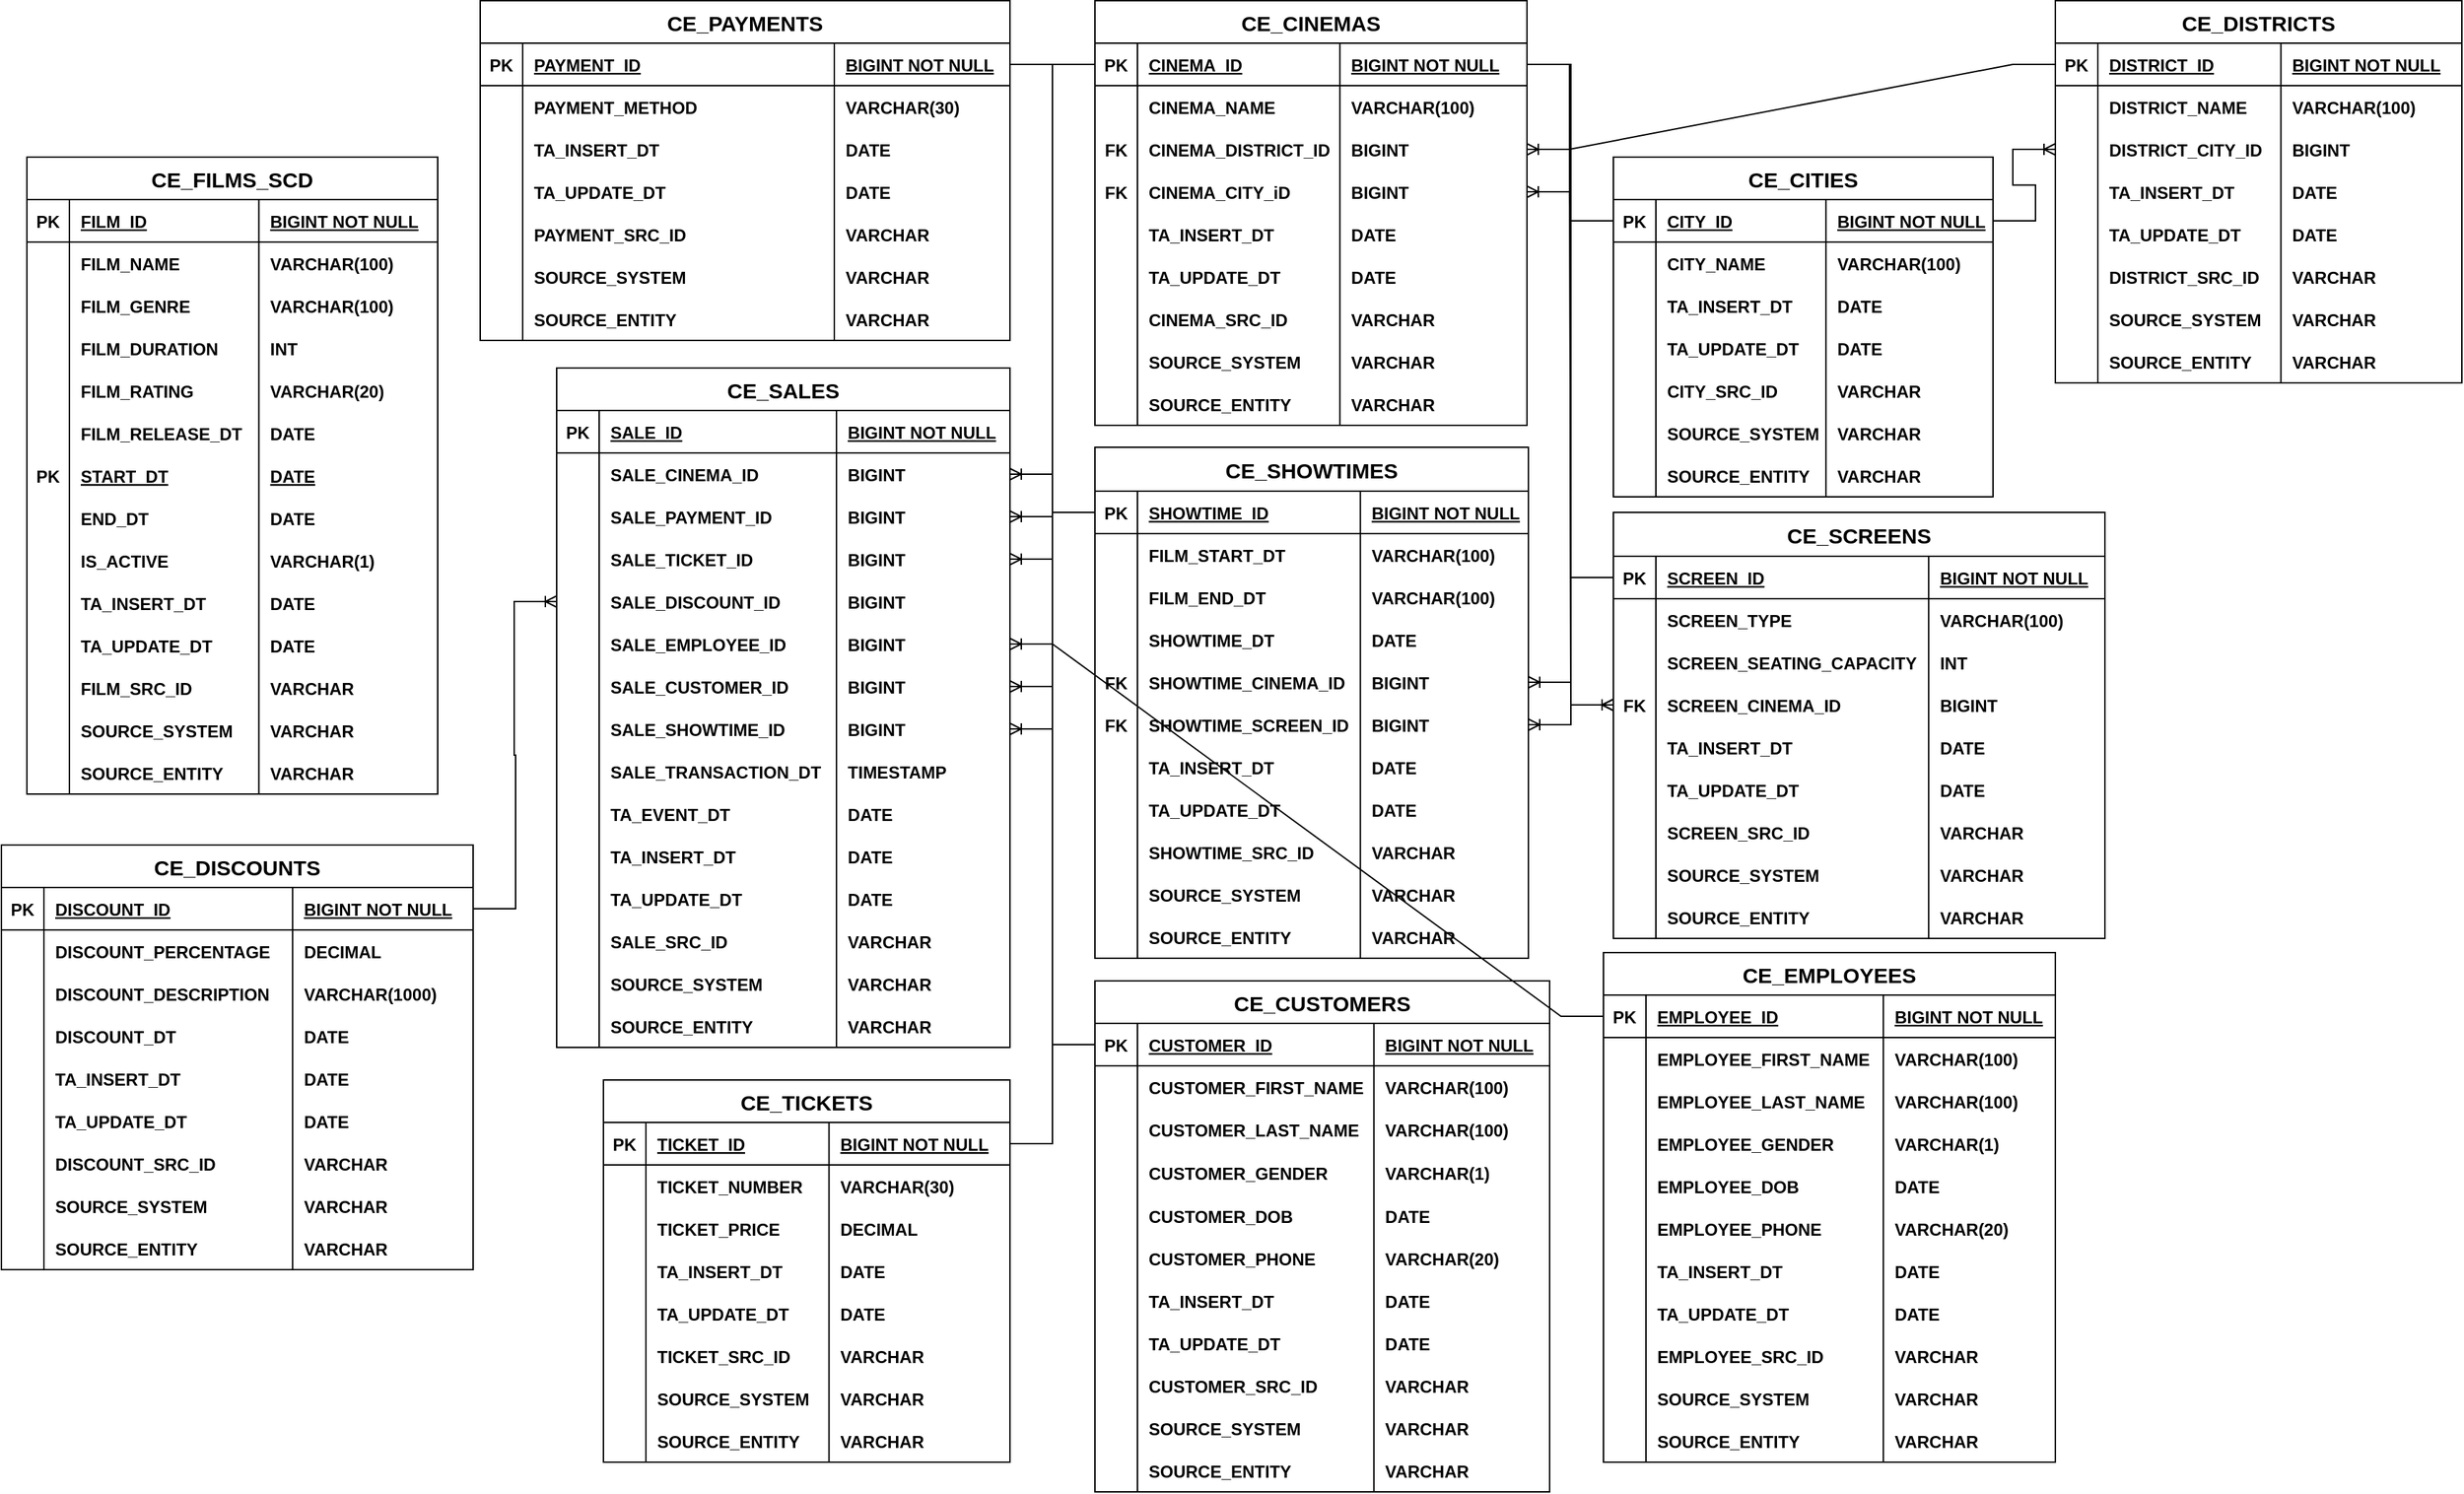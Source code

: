 <mxfile version="24.7.1" type="github">
  <diagram id="R2lEEEUBdFMjLlhIrx00" name="Page-1">
    <mxGraphModel dx="2449" dy="1054" grid="0" gridSize="10" guides="1" tooltips="1" connect="1" arrows="1" fold="1" page="0" pageScale="1" pageWidth="850" pageHeight="1100" math="0" shadow="0" extFonts="Permanent Marker^https://fonts.googleapis.com/css?family=Permanent+Marker">
      <root>
        <mxCell id="0" />
        <mxCell id="1" parent="0" />
        <mxCell id="C-vyLk0tnHw3VtMMgP7b-2" value="CE_FILMS_SCD" style="shape=table;startSize=30;container=1;collapsible=1;childLayout=tableLayout;fixedRows=1;rowLines=0;fontStyle=1;align=center;resizeLast=1;fontSize=15;" parent="1" vertex="1">
          <mxGeometry x="-240" y="362" width="290" height="450" as="geometry" />
        </mxCell>
        <mxCell id="C-vyLk0tnHw3VtMMgP7b-3" value="" style="shape=partialRectangle;collapsible=0;dropTarget=0;pointerEvents=0;fillColor=none;points=[[0,0.5],[1,0.5]];portConstraint=eastwest;top=0;left=0;right=0;bottom=1;" parent="C-vyLk0tnHw3VtMMgP7b-2" vertex="1">
          <mxGeometry y="30" width="290" height="30" as="geometry" />
        </mxCell>
        <mxCell id="C-vyLk0tnHw3VtMMgP7b-4" value="PK" style="shape=partialRectangle;overflow=hidden;connectable=0;fillColor=none;top=0;left=0;bottom=0;right=0;fontStyle=1;" parent="C-vyLk0tnHw3VtMMgP7b-3" vertex="1">
          <mxGeometry width="30" height="30" as="geometry">
            <mxRectangle width="30" height="30" as="alternateBounds" />
          </mxGeometry>
        </mxCell>
        <mxCell id="C-vyLk0tnHw3VtMMgP7b-5" value="FILM_ID" style="shape=partialRectangle;overflow=hidden;connectable=0;fillColor=none;top=0;left=0;bottom=0;right=0;align=left;spacingLeft=6;fontStyle=5;" parent="C-vyLk0tnHw3VtMMgP7b-3" vertex="1">
          <mxGeometry x="30" width="133.75" height="30" as="geometry">
            <mxRectangle width="133.75" height="30" as="alternateBounds" />
          </mxGeometry>
        </mxCell>
        <mxCell id="1flL4R2s85vkYmcaQ0f1-1" value="BIGINT NOT NULL" style="shape=partialRectangle;overflow=hidden;connectable=0;fillColor=none;top=0;left=0;bottom=0;right=0;align=left;spacingLeft=6;fontStyle=5;" parent="C-vyLk0tnHw3VtMMgP7b-3" vertex="1">
          <mxGeometry x="163.75" width="126.25" height="30" as="geometry">
            <mxRectangle width="126.25" height="30" as="alternateBounds" />
          </mxGeometry>
        </mxCell>
        <mxCell id="C-vyLk0tnHw3VtMMgP7b-6" value="" style="shape=partialRectangle;collapsible=0;dropTarget=0;pointerEvents=0;fillColor=none;points=[[0,0.5],[1,0.5]];portConstraint=eastwest;top=0;left=0;right=0;bottom=0;" parent="C-vyLk0tnHw3VtMMgP7b-2" vertex="1">
          <mxGeometry y="60" width="290" height="30" as="geometry" />
        </mxCell>
        <mxCell id="C-vyLk0tnHw3VtMMgP7b-7" value="" style="shape=partialRectangle;overflow=hidden;connectable=0;fillColor=none;top=0;left=0;bottom=0;right=0;" parent="C-vyLk0tnHw3VtMMgP7b-6" vertex="1">
          <mxGeometry width="30" height="30" as="geometry">
            <mxRectangle width="30" height="30" as="alternateBounds" />
          </mxGeometry>
        </mxCell>
        <mxCell id="C-vyLk0tnHw3VtMMgP7b-8" value="FILM_NAME" style="shape=partialRectangle;overflow=hidden;connectable=0;fillColor=none;top=0;left=0;bottom=0;right=0;align=left;spacingLeft=6;fontStyle=1" parent="C-vyLk0tnHw3VtMMgP7b-6" vertex="1">
          <mxGeometry x="30" width="133.75" height="30" as="geometry">
            <mxRectangle width="133.75" height="30" as="alternateBounds" />
          </mxGeometry>
        </mxCell>
        <mxCell id="1flL4R2s85vkYmcaQ0f1-2" value="VARCHAR(100)" style="shape=partialRectangle;overflow=hidden;connectable=0;fillColor=none;top=0;left=0;bottom=0;right=0;align=left;spacingLeft=6;fontStyle=1" parent="C-vyLk0tnHw3VtMMgP7b-6" vertex="1">
          <mxGeometry x="163.75" width="126.25" height="30" as="geometry">
            <mxRectangle width="126.25" height="30" as="alternateBounds" />
          </mxGeometry>
        </mxCell>
        <mxCell id="C-vyLk0tnHw3VtMMgP7b-9" value="" style="shape=partialRectangle;collapsible=0;dropTarget=0;pointerEvents=0;fillColor=none;points=[[0,0.5],[1,0.5]];portConstraint=eastwest;top=0;left=0;right=0;bottom=0;" parent="C-vyLk0tnHw3VtMMgP7b-2" vertex="1">
          <mxGeometry y="90" width="290" height="30" as="geometry" />
        </mxCell>
        <mxCell id="C-vyLk0tnHw3VtMMgP7b-10" value="" style="shape=partialRectangle;overflow=hidden;connectable=0;fillColor=none;top=0;left=0;bottom=0;right=0;" parent="C-vyLk0tnHw3VtMMgP7b-9" vertex="1">
          <mxGeometry width="30" height="30" as="geometry">
            <mxRectangle width="30" height="30" as="alternateBounds" />
          </mxGeometry>
        </mxCell>
        <mxCell id="C-vyLk0tnHw3VtMMgP7b-11" value="FILM_GENRE" style="shape=partialRectangle;overflow=hidden;connectable=0;fillColor=none;top=0;left=0;bottom=0;right=0;align=left;spacingLeft=6;fontStyle=1" parent="C-vyLk0tnHw3VtMMgP7b-9" vertex="1">
          <mxGeometry x="30" width="133.75" height="30" as="geometry">
            <mxRectangle width="133.75" height="30" as="alternateBounds" />
          </mxGeometry>
        </mxCell>
        <mxCell id="1flL4R2s85vkYmcaQ0f1-3" value="VARCHAR(100)" style="shape=partialRectangle;overflow=hidden;connectable=0;fillColor=none;top=0;left=0;bottom=0;right=0;align=left;spacingLeft=6;fontStyle=1" parent="C-vyLk0tnHw3VtMMgP7b-9" vertex="1">
          <mxGeometry x="163.75" width="126.25" height="30" as="geometry">
            <mxRectangle width="126.25" height="30" as="alternateBounds" />
          </mxGeometry>
        </mxCell>
        <mxCell id="1flL4R2s85vkYmcaQ0f1-4" style="shape=partialRectangle;collapsible=0;dropTarget=0;pointerEvents=0;fillColor=none;points=[[0,0.5],[1,0.5]];portConstraint=eastwest;top=0;left=0;right=0;bottom=0;" parent="C-vyLk0tnHw3VtMMgP7b-2" vertex="1">
          <mxGeometry y="120" width="290" height="30" as="geometry" />
        </mxCell>
        <mxCell id="1flL4R2s85vkYmcaQ0f1-5" style="shape=partialRectangle;overflow=hidden;connectable=0;fillColor=none;top=0;left=0;bottom=0;right=0;" parent="1flL4R2s85vkYmcaQ0f1-4" vertex="1">
          <mxGeometry width="30" height="30" as="geometry">
            <mxRectangle width="30" height="30" as="alternateBounds" />
          </mxGeometry>
        </mxCell>
        <mxCell id="1flL4R2s85vkYmcaQ0f1-6" value="FILM_DURATION" style="shape=partialRectangle;overflow=hidden;connectable=0;fillColor=none;top=0;left=0;bottom=0;right=0;align=left;spacingLeft=6;fontStyle=1" parent="1flL4R2s85vkYmcaQ0f1-4" vertex="1">
          <mxGeometry x="30" width="133.75" height="30" as="geometry">
            <mxRectangle width="133.75" height="30" as="alternateBounds" />
          </mxGeometry>
        </mxCell>
        <mxCell id="1flL4R2s85vkYmcaQ0f1-7" value="INT" style="shape=partialRectangle;overflow=hidden;connectable=0;fillColor=none;top=0;left=0;bottom=0;right=0;align=left;spacingLeft=6;fontStyle=1" parent="1flL4R2s85vkYmcaQ0f1-4" vertex="1">
          <mxGeometry x="163.75" width="126.25" height="30" as="geometry">
            <mxRectangle width="126.25" height="30" as="alternateBounds" />
          </mxGeometry>
        </mxCell>
        <mxCell id="1flL4R2s85vkYmcaQ0f1-8" style="shape=partialRectangle;collapsible=0;dropTarget=0;pointerEvents=0;fillColor=none;points=[[0,0.5],[1,0.5]];portConstraint=eastwest;top=0;left=0;right=0;bottom=0;" parent="C-vyLk0tnHw3VtMMgP7b-2" vertex="1">
          <mxGeometry y="150" width="290" height="30" as="geometry" />
        </mxCell>
        <mxCell id="1flL4R2s85vkYmcaQ0f1-9" style="shape=partialRectangle;overflow=hidden;connectable=0;fillColor=none;top=0;left=0;bottom=0;right=0;" parent="1flL4R2s85vkYmcaQ0f1-8" vertex="1">
          <mxGeometry width="30" height="30" as="geometry">
            <mxRectangle width="30" height="30" as="alternateBounds" />
          </mxGeometry>
        </mxCell>
        <mxCell id="1flL4R2s85vkYmcaQ0f1-10" value="FILM_RATING" style="shape=partialRectangle;overflow=hidden;connectable=0;fillColor=none;top=0;left=0;bottom=0;right=0;align=left;spacingLeft=6;fontStyle=1" parent="1flL4R2s85vkYmcaQ0f1-8" vertex="1">
          <mxGeometry x="30" width="133.75" height="30" as="geometry">
            <mxRectangle width="133.75" height="30" as="alternateBounds" />
          </mxGeometry>
        </mxCell>
        <mxCell id="1flL4R2s85vkYmcaQ0f1-11" value="VARCHAR(20)" style="shape=partialRectangle;overflow=hidden;connectable=0;fillColor=none;top=0;left=0;bottom=0;right=0;align=left;spacingLeft=6;fontStyle=1" parent="1flL4R2s85vkYmcaQ0f1-8" vertex="1">
          <mxGeometry x="163.75" width="126.25" height="30" as="geometry">
            <mxRectangle width="126.25" height="30" as="alternateBounds" />
          </mxGeometry>
        </mxCell>
        <mxCell id="1flL4R2s85vkYmcaQ0f1-12" style="shape=partialRectangle;collapsible=0;dropTarget=0;pointerEvents=0;fillColor=none;points=[[0,0.5],[1,0.5]];portConstraint=eastwest;top=0;left=0;right=0;bottom=0;" parent="C-vyLk0tnHw3VtMMgP7b-2" vertex="1">
          <mxGeometry y="180" width="290" height="30" as="geometry" />
        </mxCell>
        <mxCell id="1flL4R2s85vkYmcaQ0f1-13" style="shape=partialRectangle;overflow=hidden;connectable=0;fillColor=none;top=0;left=0;bottom=0;right=0;" parent="1flL4R2s85vkYmcaQ0f1-12" vertex="1">
          <mxGeometry width="30" height="30" as="geometry">
            <mxRectangle width="30" height="30" as="alternateBounds" />
          </mxGeometry>
        </mxCell>
        <mxCell id="1flL4R2s85vkYmcaQ0f1-14" value="FILM_RELEASE_DT" style="shape=partialRectangle;overflow=hidden;connectable=0;fillColor=none;top=0;left=0;bottom=0;right=0;align=left;spacingLeft=6;fontStyle=1" parent="1flL4R2s85vkYmcaQ0f1-12" vertex="1">
          <mxGeometry x="30" width="133.75" height="30" as="geometry">
            <mxRectangle width="133.75" height="30" as="alternateBounds" />
          </mxGeometry>
        </mxCell>
        <mxCell id="1flL4R2s85vkYmcaQ0f1-15" value="DATE" style="shape=partialRectangle;overflow=hidden;connectable=0;fillColor=none;top=0;left=0;bottom=0;right=0;align=left;spacingLeft=6;fontStyle=1" parent="1flL4R2s85vkYmcaQ0f1-12" vertex="1">
          <mxGeometry x="163.75" width="126.25" height="30" as="geometry">
            <mxRectangle width="126.25" height="30" as="alternateBounds" />
          </mxGeometry>
        </mxCell>
        <mxCell id="1flL4R2s85vkYmcaQ0f1-16" style="shape=partialRectangle;collapsible=0;dropTarget=0;pointerEvents=0;fillColor=none;points=[[0,0.5],[1,0.5]];portConstraint=eastwest;top=0;left=0;right=0;bottom=0;" parent="C-vyLk0tnHw3VtMMgP7b-2" vertex="1">
          <mxGeometry y="210" width="290" height="30" as="geometry" />
        </mxCell>
        <mxCell id="1flL4R2s85vkYmcaQ0f1-17" value="PK" style="shape=partialRectangle;overflow=hidden;connectable=0;fillColor=none;top=0;left=0;bottom=0;right=0;fontStyle=1" parent="1flL4R2s85vkYmcaQ0f1-16" vertex="1">
          <mxGeometry width="30" height="30" as="geometry">
            <mxRectangle width="30" height="30" as="alternateBounds" />
          </mxGeometry>
        </mxCell>
        <mxCell id="1flL4R2s85vkYmcaQ0f1-18" value="START_DT" style="shape=partialRectangle;overflow=hidden;connectable=0;fillColor=none;top=0;left=0;bottom=0;right=0;align=left;spacingLeft=6;fontStyle=5" parent="1flL4R2s85vkYmcaQ0f1-16" vertex="1">
          <mxGeometry x="30" width="133.75" height="30" as="geometry">
            <mxRectangle width="133.75" height="30" as="alternateBounds" />
          </mxGeometry>
        </mxCell>
        <mxCell id="1flL4R2s85vkYmcaQ0f1-19" value="DATE" style="shape=partialRectangle;overflow=hidden;connectable=0;fillColor=none;top=0;left=0;bottom=0;right=0;align=left;spacingLeft=6;fontStyle=5" parent="1flL4R2s85vkYmcaQ0f1-16" vertex="1">
          <mxGeometry x="163.75" width="126.25" height="30" as="geometry">
            <mxRectangle width="126.25" height="30" as="alternateBounds" />
          </mxGeometry>
        </mxCell>
        <mxCell id="1flL4R2s85vkYmcaQ0f1-20" style="shape=partialRectangle;collapsible=0;dropTarget=0;pointerEvents=0;fillColor=none;points=[[0,0.5],[1,0.5]];portConstraint=eastwest;top=0;left=0;right=0;bottom=0;" parent="C-vyLk0tnHw3VtMMgP7b-2" vertex="1">
          <mxGeometry y="240" width="290" height="30" as="geometry" />
        </mxCell>
        <mxCell id="1flL4R2s85vkYmcaQ0f1-21" style="shape=partialRectangle;overflow=hidden;connectable=0;fillColor=none;top=0;left=0;bottom=0;right=0;" parent="1flL4R2s85vkYmcaQ0f1-20" vertex="1">
          <mxGeometry width="30" height="30" as="geometry">
            <mxRectangle width="30" height="30" as="alternateBounds" />
          </mxGeometry>
        </mxCell>
        <mxCell id="1flL4R2s85vkYmcaQ0f1-22" value="END_DT" style="shape=partialRectangle;overflow=hidden;connectable=0;fillColor=none;top=0;left=0;bottom=0;right=0;align=left;spacingLeft=6;fontStyle=1" parent="1flL4R2s85vkYmcaQ0f1-20" vertex="1">
          <mxGeometry x="30" width="133.75" height="30" as="geometry">
            <mxRectangle width="133.75" height="30" as="alternateBounds" />
          </mxGeometry>
        </mxCell>
        <mxCell id="1flL4R2s85vkYmcaQ0f1-23" value="DATE" style="shape=partialRectangle;overflow=hidden;connectable=0;fillColor=none;top=0;left=0;bottom=0;right=0;align=left;spacingLeft=6;fontStyle=1" parent="1flL4R2s85vkYmcaQ0f1-20" vertex="1">
          <mxGeometry x="163.75" width="126.25" height="30" as="geometry">
            <mxRectangle width="126.25" height="30" as="alternateBounds" />
          </mxGeometry>
        </mxCell>
        <mxCell id="1flL4R2s85vkYmcaQ0f1-24" style="shape=partialRectangle;collapsible=0;dropTarget=0;pointerEvents=0;fillColor=none;points=[[0,0.5],[1,0.5]];portConstraint=eastwest;top=0;left=0;right=0;bottom=0;" parent="C-vyLk0tnHw3VtMMgP7b-2" vertex="1">
          <mxGeometry y="270" width="290" height="30" as="geometry" />
        </mxCell>
        <mxCell id="1flL4R2s85vkYmcaQ0f1-25" style="shape=partialRectangle;overflow=hidden;connectable=0;fillColor=none;top=0;left=0;bottom=0;right=0;" parent="1flL4R2s85vkYmcaQ0f1-24" vertex="1">
          <mxGeometry width="30" height="30" as="geometry">
            <mxRectangle width="30" height="30" as="alternateBounds" />
          </mxGeometry>
        </mxCell>
        <mxCell id="1flL4R2s85vkYmcaQ0f1-26" value="IS_ACTIVE" style="shape=partialRectangle;overflow=hidden;connectable=0;fillColor=none;top=0;left=0;bottom=0;right=0;align=left;spacingLeft=6;fontStyle=1" parent="1flL4R2s85vkYmcaQ0f1-24" vertex="1">
          <mxGeometry x="30" width="133.75" height="30" as="geometry">
            <mxRectangle width="133.75" height="30" as="alternateBounds" />
          </mxGeometry>
        </mxCell>
        <mxCell id="1flL4R2s85vkYmcaQ0f1-27" value="VARCHAR(1)" style="shape=partialRectangle;overflow=hidden;connectable=0;fillColor=none;top=0;left=0;bottom=0;right=0;align=left;spacingLeft=6;fontStyle=1" parent="1flL4R2s85vkYmcaQ0f1-24" vertex="1">
          <mxGeometry x="163.75" width="126.25" height="30" as="geometry">
            <mxRectangle width="126.25" height="30" as="alternateBounds" />
          </mxGeometry>
        </mxCell>
        <mxCell id="1flL4R2s85vkYmcaQ0f1-28" style="shape=partialRectangle;collapsible=0;dropTarget=0;pointerEvents=0;fillColor=none;points=[[0,0.5],[1,0.5]];portConstraint=eastwest;top=0;left=0;right=0;bottom=0;" parent="C-vyLk0tnHw3VtMMgP7b-2" vertex="1">
          <mxGeometry y="300" width="290" height="30" as="geometry" />
        </mxCell>
        <mxCell id="1flL4R2s85vkYmcaQ0f1-29" style="shape=partialRectangle;overflow=hidden;connectable=0;fillColor=none;top=0;left=0;bottom=0;right=0;" parent="1flL4R2s85vkYmcaQ0f1-28" vertex="1">
          <mxGeometry width="30" height="30" as="geometry">
            <mxRectangle width="30" height="30" as="alternateBounds" />
          </mxGeometry>
        </mxCell>
        <mxCell id="1flL4R2s85vkYmcaQ0f1-30" value="TA_INSERT_DT" style="shape=partialRectangle;overflow=hidden;connectable=0;fillColor=none;top=0;left=0;bottom=0;right=0;align=left;spacingLeft=6;fontStyle=1" parent="1flL4R2s85vkYmcaQ0f1-28" vertex="1">
          <mxGeometry x="30" width="133.75" height="30" as="geometry">
            <mxRectangle width="133.75" height="30" as="alternateBounds" />
          </mxGeometry>
        </mxCell>
        <mxCell id="1flL4R2s85vkYmcaQ0f1-31" value="DATE" style="shape=partialRectangle;overflow=hidden;connectable=0;fillColor=none;top=0;left=0;bottom=0;right=0;align=left;spacingLeft=6;fontStyle=1" parent="1flL4R2s85vkYmcaQ0f1-28" vertex="1">
          <mxGeometry x="163.75" width="126.25" height="30" as="geometry">
            <mxRectangle width="126.25" height="30" as="alternateBounds" />
          </mxGeometry>
        </mxCell>
        <mxCell id="1flL4R2s85vkYmcaQ0f1-32" style="shape=partialRectangle;collapsible=0;dropTarget=0;pointerEvents=0;fillColor=none;points=[[0,0.5],[1,0.5]];portConstraint=eastwest;top=0;left=0;right=0;bottom=0;" parent="C-vyLk0tnHw3VtMMgP7b-2" vertex="1">
          <mxGeometry y="330" width="290" height="30" as="geometry" />
        </mxCell>
        <mxCell id="1flL4R2s85vkYmcaQ0f1-33" style="shape=partialRectangle;overflow=hidden;connectable=0;fillColor=none;top=0;left=0;bottom=0;right=0;" parent="1flL4R2s85vkYmcaQ0f1-32" vertex="1">
          <mxGeometry width="30" height="30" as="geometry">
            <mxRectangle width="30" height="30" as="alternateBounds" />
          </mxGeometry>
        </mxCell>
        <mxCell id="1flL4R2s85vkYmcaQ0f1-34" value="TA_UPDATE_DT" style="shape=partialRectangle;overflow=hidden;connectable=0;fillColor=none;top=0;left=0;bottom=0;right=0;align=left;spacingLeft=6;fontStyle=1" parent="1flL4R2s85vkYmcaQ0f1-32" vertex="1">
          <mxGeometry x="30" width="133.75" height="30" as="geometry">
            <mxRectangle width="133.75" height="30" as="alternateBounds" />
          </mxGeometry>
        </mxCell>
        <mxCell id="1flL4R2s85vkYmcaQ0f1-35" value="DATE" style="shape=partialRectangle;overflow=hidden;connectable=0;fillColor=none;top=0;left=0;bottom=0;right=0;align=left;spacingLeft=6;fontStyle=1" parent="1flL4R2s85vkYmcaQ0f1-32" vertex="1">
          <mxGeometry x="163.75" width="126.25" height="30" as="geometry">
            <mxRectangle width="126.25" height="30" as="alternateBounds" />
          </mxGeometry>
        </mxCell>
        <mxCell id="1flL4R2s85vkYmcaQ0f1-36" style="shape=partialRectangle;collapsible=0;dropTarget=0;pointerEvents=0;fillColor=none;points=[[0,0.5],[1,0.5]];portConstraint=eastwest;top=0;left=0;right=0;bottom=0;" parent="C-vyLk0tnHw3VtMMgP7b-2" vertex="1">
          <mxGeometry y="360" width="290" height="30" as="geometry" />
        </mxCell>
        <mxCell id="1flL4R2s85vkYmcaQ0f1-37" style="shape=partialRectangle;overflow=hidden;connectable=0;fillColor=none;top=0;left=0;bottom=0;right=0;" parent="1flL4R2s85vkYmcaQ0f1-36" vertex="1">
          <mxGeometry width="30" height="30" as="geometry">
            <mxRectangle width="30" height="30" as="alternateBounds" />
          </mxGeometry>
        </mxCell>
        <mxCell id="1flL4R2s85vkYmcaQ0f1-38" value="FILM_SRC_ID" style="shape=partialRectangle;overflow=hidden;connectable=0;fillColor=none;top=0;left=0;bottom=0;right=0;align=left;spacingLeft=6;fontStyle=1" parent="1flL4R2s85vkYmcaQ0f1-36" vertex="1">
          <mxGeometry x="30" width="133.75" height="30" as="geometry">
            <mxRectangle width="133.75" height="30" as="alternateBounds" />
          </mxGeometry>
        </mxCell>
        <mxCell id="1flL4R2s85vkYmcaQ0f1-39" value="VARCHAR" style="shape=partialRectangle;overflow=hidden;connectable=0;fillColor=none;top=0;left=0;bottom=0;right=0;align=left;spacingLeft=6;fontStyle=1" parent="1flL4R2s85vkYmcaQ0f1-36" vertex="1">
          <mxGeometry x="163.75" width="126.25" height="30" as="geometry">
            <mxRectangle width="126.25" height="30" as="alternateBounds" />
          </mxGeometry>
        </mxCell>
        <mxCell id="1flL4R2s85vkYmcaQ0f1-40" style="shape=partialRectangle;collapsible=0;dropTarget=0;pointerEvents=0;fillColor=none;points=[[0,0.5],[1,0.5]];portConstraint=eastwest;top=0;left=0;right=0;bottom=0;" parent="C-vyLk0tnHw3VtMMgP7b-2" vertex="1">
          <mxGeometry y="390" width="290" height="30" as="geometry" />
        </mxCell>
        <mxCell id="1flL4R2s85vkYmcaQ0f1-41" style="shape=partialRectangle;overflow=hidden;connectable=0;fillColor=none;top=0;left=0;bottom=0;right=0;" parent="1flL4R2s85vkYmcaQ0f1-40" vertex="1">
          <mxGeometry width="30" height="30" as="geometry">
            <mxRectangle width="30" height="30" as="alternateBounds" />
          </mxGeometry>
        </mxCell>
        <mxCell id="1flL4R2s85vkYmcaQ0f1-42" value="SOURCE_SYSTEM" style="shape=partialRectangle;overflow=hidden;connectable=0;fillColor=none;top=0;left=0;bottom=0;right=0;align=left;spacingLeft=6;fontStyle=1" parent="1flL4R2s85vkYmcaQ0f1-40" vertex="1">
          <mxGeometry x="30" width="133.75" height="30" as="geometry">
            <mxRectangle width="133.75" height="30" as="alternateBounds" />
          </mxGeometry>
        </mxCell>
        <mxCell id="1flL4R2s85vkYmcaQ0f1-43" value="VARCHAR" style="shape=partialRectangle;overflow=hidden;connectable=0;fillColor=none;top=0;left=0;bottom=0;right=0;align=left;spacingLeft=6;fontStyle=1" parent="1flL4R2s85vkYmcaQ0f1-40" vertex="1">
          <mxGeometry x="163.75" width="126.25" height="30" as="geometry">
            <mxRectangle width="126.25" height="30" as="alternateBounds" />
          </mxGeometry>
        </mxCell>
        <mxCell id="1flL4R2s85vkYmcaQ0f1-44" style="shape=partialRectangle;collapsible=0;dropTarget=0;pointerEvents=0;fillColor=none;points=[[0,0.5],[1,0.5]];portConstraint=eastwest;top=0;left=0;right=0;bottom=0;" parent="C-vyLk0tnHw3VtMMgP7b-2" vertex="1">
          <mxGeometry y="420" width="290" height="30" as="geometry" />
        </mxCell>
        <mxCell id="1flL4R2s85vkYmcaQ0f1-45" style="shape=partialRectangle;overflow=hidden;connectable=0;fillColor=none;top=0;left=0;bottom=0;right=0;" parent="1flL4R2s85vkYmcaQ0f1-44" vertex="1">
          <mxGeometry width="30" height="30" as="geometry">
            <mxRectangle width="30" height="30" as="alternateBounds" />
          </mxGeometry>
        </mxCell>
        <mxCell id="1flL4R2s85vkYmcaQ0f1-46" value="SOURCE_ENTITY" style="shape=partialRectangle;overflow=hidden;connectable=0;fillColor=none;top=0;left=0;bottom=0;right=0;align=left;spacingLeft=6;fontStyle=1" parent="1flL4R2s85vkYmcaQ0f1-44" vertex="1">
          <mxGeometry x="30" width="133.75" height="30" as="geometry">
            <mxRectangle width="133.75" height="30" as="alternateBounds" />
          </mxGeometry>
        </mxCell>
        <mxCell id="1flL4R2s85vkYmcaQ0f1-47" value="VARCHAR" style="shape=partialRectangle;overflow=hidden;connectable=0;fillColor=none;top=0;left=0;bottom=0;right=0;align=left;spacingLeft=6;fontStyle=1" parent="1flL4R2s85vkYmcaQ0f1-44" vertex="1">
          <mxGeometry x="163.75" width="126.25" height="30" as="geometry">
            <mxRectangle width="126.25" height="30" as="alternateBounds" />
          </mxGeometry>
        </mxCell>
        <mxCell id="1flL4R2s85vkYmcaQ0f1-48" value="CE_CINEMAS" style="shape=table;startSize=30;container=1;collapsible=1;childLayout=tableLayout;fixedRows=1;rowLines=0;fontStyle=1;align=center;resizeLast=1;fontSize=15;" parent="1" vertex="1">
          <mxGeometry x="514" y="251.5" width="305" height="300" as="geometry" />
        </mxCell>
        <mxCell id="1flL4R2s85vkYmcaQ0f1-49" value="" style="shape=partialRectangle;collapsible=0;dropTarget=0;pointerEvents=0;fillColor=none;points=[[0,0.5],[1,0.5]];portConstraint=eastwest;top=0;left=0;right=0;bottom=1;" parent="1flL4R2s85vkYmcaQ0f1-48" vertex="1">
          <mxGeometry y="30" width="305" height="30" as="geometry" />
        </mxCell>
        <mxCell id="1flL4R2s85vkYmcaQ0f1-50" value="PK" style="shape=partialRectangle;overflow=hidden;connectable=0;fillColor=none;top=0;left=0;bottom=0;right=0;fontStyle=1;" parent="1flL4R2s85vkYmcaQ0f1-49" vertex="1">
          <mxGeometry width="30" height="30" as="geometry">
            <mxRectangle width="30" height="30" as="alternateBounds" />
          </mxGeometry>
        </mxCell>
        <mxCell id="1flL4R2s85vkYmcaQ0f1-51" value="CINEMA_ID" style="shape=partialRectangle;overflow=hidden;connectable=0;fillColor=none;top=0;left=0;bottom=0;right=0;align=left;spacingLeft=6;fontStyle=5;" parent="1flL4R2s85vkYmcaQ0f1-49" vertex="1">
          <mxGeometry x="30" width="142.909" height="30" as="geometry">
            <mxRectangle width="142.909" height="30" as="alternateBounds" />
          </mxGeometry>
        </mxCell>
        <mxCell id="1flL4R2s85vkYmcaQ0f1-52" value="BIGINT NOT NULL" style="shape=partialRectangle;overflow=hidden;connectable=0;fillColor=none;top=0;left=0;bottom=0;right=0;align=left;spacingLeft=6;fontStyle=5;" parent="1flL4R2s85vkYmcaQ0f1-49" vertex="1">
          <mxGeometry x="172.909" width="132.091" height="30" as="geometry">
            <mxRectangle width="132.091" height="30" as="alternateBounds" />
          </mxGeometry>
        </mxCell>
        <mxCell id="1flL4R2s85vkYmcaQ0f1-53" value="" style="shape=partialRectangle;collapsible=0;dropTarget=0;pointerEvents=0;fillColor=none;points=[[0,0.5],[1,0.5]];portConstraint=eastwest;top=0;left=0;right=0;bottom=0;" parent="1flL4R2s85vkYmcaQ0f1-48" vertex="1">
          <mxGeometry y="60" width="305" height="30" as="geometry" />
        </mxCell>
        <mxCell id="1flL4R2s85vkYmcaQ0f1-54" value="" style="shape=partialRectangle;overflow=hidden;connectable=0;fillColor=none;top=0;left=0;bottom=0;right=0;" parent="1flL4R2s85vkYmcaQ0f1-53" vertex="1">
          <mxGeometry width="30" height="30" as="geometry">
            <mxRectangle width="30" height="30" as="alternateBounds" />
          </mxGeometry>
        </mxCell>
        <mxCell id="1flL4R2s85vkYmcaQ0f1-55" value="CINEMA_NAME" style="shape=partialRectangle;overflow=hidden;connectable=0;fillColor=none;top=0;left=0;bottom=0;right=0;align=left;spacingLeft=6;fontStyle=1" parent="1flL4R2s85vkYmcaQ0f1-53" vertex="1">
          <mxGeometry x="30" width="142.909" height="30" as="geometry">
            <mxRectangle width="142.909" height="30" as="alternateBounds" />
          </mxGeometry>
        </mxCell>
        <mxCell id="1flL4R2s85vkYmcaQ0f1-56" value="VARCHAR(100)" style="shape=partialRectangle;overflow=hidden;connectable=0;fillColor=none;top=0;left=0;bottom=0;right=0;align=left;spacingLeft=6;fontStyle=1" parent="1flL4R2s85vkYmcaQ0f1-53" vertex="1">
          <mxGeometry x="172.909" width="132.091" height="30" as="geometry">
            <mxRectangle width="132.091" height="30" as="alternateBounds" />
          </mxGeometry>
        </mxCell>
        <mxCell id="1flL4R2s85vkYmcaQ0f1-57" value="" style="shape=partialRectangle;collapsible=0;dropTarget=0;pointerEvents=0;fillColor=none;points=[[0,0.5],[1,0.5]];portConstraint=eastwest;top=0;left=0;right=0;bottom=0;" parent="1flL4R2s85vkYmcaQ0f1-48" vertex="1">
          <mxGeometry y="90" width="305" height="30" as="geometry" />
        </mxCell>
        <mxCell id="1flL4R2s85vkYmcaQ0f1-58" value="FK" style="shape=partialRectangle;overflow=hidden;connectable=0;fillColor=none;top=0;left=0;bottom=0;right=0;fontStyle=1" parent="1flL4R2s85vkYmcaQ0f1-57" vertex="1">
          <mxGeometry width="30" height="30" as="geometry">
            <mxRectangle width="30" height="30" as="alternateBounds" />
          </mxGeometry>
        </mxCell>
        <mxCell id="1flL4R2s85vkYmcaQ0f1-59" value="CINEMA_DISTRICT_ID" style="shape=partialRectangle;overflow=hidden;connectable=0;fillColor=none;top=0;left=0;bottom=0;right=0;align=left;spacingLeft=6;fontStyle=1" parent="1flL4R2s85vkYmcaQ0f1-57" vertex="1">
          <mxGeometry x="30" width="142.909" height="30" as="geometry">
            <mxRectangle width="142.909" height="30" as="alternateBounds" />
          </mxGeometry>
        </mxCell>
        <mxCell id="1flL4R2s85vkYmcaQ0f1-60" value="BIGINT" style="shape=partialRectangle;overflow=hidden;connectable=0;fillColor=none;top=0;left=0;bottom=0;right=0;align=left;spacingLeft=6;fontStyle=1" parent="1flL4R2s85vkYmcaQ0f1-57" vertex="1">
          <mxGeometry x="172.909" width="132.091" height="30" as="geometry">
            <mxRectangle width="132.091" height="30" as="alternateBounds" />
          </mxGeometry>
        </mxCell>
        <mxCell id="1flL4R2s85vkYmcaQ0f1-61" style="shape=partialRectangle;collapsible=0;dropTarget=0;pointerEvents=0;fillColor=none;points=[[0,0.5],[1,0.5]];portConstraint=eastwest;top=0;left=0;right=0;bottom=0;" parent="1flL4R2s85vkYmcaQ0f1-48" vertex="1">
          <mxGeometry y="120" width="305" height="30" as="geometry" />
        </mxCell>
        <mxCell id="1flL4R2s85vkYmcaQ0f1-62" value="FK" style="shape=partialRectangle;overflow=hidden;connectable=0;fillColor=none;top=0;left=0;bottom=0;right=0;fontStyle=1" parent="1flL4R2s85vkYmcaQ0f1-61" vertex="1">
          <mxGeometry width="30" height="30" as="geometry">
            <mxRectangle width="30" height="30" as="alternateBounds" />
          </mxGeometry>
        </mxCell>
        <mxCell id="1flL4R2s85vkYmcaQ0f1-63" value="CINEMA_CITY_iD" style="shape=partialRectangle;overflow=hidden;connectable=0;fillColor=none;top=0;left=0;bottom=0;right=0;align=left;spacingLeft=6;fontStyle=1" parent="1flL4R2s85vkYmcaQ0f1-61" vertex="1">
          <mxGeometry x="30" width="142.909" height="30" as="geometry">
            <mxRectangle width="142.909" height="30" as="alternateBounds" />
          </mxGeometry>
        </mxCell>
        <mxCell id="1flL4R2s85vkYmcaQ0f1-64" value="BIGINT" style="shape=partialRectangle;overflow=hidden;connectable=0;fillColor=none;top=0;left=0;bottom=0;right=0;align=left;spacingLeft=6;fontStyle=1" parent="1flL4R2s85vkYmcaQ0f1-61" vertex="1">
          <mxGeometry x="172.909" width="132.091" height="30" as="geometry">
            <mxRectangle width="132.091" height="30" as="alternateBounds" />
          </mxGeometry>
        </mxCell>
        <mxCell id="1flL4R2s85vkYmcaQ0f1-85" style="shape=partialRectangle;collapsible=0;dropTarget=0;pointerEvents=0;fillColor=none;points=[[0,0.5],[1,0.5]];portConstraint=eastwest;top=0;left=0;right=0;bottom=0;" parent="1flL4R2s85vkYmcaQ0f1-48" vertex="1">
          <mxGeometry y="150" width="305" height="30" as="geometry" />
        </mxCell>
        <mxCell id="1flL4R2s85vkYmcaQ0f1-86" style="shape=partialRectangle;overflow=hidden;connectable=0;fillColor=none;top=0;left=0;bottom=0;right=0;" parent="1flL4R2s85vkYmcaQ0f1-85" vertex="1">
          <mxGeometry width="30" height="30" as="geometry">
            <mxRectangle width="30" height="30" as="alternateBounds" />
          </mxGeometry>
        </mxCell>
        <mxCell id="1flL4R2s85vkYmcaQ0f1-87" value="TA_INSERT_DT" style="shape=partialRectangle;overflow=hidden;connectable=0;fillColor=none;top=0;left=0;bottom=0;right=0;align=left;spacingLeft=6;fontStyle=1" parent="1flL4R2s85vkYmcaQ0f1-85" vertex="1">
          <mxGeometry x="30" width="142.909" height="30" as="geometry">
            <mxRectangle width="142.909" height="30" as="alternateBounds" />
          </mxGeometry>
        </mxCell>
        <mxCell id="1flL4R2s85vkYmcaQ0f1-88" value="DATE" style="shape=partialRectangle;overflow=hidden;connectable=0;fillColor=none;top=0;left=0;bottom=0;right=0;align=left;spacingLeft=6;fontStyle=1" parent="1flL4R2s85vkYmcaQ0f1-85" vertex="1">
          <mxGeometry x="172.909" width="132.091" height="30" as="geometry">
            <mxRectangle width="132.091" height="30" as="alternateBounds" />
          </mxGeometry>
        </mxCell>
        <mxCell id="1flL4R2s85vkYmcaQ0f1-89" style="shape=partialRectangle;collapsible=0;dropTarget=0;pointerEvents=0;fillColor=none;points=[[0,0.5],[1,0.5]];portConstraint=eastwest;top=0;left=0;right=0;bottom=0;" parent="1flL4R2s85vkYmcaQ0f1-48" vertex="1">
          <mxGeometry y="180" width="305" height="30" as="geometry" />
        </mxCell>
        <mxCell id="1flL4R2s85vkYmcaQ0f1-90" style="shape=partialRectangle;overflow=hidden;connectable=0;fillColor=none;top=0;left=0;bottom=0;right=0;" parent="1flL4R2s85vkYmcaQ0f1-89" vertex="1">
          <mxGeometry width="30" height="30" as="geometry">
            <mxRectangle width="30" height="30" as="alternateBounds" />
          </mxGeometry>
        </mxCell>
        <mxCell id="1flL4R2s85vkYmcaQ0f1-91" value="TA_UPDATE_DT" style="shape=partialRectangle;overflow=hidden;connectable=0;fillColor=none;top=0;left=0;bottom=0;right=0;align=left;spacingLeft=6;fontStyle=1" parent="1flL4R2s85vkYmcaQ0f1-89" vertex="1">
          <mxGeometry x="30" width="142.909" height="30" as="geometry">
            <mxRectangle width="142.909" height="30" as="alternateBounds" />
          </mxGeometry>
        </mxCell>
        <mxCell id="1flL4R2s85vkYmcaQ0f1-92" value="DATE" style="shape=partialRectangle;overflow=hidden;connectable=0;fillColor=none;top=0;left=0;bottom=0;right=0;align=left;spacingLeft=6;fontStyle=1" parent="1flL4R2s85vkYmcaQ0f1-89" vertex="1">
          <mxGeometry x="172.909" width="132.091" height="30" as="geometry">
            <mxRectangle width="132.091" height="30" as="alternateBounds" />
          </mxGeometry>
        </mxCell>
        <mxCell id="1flL4R2s85vkYmcaQ0f1-93" style="shape=partialRectangle;collapsible=0;dropTarget=0;pointerEvents=0;fillColor=none;points=[[0,0.5],[1,0.5]];portConstraint=eastwest;top=0;left=0;right=0;bottom=0;fontStyle=1" parent="1flL4R2s85vkYmcaQ0f1-48" vertex="1">
          <mxGeometry y="210" width="305" height="30" as="geometry" />
        </mxCell>
        <mxCell id="1flL4R2s85vkYmcaQ0f1-94" style="shape=partialRectangle;overflow=hidden;connectable=0;fillColor=none;top=0;left=0;bottom=0;right=0;" parent="1flL4R2s85vkYmcaQ0f1-93" vertex="1">
          <mxGeometry width="30" height="30" as="geometry">
            <mxRectangle width="30" height="30" as="alternateBounds" />
          </mxGeometry>
        </mxCell>
        <mxCell id="1flL4R2s85vkYmcaQ0f1-95" value="CINEMA_SRC_ID" style="shape=partialRectangle;overflow=hidden;connectable=0;fillColor=none;top=0;left=0;bottom=0;right=0;align=left;spacingLeft=6;fontStyle=1" parent="1flL4R2s85vkYmcaQ0f1-93" vertex="1">
          <mxGeometry x="30" width="142.909" height="30" as="geometry">
            <mxRectangle width="142.909" height="30" as="alternateBounds" />
          </mxGeometry>
        </mxCell>
        <mxCell id="1flL4R2s85vkYmcaQ0f1-96" value="VARCHAR" style="shape=partialRectangle;overflow=hidden;connectable=0;fillColor=none;top=0;left=0;bottom=0;right=0;align=left;spacingLeft=6;fontStyle=1" parent="1flL4R2s85vkYmcaQ0f1-93" vertex="1">
          <mxGeometry x="172.909" width="132.091" height="30" as="geometry">
            <mxRectangle width="132.091" height="30" as="alternateBounds" />
          </mxGeometry>
        </mxCell>
        <mxCell id="1flL4R2s85vkYmcaQ0f1-97" style="shape=partialRectangle;collapsible=0;dropTarget=0;pointerEvents=0;fillColor=none;points=[[0,0.5],[1,0.5]];portConstraint=eastwest;top=0;left=0;right=0;bottom=0;" parent="1flL4R2s85vkYmcaQ0f1-48" vertex="1">
          <mxGeometry y="240" width="305" height="30" as="geometry" />
        </mxCell>
        <mxCell id="1flL4R2s85vkYmcaQ0f1-98" style="shape=partialRectangle;overflow=hidden;connectable=0;fillColor=none;top=0;left=0;bottom=0;right=0;" parent="1flL4R2s85vkYmcaQ0f1-97" vertex="1">
          <mxGeometry width="30" height="30" as="geometry">
            <mxRectangle width="30" height="30" as="alternateBounds" />
          </mxGeometry>
        </mxCell>
        <mxCell id="1flL4R2s85vkYmcaQ0f1-99" value="SOURCE_SYSTEM" style="shape=partialRectangle;overflow=hidden;connectable=0;fillColor=none;top=0;left=0;bottom=0;right=0;align=left;spacingLeft=6;fontStyle=1" parent="1flL4R2s85vkYmcaQ0f1-97" vertex="1">
          <mxGeometry x="30" width="142.909" height="30" as="geometry">
            <mxRectangle width="142.909" height="30" as="alternateBounds" />
          </mxGeometry>
        </mxCell>
        <mxCell id="1flL4R2s85vkYmcaQ0f1-100" value="VARCHAR" style="shape=partialRectangle;overflow=hidden;connectable=0;fillColor=none;top=0;left=0;bottom=0;right=0;align=left;spacingLeft=6;fontStyle=1" parent="1flL4R2s85vkYmcaQ0f1-97" vertex="1">
          <mxGeometry x="172.909" width="132.091" height="30" as="geometry">
            <mxRectangle width="132.091" height="30" as="alternateBounds" />
          </mxGeometry>
        </mxCell>
        <mxCell id="1flL4R2s85vkYmcaQ0f1-101" style="shape=partialRectangle;collapsible=0;dropTarget=0;pointerEvents=0;fillColor=none;points=[[0,0.5],[1,0.5]];portConstraint=eastwest;top=0;left=0;right=0;bottom=0;" parent="1flL4R2s85vkYmcaQ0f1-48" vertex="1">
          <mxGeometry y="270" width="305" height="30" as="geometry" />
        </mxCell>
        <mxCell id="1flL4R2s85vkYmcaQ0f1-102" style="shape=partialRectangle;overflow=hidden;connectable=0;fillColor=none;top=0;left=0;bottom=0;right=0;" parent="1flL4R2s85vkYmcaQ0f1-101" vertex="1">
          <mxGeometry width="30" height="30" as="geometry">
            <mxRectangle width="30" height="30" as="alternateBounds" />
          </mxGeometry>
        </mxCell>
        <mxCell id="1flL4R2s85vkYmcaQ0f1-103" value="SOURCE_ENTITY" style="shape=partialRectangle;overflow=hidden;connectable=0;fillColor=none;top=0;left=0;bottom=0;right=0;align=left;spacingLeft=6;fontStyle=1" parent="1flL4R2s85vkYmcaQ0f1-101" vertex="1">
          <mxGeometry x="30" width="142.909" height="30" as="geometry">
            <mxRectangle width="142.909" height="30" as="alternateBounds" />
          </mxGeometry>
        </mxCell>
        <mxCell id="1flL4R2s85vkYmcaQ0f1-104" value="VARCHAR" style="shape=partialRectangle;overflow=hidden;connectable=0;fillColor=none;top=0;left=0;bottom=0;right=0;align=left;spacingLeft=6;fontStyle=1" parent="1flL4R2s85vkYmcaQ0f1-101" vertex="1">
          <mxGeometry x="172.909" width="132.091" height="30" as="geometry">
            <mxRectangle width="132.091" height="30" as="alternateBounds" />
          </mxGeometry>
        </mxCell>
        <mxCell id="1flL4R2s85vkYmcaQ0f1-211" value="CE_SCREENS" style="shape=table;startSize=31;container=1;collapsible=1;childLayout=tableLayout;fixedRows=1;rowLines=0;fontStyle=1;align=center;resizeLast=1;fontSize=15;" parent="1" vertex="1">
          <mxGeometry x="880" y="613" width="347" height="301" as="geometry" />
        </mxCell>
        <mxCell id="1flL4R2s85vkYmcaQ0f1-212" value="" style="shape=partialRectangle;collapsible=0;dropTarget=0;pointerEvents=0;fillColor=none;points=[[0,0.5],[1,0.5]];portConstraint=eastwest;top=0;left=0;right=0;bottom=1;" parent="1flL4R2s85vkYmcaQ0f1-211" vertex="1">
          <mxGeometry y="31" width="347" height="30" as="geometry" />
        </mxCell>
        <mxCell id="1flL4R2s85vkYmcaQ0f1-213" value="PK" style="shape=partialRectangle;overflow=hidden;connectable=0;fillColor=none;top=0;left=0;bottom=0;right=0;fontStyle=1;" parent="1flL4R2s85vkYmcaQ0f1-212" vertex="1">
          <mxGeometry width="30" height="30" as="geometry">
            <mxRectangle width="30" height="30" as="alternateBounds" />
          </mxGeometry>
        </mxCell>
        <mxCell id="1flL4R2s85vkYmcaQ0f1-214" value="SCREEN_ID" style="shape=partialRectangle;overflow=hidden;connectable=0;fillColor=none;top=0;left=0;bottom=0;right=0;align=left;spacingLeft=6;fontStyle=5;" parent="1flL4R2s85vkYmcaQ0f1-212" vertex="1">
          <mxGeometry x="30" width="192.583" height="30" as="geometry">
            <mxRectangle width="192.583" height="30" as="alternateBounds" />
          </mxGeometry>
        </mxCell>
        <mxCell id="1flL4R2s85vkYmcaQ0f1-215" value="BIGINT NOT NULL" style="shape=partialRectangle;overflow=hidden;connectable=0;fillColor=none;top=0;left=0;bottom=0;right=0;align=left;spacingLeft=6;fontStyle=5;" parent="1flL4R2s85vkYmcaQ0f1-212" vertex="1">
          <mxGeometry x="222.583" width="124.417" height="30" as="geometry">
            <mxRectangle width="124.417" height="30" as="alternateBounds" />
          </mxGeometry>
        </mxCell>
        <mxCell id="1flL4R2s85vkYmcaQ0f1-216" value="" style="shape=partialRectangle;collapsible=0;dropTarget=0;pointerEvents=0;fillColor=none;points=[[0,0.5],[1,0.5]];portConstraint=eastwest;top=0;left=0;right=0;bottom=0;" parent="1flL4R2s85vkYmcaQ0f1-211" vertex="1">
          <mxGeometry y="61" width="347" height="30" as="geometry" />
        </mxCell>
        <mxCell id="1flL4R2s85vkYmcaQ0f1-217" value="" style="shape=partialRectangle;overflow=hidden;connectable=0;fillColor=none;top=0;left=0;bottom=0;right=0;" parent="1flL4R2s85vkYmcaQ0f1-216" vertex="1">
          <mxGeometry width="30" height="30" as="geometry">
            <mxRectangle width="30" height="30" as="alternateBounds" />
          </mxGeometry>
        </mxCell>
        <mxCell id="1flL4R2s85vkYmcaQ0f1-218" value="SCREEN_TYPE" style="shape=partialRectangle;overflow=hidden;connectable=0;fillColor=none;top=0;left=0;bottom=0;right=0;align=left;spacingLeft=6;fontStyle=1" parent="1flL4R2s85vkYmcaQ0f1-216" vertex="1">
          <mxGeometry x="30" width="192.583" height="30" as="geometry">
            <mxRectangle width="192.583" height="30" as="alternateBounds" />
          </mxGeometry>
        </mxCell>
        <mxCell id="1flL4R2s85vkYmcaQ0f1-219" value="VARCHAR(100)" style="shape=partialRectangle;overflow=hidden;connectable=0;fillColor=none;top=0;left=0;bottom=0;right=0;align=left;spacingLeft=6;fontStyle=1" parent="1flL4R2s85vkYmcaQ0f1-216" vertex="1">
          <mxGeometry x="222.583" width="124.417" height="30" as="geometry">
            <mxRectangle width="124.417" height="30" as="alternateBounds" />
          </mxGeometry>
        </mxCell>
        <mxCell id="1flL4R2s85vkYmcaQ0f1-220" value="" style="shape=partialRectangle;collapsible=0;dropTarget=0;pointerEvents=0;fillColor=none;points=[[0,0.5],[1,0.5]];portConstraint=eastwest;top=0;left=0;right=0;bottom=0;" parent="1flL4R2s85vkYmcaQ0f1-211" vertex="1">
          <mxGeometry y="91" width="347" height="30" as="geometry" />
        </mxCell>
        <mxCell id="1flL4R2s85vkYmcaQ0f1-221" value="" style="shape=partialRectangle;overflow=hidden;connectable=0;fillColor=none;top=0;left=0;bottom=0;right=0;" parent="1flL4R2s85vkYmcaQ0f1-220" vertex="1">
          <mxGeometry width="30" height="30" as="geometry">
            <mxRectangle width="30" height="30" as="alternateBounds" />
          </mxGeometry>
        </mxCell>
        <mxCell id="1flL4R2s85vkYmcaQ0f1-222" value="SCREEN_SEATING_CAPACITY" style="shape=partialRectangle;overflow=hidden;connectable=0;fillColor=none;top=0;left=0;bottom=0;right=0;align=left;spacingLeft=6;fontStyle=1" parent="1flL4R2s85vkYmcaQ0f1-220" vertex="1">
          <mxGeometry x="30" width="192.583" height="30" as="geometry">
            <mxRectangle width="192.583" height="30" as="alternateBounds" />
          </mxGeometry>
        </mxCell>
        <mxCell id="1flL4R2s85vkYmcaQ0f1-223" value="INT" style="shape=partialRectangle;overflow=hidden;connectable=0;fillColor=none;top=0;left=0;bottom=0;right=0;align=left;spacingLeft=6;fontStyle=1" parent="1flL4R2s85vkYmcaQ0f1-220" vertex="1">
          <mxGeometry x="222.583" width="124.417" height="30" as="geometry">
            <mxRectangle width="124.417" height="30" as="alternateBounds" />
          </mxGeometry>
        </mxCell>
        <mxCell id="1flL4R2s85vkYmcaQ0f1-224" style="shape=partialRectangle;collapsible=0;dropTarget=0;pointerEvents=0;fillColor=none;points=[[0,0.5],[1,0.5]];portConstraint=eastwest;top=0;left=0;right=0;bottom=0;" parent="1flL4R2s85vkYmcaQ0f1-211" vertex="1">
          <mxGeometry y="121" width="347" height="30" as="geometry" />
        </mxCell>
        <mxCell id="1flL4R2s85vkYmcaQ0f1-225" value="FK" style="shape=partialRectangle;overflow=hidden;connectable=0;fillColor=none;top=0;left=0;bottom=0;right=0;fontStyle=1" parent="1flL4R2s85vkYmcaQ0f1-224" vertex="1">
          <mxGeometry width="30" height="30" as="geometry">
            <mxRectangle width="30" height="30" as="alternateBounds" />
          </mxGeometry>
        </mxCell>
        <mxCell id="1flL4R2s85vkYmcaQ0f1-226" value="SCREEN_CINEMA_ID" style="shape=partialRectangle;overflow=hidden;connectable=0;fillColor=none;top=0;left=0;bottom=0;right=0;align=left;spacingLeft=6;fontStyle=1" parent="1flL4R2s85vkYmcaQ0f1-224" vertex="1">
          <mxGeometry x="30" width="192.583" height="30" as="geometry">
            <mxRectangle width="192.583" height="30" as="alternateBounds" />
          </mxGeometry>
        </mxCell>
        <mxCell id="1flL4R2s85vkYmcaQ0f1-227" value="BIGINT" style="shape=partialRectangle;overflow=hidden;connectable=0;fillColor=none;top=0;left=0;bottom=0;right=0;align=left;spacingLeft=6;fontStyle=1" parent="1flL4R2s85vkYmcaQ0f1-224" vertex="1">
          <mxGeometry x="222.583" width="124.417" height="30" as="geometry">
            <mxRectangle width="124.417" height="30" as="alternateBounds" />
          </mxGeometry>
        </mxCell>
        <mxCell id="1flL4R2s85vkYmcaQ0f1-228" style="shape=partialRectangle;collapsible=0;dropTarget=0;pointerEvents=0;fillColor=none;points=[[0,0.5],[1,0.5]];portConstraint=eastwest;top=0;left=0;right=0;bottom=0;" parent="1flL4R2s85vkYmcaQ0f1-211" vertex="1">
          <mxGeometry y="151" width="347" height="30" as="geometry" />
        </mxCell>
        <mxCell id="1flL4R2s85vkYmcaQ0f1-229" style="shape=partialRectangle;overflow=hidden;connectable=0;fillColor=none;top=0;left=0;bottom=0;right=0;" parent="1flL4R2s85vkYmcaQ0f1-228" vertex="1">
          <mxGeometry width="30" height="30" as="geometry">
            <mxRectangle width="30" height="30" as="alternateBounds" />
          </mxGeometry>
        </mxCell>
        <mxCell id="1flL4R2s85vkYmcaQ0f1-230" value="TA_INSERT_DT" style="shape=partialRectangle;overflow=hidden;connectable=0;fillColor=none;top=0;left=0;bottom=0;right=0;align=left;spacingLeft=6;fontStyle=1" parent="1flL4R2s85vkYmcaQ0f1-228" vertex="1">
          <mxGeometry x="30" width="192.583" height="30" as="geometry">
            <mxRectangle width="192.583" height="30" as="alternateBounds" />
          </mxGeometry>
        </mxCell>
        <mxCell id="1flL4R2s85vkYmcaQ0f1-231" value="DATE" style="shape=partialRectangle;overflow=hidden;connectable=0;fillColor=none;top=0;left=0;bottom=0;right=0;align=left;spacingLeft=6;fontStyle=1" parent="1flL4R2s85vkYmcaQ0f1-228" vertex="1">
          <mxGeometry x="222.583" width="124.417" height="30" as="geometry">
            <mxRectangle width="124.417" height="30" as="alternateBounds" />
          </mxGeometry>
        </mxCell>
        <mxCell id="1flL4R2s85vkYmcaQ0f1-232" style="shape=partialRectangle;collapsible=0;dropTarget=0;pointerEvents=0;fillColor=none;points=[[0,0.5],[1,0.5]];portConstraint=eastwest;top=0;left=0;right=0;bottom=0;" parent="1flL4R2s85vkYmcaQ0f1-211" vertex="1">
          <mxGeometry y="181" width="347" height="30" as="geometry" />
        </mxCell>
        <mxCell id="1flL4R2s85vkYmcaQ0f1-233" style="shape=partialRectangle;overflow=hidden;connectable=0;fillColor=none;top=0;left=0;bottom=0;right=0;" parent="1flL4R2s85vkYmcaQ0f1-232" vertex="1">
          <mxGeometry width="30" height="30" as="geometry">
            <mxRectangle width="30" height="30" as="alternateBounds" />
          </mxGeometry>
        </mxCell>
        <mxCell id="1flL4R2s85vkYmcaQ0f1-234" value="TA_UPDATE_DT" style="shape=partialRectangle;overflow=hidden;connectable=0;fillColor=none;top=0;left=0;bottom=0;right=0;align=left;spacingLeft=6;fontStyle=1" parent="1flL4R2s85vkYmcaQ0f1-232" vertex="1">
          <mxGeometry x="30" width="192.583" height="30" as="geometry">
            <mxRectangle width="192.583" height="30" as="alternateBounds" />
          </mxGeometry>
        </mxCell>
        <mxCell id="1flL4R2s85vkYmcaQ0f1-235" value="DATE" style="shape=partialRectangle;overflow=hidden;connectable=0;fillColor=none;top=0;left=0;bottom=0;right=0;align=left;spacingLeft=6;fontStyle=1" parent="1flL4R2s85vkYmcaQ0f1-232" vertex="1">
          <mxGeometry x="222.583" width="124.417" height="30" as="geometry">
            <mxRectangle width="124.417" height="30" as="alternateBounds" />
          </mxGeometry>
        </mxCell>
        <mxCell id="1flL4R2s85vkYmcaQ0f1-236" style="shape=partialRectangle;collapsible=0;dropTarget=0;pointerEvents=0;fillColor=none;points=[[0,0.5],[1,0.5]];portConstraint=eastwest;top=0;left=0;right=0;bottom=0;" parent="1flL4R2s85vkYmcaQ0f1-211" vertex="1">
          <mxGeometry y="211" width="347" height="30" as="geometry" />
        </mxCell>
        <mxCell id="1flL4R2s85vkYmcaQ0f1-237" style="shape=partialRectangle;overflow=hidden;connectable=0;fillColor=none;top=0;left=0;bottom=0;right=0;" parent="1flL4R2s85vkYmcaQ0f1-236" vertex="1">
          <mxGeometry width="30" height="30" as="geometry">
            <mxRectangle width="30" height="30" as="alternateBounds" />
          </mxGeometry>
        </mxCell>
        <mxCell id="1flL4R2s85vkYmcaQ0f1-238" value="SCREEN_SRC_ID" style="shape=partialRectangle;overflow=hidden;connectable=0;fillColor=none;top=0;left=0;bottom=0;right=0;align=left;spacingLeft=6;fontStyle=1" parent="1flL4R2s85vkYmcaQ0f1-236" vertex="1">
          <mxGeometry x="30" width="192.583" height="30" as="geometry">
            <mxRectangle width="192.583" height="30" as="alternateBounds" />
          </mxGeometry>
        </mxCell>
        <mxCell id="1flL4R2s85vkYmcaQ0f1-239" value="VARCHAR" style="shape=partialRectangle;overflow=hidden;connectable=0;fillColor=none;top=0;left=0;bottom=0;right=0;align=left;spacingLeft=6;fontStyle=1" parent="1flL4R2s85vkYmcaQ0f1-236" vertex="1">
          <mxGeometry x="222.583" width="124.417" height="30" as="geometry">
            <mxRectangle width="124.417" height="30" as="alternateBounds" />
          </mxGeometry>
        </mxCell>
        <mxCell id="1flL4R2s85vkYmcaQ0f1-240" style="shape=partialRectangle;collapsible=0;dropTarget=0;pointerEvents=0;fillColor=none;points=[[0,0.5],[1,0.5]];portConstraint=eastwest;top=0;left=0;right=0;bottom=0;" parent="1flL4R2s85vkYmcaQ0f1-211" vertex="1">
          <mxGeometry y="241" width="347" height="30" as="geometry" />
        </mxCell>
        <mxCell id="1flL4R2s85vkYmcaQ0f1-241" style="shape=partialRectangle;overflow=hidden;connectable=0;fillColor=none;top=0;left=0;bottom=0;right=0;" parent="1flL4R2s85vkYmcaQ0f1-240" vertex="1">
          <mxGeometry width="30" height="30" as="geometry">
            <mxRectangle width="30" height="30" as="alternateBounds" />
          </mxGeometry>
        </mxCell>
        <mxCell id="1flL4R2s85vkYmcaQ0f1-242" value="SOURCE_SYSTEM" style="shape=partialRectangle;overflow=hidden;connectable=0;fillColor=none;top=0;left=0;bottom=0;right=0;align=left;spacingLeft=6;fontStyle=1" parent="1flL4R2s85vkYmcaQ0f1-240" vertex="1">
          <mxGeometry x="30" width="192.583" height="30" as="geometry">
            <mxRectangle width="192.583" height="30" as="alternateBounds" />
          </mxGeometry>
        </mxCell>
        <mxCell id="1flL4R2s85vkYmcaQ0f1-243" value="VARCHAR" style="shape=partialRectangle;overflow=hidden;connectable=0;fillColor=none;top=0;left=0;bottom=0;right=0;align=left;spacingLeft=6;fontStyle=1" parent="1flL4R2s85vkYmcaQ0f1-240" vertex="1">
          <mxGeometry x="222.583" width="124.417" height="30" as="geometry">
            <mxRectangle width="124.417" height="30" as="alternateBounds" />
          </mxGeometry>
        </mxCell>
        <mxCell id="1flL4R2s85vkYmcaQ0f1-244" style="shape=partialRectangle;collapsible=0;dropTarget=0;pointerEvents=0;fillColor=none;points=[[0,0.5],[1,0.5]];portConstraint=eastwest;top=0;left=0;right=0;bottom=0;" parent="1flL4R2s85vkYmcaQ0f1-211" vertex="1">
          <mxGeometry y="271" width="347" height="30" as="geometry" />
        </mxCell>
        <mxCell id="1flL4R2s85vkYmcaQ0f1-245" style="shape=partialRectangle;overflow=hidden;connectable=0;fillColor=none;top=0;left=0;bottom=0;right=0;" parent="1flL4R2s85vkYmcaQ0f1-244" vertex="1">
          <mxGeometry width="30" height="30" as="geometry">
            <mxRectangle width="30" height="30" as="alternateBounds" />
          </mxGeometry>
        </mxCell>
        <mxCell id="1flL4R2s85vkYmcaQ0f1-246" value="SOURCE_ENTITY" style="shape=partialRectangle;overflow=hidden;connectable=0;fillColor=none;top=0;left=0;bottom=0;right=0;align=left;spacingLeft=6;fontStyle=1" parent="1flL4R2s85vkYmcaQ0f1-244" vertex="1">
          <mxGeometry x="30" width="192.583" height="30" as="geometry">
            <mxRectangle width="192.583" height="30" as="alternateBounds" />
          </mxGeometry>
        </mxCell>
        <mxCell id="1flL4R2s85vkYmcaQ0f1-247" value="VARCHAR" style="shape=partialRectangle;overflow=hidden;connectable=0;fillColor=none;top=0;left=0;bottom=0;right=0;align=left;spacingLeft=6;fontStyle=1" parent="1flL4R2s85vkYmcaQ0f1-244" vertex="1">
          <mxGeometry x="222.583" width="124.417" height="30" as="geometry">
            <mxRectangle width="124.417" height="30" as="alternateBounds" />
          </mxGeometry>
        </mxCell>
        <mxCell id="1flL4R2s85vkYmcaQ0f1-248" value="CE_DISCOUNTS" style="shape=table;startSize=30;container=1;collapsible=1;childLayout=tableLayout;fixedRows=1;rowLines=0;fontStyle=1;align=center;resizeLast=1;fontSize=15;" parent="1" vertex="1">
          <mxGeometry x="-258" y="848" width="333" height="300" as="geometry" />
        </mxCell>
        <mxCell id="1flL4R2s85vkYmcaQ0f1-249" value="" style="shape=partialRectangle;collapsible=0;dropTarget=0;pointerEvents=0;fillColor=none;points=[[0,0.5],[1,0.5]];portConstraint=eastwest;top=0;left=0;right=0;bottom=1;" parent="1flL4R2s85vkYmcaQ0f1-248" vertex="1">
          <mxGeometry y="30" width="333" height="30" as="geometry" />
        </mxCell>
        <mxCell id="1flL4R2s85vkYmcaQ0f1-250" value="PK" style="shape=partialRectangle;overflow=hidden;connectable=0;fillColor=none;top=0;left=0;bottom=0;right=0;fontStyle=1;" parent="1flL4R2s85vkYmcaQ0f1-249" vertex="1">
          <mxGeometry width="30" height="30" as="geometry">
            <mxRectangle width="30" height="30" as="alternateBounds" />
          </mxGeometry>
        </mxCell>
        <mxCell id="1flL4R2s85vkYmcaQ0f1-251" value="DISCOUNT_ID" style="shape=partialRectangle;overflow=hidden;connectable=0;fillColor=none;top=0;left=0;bottom=0;right=0;align=left;spacingLeft=6;fontStyle=5;" parent="1flL4R2s85vkYmcaQ0f1-249" vertex="1">
          <mxGeometry x="30" width="175.583" height="30" as="geometry">
            <mxRectangle width="175.583" height="30" as="alternateBounds" />
          </mxGeometry>
        </mxCell>
        <mxCell id="1flL4R2s85vkYmcaQ0f1-252" value="BIGINT NOT NULL" style="shape=partialRectangle;overflow=hidden;connectable=0;fillColor=none;top=0;left=0;bottom=0;right=0;align=left;spacingLeft=6;fontStyle=5;" parent="1flL4R2s85vkYmcaQ0f1-249" vertex="1">
          <mxGeometry x="205.583" width="127.417" height="30" as="geometry">
            <mxRectangle width="127.417" height="30" as="alternateBounds" />
          </mxGeometry>
        </mxCell>
        <mxCell id="1flL4R2s85vkYmcaQ0f1-253" value="" style="shape=partialRectangle;collapsible=0;dropTarget=0;pointerEvents=0;fillColor=none;points=[[0,0.5],[1,0.5]];portConstraint=eastwest;top=0;left=0;right=0;bottom=0;" parent="1flL4R2s85vkYmcaQ0f1-248" vertex="1">
          <mxGeometry y="60" width="333" height="30" as="geometry" />
        </mxCell>
        <mxCell id="1flL4R2s85vkYmcaQ0f1-254" value="" style="shape=partialRectangle;overflow=hidden;connectable=0;fillColor=none;top=0;left=0;bottom=0;right=0;" parent="1flL4R2s85vkYmcaQ0f1-253" vertex="1">
          <mxGeometry width="30" height="30" as="geometry">
            <mxRectangle width="30" height="30" as="alternateBounds" />
          </mxGeometry>
        </mxCell>
        <mxCell id="1flL4R2s85vkYmcaQ0f1-255" value="DISCOUNT_PERCENTAGE" style="shape=partialRectangle;overflow=hidden;connectable=0;fillColor=none;top=0;left=0;bottom=0;right=0;align=left;spacingLeft=6;fontStyle=1" parent="1flL4R2s85vkYmcaQ0f1-253" vertex="1">
          <mxGeometry x="30" width="175.583" height="30" as="geometry">
            <mxRectangle width="175.583" height="30" as="alternateBounds" />
          </mxGeometry>
        </mxCell>
        <mxCell id="1flL4R2s85vkYmcaQ0f1-256" value="DECIMAL" style="shape=partialRectangle;overflow=hidden;connectable=0;fillColor=none;top=0;left=0;bottom=0;right=0;align=left;spacingLeft=6;fontStyle=1" parent="1flL4R2s85vkYmcaQ0f1-253" vertex="1">
          <mxGeometry x="205.583" width="127.417" height="30" as="geometry">
            <mxRectangle width="127.417" height="30" as="alternateBounds" />
          </mxGeometry>
        </mxCell>
        <mxCell id="1flL4R2s85vkYmcaQ0f1-257" value="" style="shape=partialRectangle;collapsible=0;dropTarget=0;pointerEvents=0;fillColor=none;points=[[0,0.5],[1,0.5]];portConstraint=eastwest;top=0;left=0;right=0;bottom=0;" parent="1flL4R2s85vkYmcaQ0f1-248" vertex="1">
          <mxGeometry y="90" width="333" height="30" as="geometry" />
        </mxCell>
        <mxCell id="1flL4R2s85vkYmcaQ0f1-258" value="" style="shape=partialRectangle;overflow=hidden;connectable=0;fillColor=none;top=0;left=0;bottom=0;right=0;" parent="1flL4R2s85vkYmcaQ0f1-257" vertex="1">
          <mxGeometry width="30" height="30" as="geometry">
            <mxRectangle width="30" height="30" as="alternateBounds" />
          </mxGeometry>
        </mxCell>
        <mxCell id="1flL4R2s85vkYmcaQ0f1-259" value="DISCOUNT_DESCRIPTION" style="shape=partialRectangle;overflow=hidden;connectable=0;fillColor=none;top=0;left=0;bottom=0;right=0;align=left;spacingLeft=6;fontStyle=1" parent="1flL4R2s85vkYmcaQ0f1-257" vertex="1">
          <mxGeometry x="30" width="175.583" height="30" as="geometry">
            <mxRectangle width="175.583" height="30" as="alternateBounds" />
          </mxGeometry>
        </mxCell>
        <mxCell id="1flL4R2s85vkYmcaQ0f1-260" value="VARCHAR(1000)" style="shape=partialRectangle;overflow=hidden;connectable=0;fillColor=none;top=0;left=0;bottom=0;right=0;align=left;spacingLeft=6;fontStyle=1" parent="1flL4R2s85vkYmcaQ0f1-257" vertex="1">
          <mxGeometry x="205.583" width="127.417" height="30" as="geometry">
            <mxRectangle width="127.417" height="30" as="alternateBounds" />
          </mxGeometry>
        </mxCell>
        <mxCell id="1flL4R2s85vkYmcaQ0f1-512" style="shape=partialRectangle;collapsible=0;dropTarget=0;pointerEvents=0;fillColor=none;points=[[0,0.5],[1,0.5]];portConstraint=eastwest;top=0;left=0;right=0;bottom=0;" parent="1flL4R2s85vkYmcaQ0f1-248" vertex="1">
          <mxGeometry y="120" width="333" height="30" as="geometry" />
        </mxCell>
        <mxCell id="1flL4R2s85vkYmcaQ0f1-513" style="shape=partialRectangle;overflow=hidden;connectable=0;fillColor=none;top=0;left=0;bottom=0;right=0;" parent="1flL4R2s85vkYmcaQ0f1-512" vertex="1">
          <mxGeometry width="30" height="30" as="geometry">
            <mxRectangle width="30" height="30" as="alternateBounds" />
          </mxGeometry>
        </mxCell>
        <mxCell id="1flL4R2s85vkYmcaQ0f1-514" value="DISCOUNT_DT" style="shape=partialRectangle;overflow=hidden;connectable=0;fillColor=none;top=0;left=0;bottom=0;right=0;align=left;spacingLeft=6;fontStyle=1" parent="1flL4R2s85vkYmcaQ0f1-512" vertex="1">
          <mxGeometry x="30" width="175.583" height="30" as="geometry">
            <mxRectangle width="175.583" height="30" as="alternateBounds" />
          </mxGeometry>
        </mxCell>
        <mxCell id="1flL4R2s85vkYmcaQ0f1-515" value="DATE " style="shape=partialRectangle;overflow=hidden;connectable=0;fillColor=none;top=0;left=0;bottom=0;right=0;align=left;spacingLeft=6;fontStyle=1" parent="1flL4R2s85vkYmcaQ0f1-512" vertex="1">
          <mxGeometry x="205.583" width="127.417" height="30" as="geometry">
            <mxRectangle width="127.417" height="30" as="alternateBounds" />
          </mxGeometry>
        </mxCell>
        <mxCell id="1flL4R2s85vkYmcaQ0f1-265" style="shape=partialRectangle;collapsible=0;dropTarget=0;pointerEvents=0;fillColor=none;points=[[0,0.5],[1,0.5]];portConstraint=eastwest;top=0;left=0;right=0;bottom=0;" parent="1flL4R2s85vkYmcaQ0f1-248" vertex="1">
          <mxGeometry y="150" width="333" height="30" as="geometry" />
        </mxCell>
        <mxCell id="1flL4R2s85vkYmcaQ0f1-266" style="shape=partialRectangle;overflow=hidden;connectable=0;fillColor=none;top=0;left=0;bottom=0;right=0;" parent="1flL4R2s85vkYmcaQ0f1-265" vertex="1">
          <mxGeometry width="30" height="30" as="geometry">
            <mxRectangle width="30" height="30" as="alternateBounds" />
          </mxGeometry>
        </mxCell>
        <mxCell id="1flL4R2s85vkYmcaQ0f1-267" value="TA_INSERT_DT" style="shape=partialRectangle;overflow=hidden;connectable=0;fillColor=none;top=0;left=0;bottom=0;right=0;align=left;spacingLeft=6;fontStyle=1" parent="1flL4R2s85vkYmcaQ0f1-265" vertex="1">
          <mxGeometry x="30" width="175.583" height="30" as="geometry">
            <mxRectangle width="175.583" height="30" as="alternateBounds" />
          </mxGeometry>
        </mxCell>
        <mxCell id="1flL4R2s85vkYmcaQ0f1-268" value="DATE" style="shape=partialRectangle;overflow=hidden;connectable=0;fillColor=none;top=0;left=0;bottom=0;right=0;align=left;spacingLeft=6;fontStyle=1" parent="1flL4R2s85vkYmcaQ0f1-265" vertex="1">
          <mxGeometry x="205.583" width="127.417" height="30" as="geometry">
            <mxRectangle width="127.417" height="30" as="alternateBounds" />
          </mxGeometry>
        </mxCell>
        <mxCell id="1flL4R2s85vkYmcaQ0f1-269" style="shape=partialRectangle;collapsible=0;dropTarget=0;pointerEvents=0;fillColor=none;points=[[0,0.5],[1,0.5]];portConstraint=eastwest;top=0;left=0;right=0;bottom=0;" parent="1flL4R2s85vkYmcaQ0f1-248" vertex="1">
          <mxGeometry y="180" width="333" height="30" as="geometry" />
        </mxCell>
        <mxCell id="1flL4R2s85vkYmcaQ0f1-270" style="shape=partialRectangle;overflow=hidden;connectable=0;fillColor=none;top=0;left=0;bottom=0;right=0;" parent="1flL4R2s85vkYmcaQ0f1-269" vertex="1">
          <mxGeometry width="30" height="30" as="geometry">
            <mxRectangle width="30" height="30" as="alternateBounds" />
          </mxGeometry>
        </mxCell>
        <mxCell id="1flL4R2s85vkYmcaQ0f1-271" value="TA_UPDATE_DT" style="shape=partialRectangle;overflow=hidden;connectable=0;fillColor=none;top=0;left=0;bottom=0;right=0;align=left;spacingLeft=6;fontStyle=1" parent="1flL4R2s85vkYmcaQ0f1-269" vertex="1">
          <mxGeometry x="30" width="175.583" height="30" as="geometry">
            <mxRectangle width="175.583" height="30" as="alternateBounds" />
          </mxGeometry>
        </mxCell>
        <mxCell id="1flL4R2s85vkYmcaQ0f1-272" value="DATE" style="shape=partialRectangle;overflow=hidden;connectable=0;fillColor=none;top=0;left=0;bottom=0;right=0;align=left;spacingLeft=6;fontStyle=1" parent="1flL4R2s85vkYmcaQ0f1-269" vertex="1">
          <mxGeometry x="205.583" width="127.417" height="30" as="geometry">
            <mxRectangle width="127.417" height="30" as="alternateBounds" />
          </mxGeometry>
        </mxCell>
        <mxCell id="1flL4R2s85vkYmcaQ0f1-273" style="shape=partialRectangle;collapsible=0;dropTarget=0;pointerEvents=0;fillColor=none;points=[[0,0.5],[1,0.5]];portConstraint=eastwest;top=0;left=0;right=0;bottom=0;" parent="1flL4R2s85vkYmcaQ0f1-248" vertex="1">
          <mxGeometry y="210" width="333" height="30" as="geometry" />
        </mxCell>
        <mxCell id="1flL4R2s85vkYmcaQ0f1-274" style="shape=partialRectangle;overflow=hidden;connectable=0;fillColor=none;top=0;left=0;bottom=0;right=0;" parent="1flL4R2s85vkYmcaQ0f1-273" vertex="1">
          <mxGeometry width="30" height="30" as="geometry">
            <mxRectangle width="30" height="30" as="alternateBounds" />
          </mxGeometry>
        </mxCell>
        <mxCell id="1flL4R2s85vkYmcaQ0f1-275" value="DISCOUNT_SRC_ID" style="shape=partialRectangle;overflow=hidden;connectable=0;fillColor=none;top=0;left=0;bottom=0;right=0;align=left;spacingLeft=6;fontStyle=1" parent="1flL4R2s85vkYmcaQ0f1-273" vertex="1">
          <mxGeometry x="30" width="175.583" height="30" as="geometry">
            <mxRectangle width="175.583" height="30" as="alternateBounds" />
          </mxGeometry>
        </mxCell>
        <mxCell id="1flL4R2s85vkYmcaQ0f1-276" value="VARCHAR" style="shape=partialRectangle;overflow=hidden;connectable=0;fillColor=none;top=0;left=0;bottom=0;right=0;align=left;spacingLeft=6;fontStyle=1" parent="1flL4R2s85vkYmcaQ0f1-273" vertex="1">
          <mxGeometry x="205.583" width="127.417" height="30" as="geometry">
            <mxRectangle width="127.417" height="30" as="alternateBounds" />
          </mxGeometry>
        </mxCell>
        <mxCell id="1flL4R2s85vkYmcaQ0f1-277" style="shape=partialRectangle;collapsible=0;dropTarget=0;pointerEvents=0;fillColor=none;points=[[0,0.5],[1,0.5]];portConstraint=eastwest;top=0;left=0;right=0;bottom=0;" parent="1flL4R2s85vkYmcaQ0f1-248" vertex="1">
          <mxGeometry y="240" width="333" height="30" as="geometry" />
        </mxCell>
        <mxCell id="1flL4R2s85vkYmcaQ0f1-278" style="shape=partialRectangle;overflow=hidden;connectable=0;fillColor=none;top=0;left=0;bottom=0;right=0;" parent="1flL4R2s85vkYmcaQ0f1-277" vertex="1">
          <mxGeometry width="30" height="30" as="geometry">
            <mxRectangle width="30" height="30" as="alternateBounds" />
          </mxGeometry>
        </mxCell>
        <mxCell id="1flL4R2s85vkYmcaQ0f1-279" value="SOURCE_SYSTEM" style="shape=partialRectangle;overflow=hidden;connectable=0;fillColor=none;top=0;left=0;bottom=0;right=0;align=left;spacingLeft=6;fontStyle=1" parent="1flL4R2s85vkYmcaQ0f1-277" vertex="1">
          <mxGeometry x="30" width="175.583" height="30" as="geometry">
            <mxRectangle width="175.583" height="30" as="alternateBounds" />
          </mxGeometry>
        </mxCell>
        <mxCell id="1flL4R2s85vkYmcaQ0f1-280" value="VARCHAR" style="shape=partialRectangle;overflow=hidden;connectable=0;fillColor=none;top=0;left=0;bottom=0;right=0;align=left;spacingLeft=6;fontStyle=1" parent="1flL4R2s85vkYmcaQ0f1-277" vertex="1">
          <mxGeometry x="205.583" width="127.417" height="30" as="geometry">
            <mxRectangle width="127.417" height="30" as="alternateBounds" />
          </mxGeometry>
        </mxCell>
        <mxCell id="1flL4R2s85vkYmcaQ0f1-281" style="shape=partialRectangle;collapsible=0;dropTarget=0;pointerEvents=0;fillColor=none;points=[[0,0.5],[1,0.5]];portConstraint=eastwest;top=0;left=0;right=0;bottom=0;" parent="1flL4R2s85vkYmcaQ0f1-248" vertex="1">
          <mxGeometry y="270" width="333" height="30" as="geometry" />
        </mxCell>
        <mxCell id="1flL4R2s85vkYmcaQ0f1-282" style="shape=partialRectangle;overflow=hidden;connectable=0;fillColor=none;top=0;left=0;bottom=0;right=0;" parent="1flL4R2s85vkYmcaQ0f1-281" vertex="1">
          <mxGeometry width="30" height="30" as="geometry">
            <mxRectangle width="30" height="30" as="alternateBounds" />
          </mxGeometry>
        </mxCell>
        <mxCell id="1flL4R2s85vkYmcaQ0f1-283" value="SOURCE_ENTITY" style="shape=partialRectangle;overflow=hidden;connectable=0;fillColor=none;top=0;left=0;bottom=0;right=0;align=left;spacingLeft=6;fontStyle=1" parent="1flL4R2s85vkYmcaQ0f1-281" vertex="1">
          <mxGeometry x="30" width="175.583" height="30" as="geometry">
            <mxRectangle width="175.583" height="30" as="alternateBounds" />
          </mxGeometry>
        </mxCell>
        <mxCell id="1flL4R2s85vkYmcaQ0f1-284" value="VARCHAR" style="shape=partialRectangle;overflow=hidden;connectable=0;fillColor=none;top=0;left=0;bottom=0;right=0;align=left;spacingLeft=6;fontStyle=1" parent="1flL4R2s85vkYmcaQ0f1-281" vertex="1">
          <mxGeometry x="205.583" width="127.417" height="30" as="geometry">
            <mxRectangle width="127.417" height="30" as="alternateBounds" />
          </mxGeometry>
        </mxCell>
        <mxCell id="1flL4R2s85vkYmcaQ0f1-285" value="CE_TICKETS" style="shape=table;startSize=30;container=1;collapsible=1;childLayout=tableLayout;fixedRows=1;rowLines=0;fontStyle=1;align=center;resizeLast=1;fontSize=15;" parent="1" vertex="1">
          <mxGeometry x="167" y="1014" width="287" height="270" as="geometry" />
        </mxCell>
        <mxCell id="1flL4R2s85vkYmcaQ0f1-286" value="" style="shape=partialRectangle;collapsible=0;dropTarget=0;pointerEvents=0;fillColor=none;points=[[0,0.5],[1,0.5]];portConstraint=eastwest;top=0;left=0;right=0;bottom=1;" parent="1flL4R2s85vkYmcaQ0f1-285" vertex="1">
          <mxGeometry y="30" width="287" height="30" as="geometry" />
        </mxCell>
        <mxCell id="1flL4R2s85vkYmcaQ0f1-287" value="PK" style="shape=partialRectangle;overflow=hidden;connectable=0;fillColor=none;top=0;left=0;bottom=0;right=0;fontStyle=1;" parent="1flL4R2s85vkYmcaQ0f1-286" vertex="1">
          <mxGeometry width="30" height="30" as="geometry">
            <mxRectangle width="30" height="30" as="alternateBounds" />
          </mxGeometry>
        </mxCell>
        <mxCell id="1flL4R2s85vkYmcaQ0f1-288" value="TICKET_ID" style="shape=partialRectangle;overflow=hidden;connectable=0;fillColor=none;top=0;left=0;bottom=0;right=0;align=left;spacingLeft=6;fontStyle=5;" parent="1flL4R2s85vkYmcaQ0f1-286" vertex="1">
          <mxGeometry x="30" width="129.25" height="30" as="geometry">
            <mxRectangle width="129.25" height="30" as="alternateBounds" />
          </mxGeometry>
        </mxCell>
        <mxCell id="1flL4R2s85vkYmcaQ0f1-289" value="BIGINT NOT NULL" style="shape=partialRectangle;overflow=hidden;connectable=0;fillColor=none;top=0;left=0;bottom=0;right=0;align=left;spacingLeft=6;fontStyle=5;" parent="1flL4R2s85vkYmcaQ0f1-286" vertex="1">
          <mxGeometry x="159.25" width="127.75" height="30" as="geometry">
            <mxRectangle width="127.75" height="30" as="alternateBounds" />
          </mxGeometry>
        </mxCell>
        <mxCell id="w-ipmX-WWwUBaQUjLr9h-13" style="shape=partialRectangle;collapsible=0;dropTarget=0;pointerEvents=0;fillColor=none;points=[[0,0.5],[1,0.5]];portConstraint=eastwest;top=0;left=0;right=0;bottom=0;" vertex="1" parent="1flL4R2s85vkYmcaQ0f1-285">
          <mxGeometry y="60" width="287" height="30" as="geometry" />
        </mxCell>
        <mxCell id="w-ipmX-WWwUBaQUjLr9h-14" style="shape=partialRectangle;overflow=hidden;connectable=0;fillColor=none;top=0;left=0;bottom=0;right=0;" vertex="1" parent="w-ipmX-WWwUBaQUjLr9h-13">
          <mxGeometry width="30" height="30" as="geometry">
            <mxRectangle width="30" height="30" as="alternateBounds" />
          </mxGeometry>
        </mxCell>
        <mxCell id="w-ipmX-WWwUBaQUjLr9h-15" value="TICKET_NUMBER" style="shape=partialRectangle;overflow=hidden;connectable=0;fillColor=none;top=0;left=0;bottom=0;right=0;align=left;spacingLeft=6;fontStyle=1" vertex="1" parent="w-ipmX-WWwUBaQUjLr9h-13">
          <mxGeometry x="30" width="129.25" height="30" as="geometry">
            <mxRectangle width="129.25" height="30" as="alternateBounds" />
          </mxGeometry>
        </mxCell>
        <mxCell id="w-ipmX-WWwUBaQUjLr9h-16" value="VARCHAR(30)" style="shape=partialRectangle;overflow=hidden;connectable=0;fillColor=none;top=0;left=0;bottom=0;right=0;align=left;spacingLeft=6;fontStyle=1" vertex="1" parent="w-ipmX-WWwUBaQUjLr9h-13">
          <mxGeometry x="159.25" width="127.75" height="30" as="geometry">
            <mxRectangle width="127.75" height="30" as="alternateBounds" />
          </mxGeometry>
        </mxCell>
        <mxCell id="1flL4R2s85vkYmcaQ0f1-290" value="" style="shape=partialRectangle;collapsible=0;dropTarget=0;pointerEvents=0;fillColor=none;points=[[0,0.5],[1,0.5]];portConstraint=eastwest;top=0;left=0;right=0;bottom=0;" parent="1flL4R2s85vkYmcaQ0f1-285" vertex="1">
          <mxGeometry y="90" width="287" height="30" as="geometry" />
        </mxCell>
        <mxCell id="1flL4R2s85vkYmcaQ0f1-291" value="" style="shape=partialRectangle;overflow=hidden;connectable=0;fillColor=none;top=0;left=0;bottom=0;right=0;" parent="1flL4R2s85vkYmcaQ0f1-290" vertex="1">
          <mxGeometry width="30" height="30" as="geometry">
            <mxRectangle width="30" height="30" as="alternateBounds" />
          </mxGeometry>
        </mxCell>
        <mxCell id="1flL4R2s85vkYmcaQ0f1-292" value="TICKET_PRICE" style="shape=partialRectangle;overflow=hidden;connectable=0;fillColor=none;top=0;left=0;bottom=0;right=0;align=left;spacingLeft=6;fontStyle=1" parent="1flL4R2s85vkYmcaQ0f1-290" vertex="1">
          <mxGeometry x="30" width="129.25" height="30" as="geometry">
            <mxRectangle width="129.25" height="30" as="alternateBounds" />
          </mxGeometry>
        </mxCell>
        <mxCell id="1flL4R2s85vkYmcaQ0f1-293" value="DECIMAL" style="shape=partialRectangle;overflow=hidden;connectable=0;fillColor=none;top=0;left=0;bottom=0;right=0;align=left;spacingLeft=6;fontStyle=1" parent="1flL4R2s85vkYmcaQ0f1-290" vertex="1">
          <mxGeometry x="159.25" width="127.75" height="30" as="geometry">
            <mxRectangle width="127.75" height="30" as="alternateBounds" />
          </mxGeometry>
        </mxCell>
        <mxCell id="1flL4R2s85vkYmcaQ0f1-298" style="shape=partialRectangle;collapsible=0;dropTarget=0;pointerEvents=0;fillColor=none;points=[[0,0.5],[1,0.5]];portConstraint=eastwest;top=0;left=0;right=0;bottom=0;" parent="1flL4R2s85vkYmcaQ0f1-285" vertex="1">
          <mxGeometry y="120" width="287" height="30" as="geometry" />
        </mxCell>
        <mxCell id="1flL4R2s85vkYmcaQ0f1-299" style="shape=partialRectangle;overflow=hidden;connectable=0;fillColor=none;top=0;left=0;bottom=0;right=0;" parent="1flL4R2s85vkYmcaQ0f1-298" vertex="1">
          <mxGeometry width="30" height="30" as="geometry">
            <mxRectangle width="30" height="30" as="alternateBounds" />
          </mxGeometry>
        </mxCell>
        <mxCell id="1flL4R2s85vkYmcaQ0f1-300" value="TA_INSERT_DT" style="shape=partialRectangle;overflow=hidden;connectable=0;fillColor=none;top=0;left=0;bottom=0;right=0;align=left;spacingLeft=6;fontStyle=1" parent="1flL4R2s85vkYmcaQ0f1-298" vertex="1">
          <mxGeometry x="30" width="129.25" height="30" as="geometry">
            <mxRectangle width="129.25" height="30" as="alternateBounds" />
          </mxGeometry>
        </mxCell>
        <mxCell id="1flL4R2s85vkYmcaQ0f1-301" value="DATE" style="shape=partialRectangle;overflow=hidden;connectable=0;fillColor=none;top=0;left=0;bottom=0;right=0;align=left;spacingLeft=6;fontStyle=1" parent="1flL4R2s85vkYmcaQ0f1-298" vertex="1">
          <mxGeometry x="159.25" width="127.75" height="30" as="geometry">
            <mxRectangle width="127.75" height="30" as="alternateBounds" />
          </mxGeometry>
        </mxCell>
        <mxCell id="1flL4R2s85vkYmcaQ0f1-302" style="shape=partialRectangle;collapsible=0;dropTarget=0;pointerEvents=0;fillColor=none;points=[[0,0.5],[1,0.5]];portConstraint=eastwest;top=0;left=0;right=0;bottom=0;" parent="1flL4R2s85vkYmcaQ0f1-285" vertex="1">
          <mxGeometry y="150" width="287" height="30" as="geometry" />
        </mxCell>
        <mxCell id="1flL4R2s85vkYmcaQ0f1-303" style="shape=partialRectangle;overflow=hidden;connectable=0;fillColor=none;top=0;left=0;bottom=0;right=0;" parent="1flL4R2s85vkYmcaQ0f1-302" vertex="1">
          <mxGeometry width="30" height="30" as="geometry">
            <mxRectangle width="30" height="30" as="alternateBounds" />
          </mxGeometry>
        </mxCell>
        <mxCell id="1flL4R2s85vkYmcaQ0f1-304" value="TA_UPDATE_DT" style="shape=partialRectangle;overflow=hidden;connectable=0;fillColor=none;top=0;left=0;bottom=0;right=0;align=left;spacingLeft=6;fontStyle=1" parent="1flL4R2s85vkYmcaQ0f1-302" vertex="1">
          <mxGeometry x="30" width="129.25" height="30" as="geometry">
            <mxRectangle width="129.25" height="30" as="alternateBounds" />
          </mxGeometry>
        </mxCell>
        <mxCell id="1flL4R2s85vkYmcaQ0f1-305" value="DATE" style="shape=partialRectangle;overflow=hidden;connectable=0;fillColor=none;top=0;left=0;bottom=0;right=0;align=left;spacingLeft=6;fontStyle=1" parent="1flL4R2s85vkYmcaQ0f1-302" vertex="1">
          <mxGeometry x="159.25" width="127.75" height="30" as="geometry">
            <mxRectangle width="127.75" height="30" as="alternateBounds" />
          </mxGeometry>
        </mxCell>
        <mxCell id="1flL4R2s85vkYmcaQ0f1-306" style="shape=partialRectangle;collapsible=0;dropTarget=0;pointerEvents=0;fillColor=none;points=[[0,0.5],[1,0.5]];portConstraint=eastwest;top=0;left=0;right=0;bottom=0;" parent="1flL4R2s85vkYmcaQ0f1-285" vertex="1">
          <mxGeometry y="180" width="287" height="30" as="geometry" />
        </mxCell>
        <mxCell id="1flL4R2s85vkYmcaQ0f1-307" style="shape=partialRectangle;overflow=hidden;connectable=0;fillColor=none;top=0;left=0;bottom=0;right=0;" parent="1flL4R2s85vkYmcaQ0f1-306" vertex="1">
          <mxGeometry width="30" height="30" as="geometry">
            <mxRectangle width="30" height="30" as="alternateBounds" />
          </mxGeometry>
        </mxCell>
        <mxCell id="1flL4R2s85vkYmcaQ0f1-308" value="TICKET_SRC_ID" style="shape=partialRectangle;overflow=hidden;connectable=0;fillColor=none;top=0;left=0;bottom=0;right=0;align=left;spacingLeft=6;fontStyle=1" parent="1flL4R2s85vkYmcaQ0f1-306" vertex="1">
          <mxGeometry x="30" width="129.25" height="30" as="geometry">
            <mxRectangle width="129.25" height="30" as="alternateBounds" />
          </mxGeometry>
        </mxCell>
        <mxCell id="1flL4R2s85vkYmcaQ0f1-309" value="VARCHAR" style="shape=partialRectangle;overflow=hidden;connectable=0;fillColor=none;top=0;left=0;bottom=0;right=0;align=left;spacingLeft=6;fontStyle=1" parent="1flL4R2s85vkYmcaQ0f1-306" vertex="1">
          <mxGeometry x="159.25" width="127.75" height="30" as="geometry">
            <mxRectangle width="127.75" height="30" as="alternateBounds" />
          </mxGeometry>
        </mxCell>
        <mxCell id="1flL4R2s85vkYmcaQ0f1-310" style="shape=partialRectangle;collapsible=0;dropTarget=0;pointerEvents=0;fillColor=none;points=[[0,0.5],[1,0.5]];portConstraint=eastwest;top=0;left=0;right=0;bottom=0;" parent="1flL4R2s85vkYmcaQ0f1-285" vertex="1">
          <mxGeometry y="210" width="287" height="30" as="geometry" />
        </mxCell>
        <mxCell id="1flL4R2s85vkYmcaQ0f1-311" style="shape=partialRectangle;overflow=hidden;connectable=0;fillColor=none;top=0;left=0;bottom=0;right=0;" parent="1flL4R2s85vkYmcaQ0f1-310" vertex="1">
          <mxGeometry width="30" height="30" as="geometry">
            <mxRectangle width="30" height="30" as="alternateBounds" />
          </mxGeometry>
        </mxCell>
        <mxCell id="1flL4R2s85vkYmcaQ0f1-312" value="SOURCE_SYSTEM" style="shape=partialRectangle;overflow=hidden;connectable=0;fillColor=none;top=0;left=0;bottom=0;right=0;align=left;spacingLeft=6;fontStyle=1" parent="1flL4R2s85vkYmcaQ0f1-310" vertex="1">
          <mxGeometry x="30" width="129.25" height="30" as="geometry">
            <mxRectangle width="129.25" height="30" as="alternateBounds" />
          </mxGeometry>
        </mxCell>
        <mxCell id="1flL4R2s85vkYmcaQ0f1-313" value="VARCHAR" style="shape=partialRectangle;overflow=hidden;connectable=0;fillColor=none;top=0;left=0;bottom=0;right=0;align=left;spacingLeft=6;fontStyle=1" parent="1flL4R2s85vkYmcaQ0f1-310" vertex="1">
          <mxGeometry x="159.25" width="127.75" height="30" as="geometry">
            <mxRectangle width="127.75" height="30" as="alternateBounds" />
          </mxGeometry>
        </mxCell>
        <mxCell id="1flL4R2s85vkYmcaQ0f1-314" style="shape=partialRectangle;collapsible=0;dropTarget=0;pointerEvents=0;fillColor=none;points=[[0,0.5],[1,0.5]];portConstraint=eastwest;top=0;left=0;right=0;bottom=0;" parent="1flL4R2s85vkYmcaQ0f1-285" vertex="1">
          <mxGeometry y="240" width="287" height="30" as="geometry" />
        </mxCell>
        <mxCell id="1flL4R2s85vkYmcaQ0f1-315" style="shape=partialRectangle;overflow=hidden;connectable=0;fillColor=none;top=0;left=0;bottom=0;right=0;" parent="1flL4R2s85vkYmcaQ0f1-314" vertex="1">
          <mxGeometry width="30" height="30" as="geometry">
            <mxRectangle width="30" height="30" as="alternateBounds" />
          </mxGeometry>
        </mxCell>
        <mxCell id="1flL4R2s85vkYmcaQ0f1-316" value="SOURCE_ENTITY" style="shape=partialRectangle;overflow=hidden;connectable=0;fillColor=none;top=0;left=0;bottom=0;right=0;align=left;spacingLeft=6;fontStyle=1" parent="1flL4R2s85vkYmcaQ0f1-314" vertex="1">
          <mxGeometry x="30" width="129.25" height="30" as="geometry">
            <mxRectangle width="129.25" height="30" as="alternateBounds" />
          </mxGeometry>
        </mxCell>
        <mxCell id="1flL4R2s85vkYmcaQ0f1-317" value="VARCHAR" style="shape=partialRectangle;overflow=hidden;connectable=0;fillColor=none;top=0;left=0;bottom=0;right=0;align=left;spacingLeft=6;fontStyle=1" parent="1flL4R2s85vkYmcaQ0f1-314" vertex="1">
          <mxGeometry x="159.25" width="127.75" height="30" as="geometry">
            <mxRectangle width="127.75" height="30" as="alternateBounds" />
          </mxGeometry>
        </mxCell>
        <mxCell id="1flL4R2s85vkYmcaQ0f1-318" value="CE_PAYMENTS" style="shape=table;startSize=30;container=1;collapsible=1;childLayout=tableLayout;fixedRows=1;rowLines=0;fontStyle=1;align=center;resizeLast=1;fontSize=15;" parent="1" vertex="1">
          <mxGeometry x="80" y="251.5" width="374" height="240" as="geometry" />
        </mxCell>
        <mxCell id="1flL4R2s85vkYmcaQ0f1-319" value="" style="shape=partialRectangle;collapsible=0;dropTarget=0;pointerEvents=0;fillColor=none;points=[[0,0.5],[1,0.5]];portConstraint=eastwest;top=0;left=0;right=0;bottom=1;" parent="1flL4R2s85vkYmcaQ0f1-318" vertex="1">
          <mxGeometry y="30" width="374" height="30" as="geometry" />
        </mxCell>
        <mxCell id="1flL4R2s85vkYmcaQ0f1-320" value="PK" style="shape=partialRectangle;overflow=hidden;connectable=0;fillColor=none;top=0;left=0;bottom=0;right=0;fontStyle=1;" parent="1flL4R2s85vkYmcaQ0f1-319" vertex="1">
          <mxGeometry width="30" height="30" as="geometry">
            <mxRectangle width="30" height="30" as="alternateBounds" />
          </mxGeometry>
        </mxCell>
        <mxCell id="1flL4R2s85vkYmcaQ0f1-321" value="PAYMENT_ID" style="shape=partialRectangle;overflow=hidden;connectable=0;fillColor=none;top=0;left=0;bottom=0;right=0;align=left;spacingLeft=6;fontStyle=5;" parent="1flL4R2s85vkYmcaQ0f1-319" vertex="1">
          <mxGeometry x="30" width="220" height="30" as="geometry">
            <mxRectangle width="220" height="30" as="alternateBounds" />
          </mxGeometry>
        </mxCell>
        <mxCell id="1flL4R2s85vkYmcaQ0f1-322" value="BIGINT NOT NULL" style="shape=partialRectangle;overflow=hidden;connectable=0;fillColor=none;top=0;left=0;bottom=0;right=0;align=left;spacingLeft=6;fontStyle=5;" parent="1flL4R2s85vkYmcaQ0f1-319" vertex="1">
          <mxGeometry x="250" width="124" height="30" as="geometry">
            <mxRectangle width="124" height="30" as="alternateBounds" />
          </mxGeometry>
        </mxCell>
        <mxCell id="1flL4R2s85vkYmcaQ0f1-323" value="" style="shape=partialRectangle;collapsible=0;dropTarget=0;pointerEvents=0;fillColor=none;points=[[0,0.5],[1,0.5]];portConstraint=eastwest;top=0;left=0;right=0;bottom=0;" parent="1flL4R2s85vkYmcaQ0f1-318" vertex="1">
          <mxGeometry y="60" width="374" height="30" as="geometry" />
        </mxCell>
        <mxCell id="1flL4R2s85vkYmcaQ0f1-324" value="" style="shape=partialRectangle;overflow=hidden;connectable=0;fillColor=none;top=0;left=0;bottom=0;right=0;" parent="1flL4R2s85vkYmcaQ0f1-323" vertex="1">
          <mxGeometry width="30" height="30" as="geometry">
            <mxRectangle width="30" height="30" as="alternateBounds" />
          </mxGeometry>
        </mxCell>
        <mxCell id="1flL4R2s85vkYmcaQ0f1-325" value="PAYMENT_METHOD" style="shape=partialRectangle;overflow=hidden;connectable=0;fillColor=none;top=0;left=0;bottom=0;right=0;align=left;spacingLeft=6;fontStyle=1" parent="1flL4R2s85vkYmcaQ0f1-323" vertex="1">
          <mxGeometry x="30" width="220" height="30" as="geometry">
            <mxRectangle width="220" height="30" as="alternateBounds" />
          </mxGeometry>
        </mxCell>
        <mxCell id="1flL4R2s85vkYmcaQ0f1-326" value="VARCHAR(30)" style="shape=partialRectangle;overflow=hidden;connectable=0;fillColor=none;top=0;left=0;bottom=0;right=0;align=left;spacingLeft=6;fontStyle=1" parent="1flL4R2s85vkYmcaQ0f1-323" vertex="1">
          <mxGeometry x="250" width="124" height="30" as="geometry">
            <mxRectangle width="124" height="30" as="alternateBounds" />
          </mxGeometry>
        </mxCell>
        <mxCell id="1flL4R2s85vkYmcaQ0f1-331" style="shape=partialRectangle;collapsible=0;dropTarget=0;pointerEvents=0;fillColor=none;points=[[0,0.5],[1,0.5]];portConstraint=eastwest;top=0;left=0;right=0;bottom=0;" parent="1flL4R2s85vkYmcaQ0f1-318" vertex="1">
          <mxGeometry y="90" width="374" height="30" as="geometry" />
        </mxCell>
        <mxCell id="1flL4R2s85vkYmcaQ0f1-332" style="shape=partialRectangle;overflow=hidden;connectable=0;fillColor=none;top=0;left=0;bottom=0;right=0;" parent="1flL4R2s85vkYmcaQ0f1-331" vertex="1">
          <mxGeometry width="30" height="30" as="geometry">
            <mxRectangle width="30" height="30" as="alternateBounds" />
          </mxGeometry>
        </mxCell>
        <mxCell id="1flL4R2s85vkYmcaQ0f1-333" value="TA_INSERT_DT" style="shape=partialRectangle;overflow=hidden;connectable=0;fillColor=none;top=0;left=0;bottom=0;right=0;align=left;spacingLeft=6;fontStyle=1" parent="1flL4R2s85vkYmcaQ0f1-331" vertex="1">
          <mxGeometry x="30" width="220" height="30" as="geometry">
            <mxRectangle width="220" height="30" as="alternateBounds" />
          </mxGeometry>
        </mxCell>
        <mxCell id="1flL4R2s85vkYmcaQ0f1-334" value="DATE" style="shape=partialRectangle;overflow=hidden;connectable=0;fillColor=none;top=0;left=0;bottom=0;right=0;align=left;spacingLeft=6;fontStyle=1" parent="1flL4R2s85vkYmcaQ0f1-331" vertex="1">
          <mxGeometry x="250" width="124" height="30" as="geometry">
            <mxRectangle width="124" height="30" as="alternateBounds" />
          </mxGeometry>
        </mxCell>
        <mxCell id="1flL4R2s85vkYmcaQ0f1-335" style="shape=partialRectangle;collapsible=0;dropTarget=0;pointerEvents=0;fillColor=none;points=[[0,0.5],[1,0.5]];portConstraint=eastwest;top=0;left=0;right=0;bottom=0;" parent="1flL4R2s85vkYmcaQ0f1-318" vertex="1">
          <mxGeometry y="120" width="374" height="30" as="geometry" />
        </mxCell>
        <mxCell id="1flL4R2s85vkYmcaQ0f1-336" style="shape=partialRectangle;overflow=hidden;connectable=0;fillColor=none;top=0;left=0;bottom=0;right=0;" parent="1flL4R2s85vkYmcaQ0f1-335" vertex="1">
          <mxGeometry width="30" height="30" as="geometry">
            <mxRectangle width="30" height="30" as="alternateBounds" />
          </mxGeometry>
        </mxCell>
        <mxCell id="1flL4R2s85vkYmcaQ0f1-337" value="TA_UPDATE_DT" style="shape=partialRectangle;overflow=hidden;connectable=0;fillColor=none;top=0;left=0;bottom=0;right=0;align=left;spacingLeft=6;fontStyle=1" parent="1flL4R2s85vkYmcaQ0f1-335" vertex="1">
          <mxGeometry x="30" width="220" height="30" as="geometry">
            <mxRectangle width="220" height="30" as="alternateBounds" />
          </mxGeometry>
        </mxCell>
        <mxCell id="1flL4R2s85vkYmcaQ0f1-338" value="DATE" style="shape=partialRectangle;overflow=hidden;connectable=0;fillColor=none;top=0;left=0;bottom=0;right=0;align=left;spacingLeft=6;fontStyle=1" parent="1flL4R2s85vkYmcaQ0f1-335" vertex="1">
          <mxGeometry x="250" width="124" height="30" as="geometry">
            <mxRectangle width="124" height="30" as="alternateBounds" />
          </mxGeometry>
        </mxCell>
        <mxCell id="1flL4R2s85vkYmcaQ0f1-339" style="shape=partialRectangle;collapsible=0;dropTarget=0;pointerEvents=0;fillColor=none;points=[[0,0.5],[1,0.5]];portConstraint=eastwest;top=0;left=0;right=0;bottom=0;" parent="1flL4R2s85vkYmcaQ0f1-318" vertex="1">
          <mxGeometry y="150" width="374" height="30" as="geometry" />
        </mxCell>
        <mxCell id="1flL4R2s85vkYmcaQ0f1-340" style="shape=partialRectangle;overflow=hidden;connectable=0;fillColor=none;top=0;left=0;bottom=0;right=0;" parent="1flL4R2s85vkYmcaQ0f1-339" vertex="1">
          <mxGeometry width="30" height="30" as="geometry">
            <mxRectangle width="30" height="30" as="alternateBounds" />
          </mxGeometry>
        </mxCell>
        <mxCell id="1flL4R2s85vkYmcaQ0f1-341" value="PAYMENT_SRC_ID" style="shape=partialRectangle;overflow=hidden;connectable=0;fillColor=none;top=0;left=0;bottom=0;right=0;align=left;spacingLeft=6;fontStyle=1" parent="1flL4R2s85vkYmcaQ0f1-339" vertex="1">
          <mxGeometry x="30" width="220" height="30" as="geometry">
            <mxRectangle width="220" height="30" as="alternateBounds" />
          </mxGeometry>
        </mxCell>
        <mxCell id="1flL4R2s85vkYmcaQ0f1-342" value="VARCHAR" style="shape=partialRectangle;overflow=hidden;connectable=0;fillColor=none;top=0;left=0;bottom=0;right=0;align=left;spacingLeft=6;fontStyle=1" parent="1flL4R2s85vkYmcaQ0f1-339" vertex="1">
          <mxGeometry x="250" width="124" height="30" as="geometry">
            <mxRectangle width="124" height="30" as="alternateBounds" />
          </mxGeometry>
        </mxCell>
        <mxCell id="1flL4R2s85vkYmcaQ0f1-343" style="shape=partialRectangle;collapsible=0;dropTarget=0;pointerEvents=0;fillColor=none;points=[[0,0.5],[1,0.5]];portConstraint=eastwest;top=0;left=0;right=0;bottom=0;" parent="1flL4R2s85vkYmcaQ0f1-318" vertex="1">
          <mxGeometry y="180" width="374" height="30" as="geometry" />
        </mxCell>
        <mxCell id="1flL4R2s85vkYmcaQ0f1-344" style="shape=partialRectangle;overflow=hidden;connectable=0;fillColor=none;top=0;left=0;bottom=0;right=0;" parent="1flL4R2s85vkYmcaQ0f1-343" vertex="1">
          <mxGeometry width="30" height="30" as="geometry">
            <mxRectangle width="30" height="30" as="alternateBounds" />
          </mxGeometry>
        </mxCell>
        <mxCell id="1flL4R2s85vkYmcaQ0f1-345" value="SOURCE_SYSTEM" style="shape=partialRectangle;overflow=hidden;connectable=0;fillColor=none;top=0;left=0;bottom=0;right=0;align=left;spacingLeft=6;fontStyle=1" parent="1flL4R2s85vkYmcaQ0f1-343" vertex="1">
          <mxGeometry x="30" width="220" height="30" as="geometry">
            <mxRectangle width="220" height="30" as="alternateBounds" />
          </mxGeometry>
        </mxCell>
        <mxCell id="1flL4R2s85vkYmcaQ0f1-346" value="VARCHAR" style="shape=partialRectangle;overflow=hidden;connectable=0;fillColor=none;top=0;left=0;bottom=0;right=0;align=left;spacingLeft=6;fontStyle=1" parent="1flL4R2s85vkYmcaQ0f1-343" vertex="1">
          <mxGeometry x="250" width="124" height="30" as="geometry">
            <mxRectangle width="124" height="30" as="alternateBounds" />
          </mxGeometry>
        </mxCell>
        <mxCell id="1flL4R2s85vkYmcaQ0f1-347" style="shape=partialRectangle;collapsible=0;dropTarget=0;pointerEvents=0;fillColor=none;points=[[0,0.5],[1,0.5]];portConstraint=eastwest;top=0;left=0;right=0;bottom=0;" parent="1flL4R2s85vkYmcaQ0f1-318" vertex="1">
          <mxGeometry y="210" width="374" height="30" as="geometry" />
        </mxCell>
        <mxCell id="1flL4R2s85vkYmcaQ0f1-348" style="shape=partialRectangle;overflow=hidden;connectable=0;fillColor=none;top=0;left=0;bottom=0;right=0;" parent="1flL4R2s85vkYmcaQ0f1-347" vertex="1">
          <mxGeometry width="30" height="30" as="geometry">
            <mxRectangle width="30" height="30" as="alternateBounds" />
          </mxGeometry>
        </mxCell>
        <mxCell id="1flL4R2s85vkYmcaQ0f1-349" value="SOURCE_ENTITY" style="shape=partialRectangle;overflow=hidden;connectable=0;fillColor=none;top=0;left=0;bottom=0;right=0;align=left;spacingLeft=6;fontStyle=1" parent="1flL4R2s85vkYmcaQ0f1-347" vertex="1">
          <mxGeometry x="30" width="220" height="30" as="geometry">
            <mxRectangle width="220" height="30" as="alternateBounds" />
          </mxGeometry>
        </mxCell>
        <mxCell id="1flL4R2s85vkYmcaQ0f1-350" value="VARCHAR" style="shape=partialRectangle;overflow=hidden;connectable=0;fillColor=none;top=0;left=0;bottom=0;right=0;align=left;spacingLeft=6;fontStyle=1" parent="1flL4R2s85vkYmcaQ0f1-347" vertex="1">
          <mxGeometry x="250" width="124" height="30" as="geometry">
            <mxRectangle width="124" height="30" as="alternateBounds" />
          </mxGeometry>
        </mxCell>
        <mxCell id="1flL4R2s85vkYmcaQ0f1-351" value="CE_EMPLOYEES" style="shape=table;startSize=30;container=1;collapsible=1;childLayout=tableLayout;fixedRows=1;rowLines=0;fontStyle=1;align=center;resizeLast=1;fontSize=15;" parent="1" vertex="1">
          <mxGeometry x="873" y="924" width="319" height="360" as="geometry" />
        </mxCell>
        <mxCell id="1flL4R2s85vkYmcaQ0f1-352" value="" style="shape=partialRectangle;collapsible=0;dropTarget=0;pointerEvents=0;fillColor=none;points=[[0,0.5],[1,0.5]];portConstraint=eastwest;top=0;left=0;right=0;bottom=1;" parent="1flL4R2s85vkYmcaQ0f1-351" vertex="1">
          <mxGeometry y="30" width="319" height="30" as="geometry" />
        </mxCell>
        <mxCell id="1flL4R2s85vkYmcaQ0f1-353" value="PK" style="shape=partialRectangle;overflow=hidden;connectable=0;fillColor=none;top=0;left=0;bottom=0;right=0;fontStyle=1;" parent="1flL4R2s85vkYmcaQ0f1-352" vertex="1">
          <mxGeometry width="30" height="30" as="geometry">
            <mxRectangle width="30" height="30" as="alternateBounds" />
          </mxGeometry>
        </mxCell>
        <mxCell id="1flL4R2s85vkYmcaQ0f1-354" value="EMPLOYEE_ID" style="shape=partialRectangle;overflow=hidden;connectable=0;fillColor=none;top=0;left=0;bottom=0;right=0;align=left;spacingLeft=6;fontStyle=5;" parent="1flL4R2s85vkYmcaQ0f1-352" vertex="1">
          <mxGeometry x="30" width="167.583" height="30" as="geometry">
            <mxRectangle width="167.583" height="30" as="alternateBounds" />
          </mxGeometry>
        </mxCell>
        <mxCell id="1flL4R2s85vkYmcaQ0f1-355" value="BIGINT NOT NULL" style="shape=partialRectangle;overflow=hidden;connectable=0;fillColor=none;top=0;left=0;bottom=0;right=0;align=left;spacingLeft=6;fontStyle=5;" parent="1flL4R2s85vkYmcaQ0f1-352" vertex="1">
          <mxGeometry x="197.583" width="121.417" height="30" as="geometry">
            <mxRectangle width="121.417" height="30" as="alternateBounds" />
          </mxGeometry>
        </mxCell>
        <mxCell id="1flL4R2s85vkYmcaQ0f1-356" value="" style="shape=partialRectangle;collapsible=0;dropTarget=0;pointerEvents=0;fillColor=none;points=[[0,0.5],[1,0.5]];portConstraint=eastwest;top=0;left=0;right=0;bottom=0;" parent="1flL4R2s85vkYmcaQ0f1-351" vertex="1">
          <mxGeometry y="60" width="319" height="30" as="geometry" />
        </mxCell>
        <mxCell id="1flL4R2s85vkYmcaQ0f1-357" value="" style="shape=partialRectangle;overflow=hidden;connectable=0;fillColor=none;top=0;left=0;bottom=0;right=0;" parent="1flL4R2s85vkYmcaQ0f1-356" vertex="1">
          <mxGeometry width="30" height="30" as="geometry">
            <mxRectangle width="30" height="30" as="alternateBounds" />
          </mxGeometry>
        </mxCell>
        <mxCell id="1flL4R2s85vkYmcaQ0f1-358" value="EMPLOYEE_FIRST_NAME" style="shape=partialRectangle;overflow=hidden;connectable=0;fillColor=none;top=0;left=0;bottom=0;right=0;align=left;spacingLeft=6;fontStyle=1" parent="1flL4R2s85vkYmcaQ0f1-356" vertex="1">
          <mxGeometry x="30" width="167.583" height="30" as="geometry">
            <mxRectangle width="167.583" height="30" as="alternateBounds" />
          </mxGeometry>
        </mxCell>
        <mxCell id="1flL4R2s85vkYmcaQ0f1-359" value="VARCHAR(100)" style="shape=partialRectangle;overflow=hidden;connectable=0;fillColor=none;top=0;left=0;bottom=0;right=0;align=left;spacingLeft=6;fontStyle=1" parent="1flL4R2s85vkYmcaQ0f1-356" vertex="1">
          <mxGeometry x="197.583" width="121.417" height="30" as="geometry">
            <mxRectangle width="121.417" height="30" as="alternateBounds" />
          </mxGeometry>
        </mxCell>
        <mxCell id="1flL4R2s85vkYmcaQ0f1-360" value="" style="shape=partialRectangle;collapsible=0;dropTarget=0;pointerEvents=0;fillColor=none;points=[[0,0.5],[1,0.5]];portConstraint=eastwest;top=0;left=0;right=0;bottom=0;" parent="1flL4R2s85vkYmcaQ0f1-351" vertex="1">
          <mxGeometry y="90" width="319" height="30" as="geometry" />
        </mxCell>
        <mxCell id="1flL4R2s85vkYmcaQ0f1-361" value="" style="shape=partialRectangle;overflow=hidden;connectable=0;fillColor=none;top=0;left=0;bottom=0;right=0;" parent="1flL4R2s85vkYmcaQ0f1-360" vertex="1">
          <mxGeometry width="30" height="30" as="geometry">
            <mxRectangle width="30" height="30" as="alternateBounds" />
          </mxGeometry>
        </mxCell>
        <mxCell id="1flL4R2s85vkYmcaQ0f1-362" value="EMPLOYEE_LAST_NAME" style="shape=partialRectangle;overflow=hidden;connectable=0;fillColor=none;top=0;left=0;bottom=0;right=0;align=left;spacingLeft=6;fontStyle=1" parent="1flL4R2s85vkYmcaQ0f1-360" vertex="1">
          <mxGeometry x="30" width="167.583" height="30" as="geometry">
            <mxRectangle width="167.583" height="30" as="alternateBounds" />
          </mxGeometry>
        </mxCell>
        <mxCell id="1flL4R2s85vkYmcaQ0f1-363" value="VARCHAR(100)" style="shape=partialRectangle;overflow=hidden;connectable=0;fillColor=none;top=0;left=0;bottom=0;right=0;align=left;spacingLeft=6;fontStyle=1" parent="1flL4R2s85vkYmcaQ0f1-360" vertex="1">
          <mxGeometry x="197.583" width="121.417" height="30" as="geometry">
            <mxRectangle width="121.417" height="30" as="alternateBounds" />
          </mxGeometry>
        </mxCell>
        <mxCell id="1flL4R2s85vkYmcaQ0f1-364" style="shape=partialRectangle;collapsible=0;dropTarget=0;pointerEvents=0;fillColor=none;points=[[0,0.5],[1,0.5]];portConstraint=eastwest;top=0;left=0;right=0;bottom=0;" parent="1flL4R2s85vkYmcaQ0f1-351" vertex="1">
          <mxGeometry y="120" width="319" height="30" as="geometry" />
        </mxCell>
        <mxCell id="1flL4R2s85vkYmcaQ0f1-365" value="" style="shape=partialRectangle;overflow=hidden;connectable=0;fillColor=none;top=0;left=0;bottom=0;right=0;" parent="1flL4R2s85vkYmcaQ0f1-364" vertex="1">
          <mxGeometry width="30" height="30" as="geometry">
            <mxRectangle width="30" height="30" as="alternateBounds" />
          </mxGeometry>
        </mxCell>
        <mxCell id="1flL4R2s85vkYmcaQ0f1-366" value="EMPLOYEE_GENDER" style="shape=partialRectangle;overflow=hidden;connectable=0;fillColor=none;top=0;left=0;bottom=0;right=0;align=left;spacingLeft=6;fontStyle=1" parent="1flL4R2s85vkYmcaQ0f1-364" vertex="1">
          <mxGeometry x="30" width="167.583" height="30" as="geometry">
            <mxRectangle width="167.583" height="30" as="alternateBounds" />
          </mxGeometry>
        </mxCell>
        <mxCell id="1flL4R2s85vkYmcaQ0f1-367" value="VARCHAR(1)" style="shape=partialRectangle;overflow=hidden;connectable=0;fillColor=none;top=0;left=0;bottom=0;right=0;align=left;spacingLeft=6;fontStyle=1" parent="1flL4R2s85vkYmcaQ0f1-364" vertex="1">
          <mxGeometry x="197.583" width="121.417" height="30" as="geometry">
            <mxRectangle width="121.417" height="30" as="alternateBounds" />
          </mxGeometry>
        </mxCell>
        <mxCell id="1flL4R2s85vkYmcaQ0f1-392" style="shape=partialRectangle;collapsible=0;dropTarget=0;pointerEvents=0;fillColor=none;points=[[0,0.5],[1,0.5]];portConstraint=eastwest;top=0;left=0;right=0;bottom=0;" parent="1flL4R2s85vkYmcaQ0f1-351" vertex="1">
          <mxGeometry y="150" width="319" height="30" as="geometry" />
        </mxCell>
        <mxCell id="1flL4R2s85vkYmcaQ0f1-393" style="shape=partialRectangle;overflow=hidden;connectable=0;fillColor=none;top=0;left=0;bottom=0;right=0;" parent="1flL4R2s85vkYmcaQ0f1-392" vertex="1">
          <mxGeometry width="30" height="30" as="geometry">
            <mxRectangle width="30" height="30" as="alternateBounds" />
          </mxGeometry>
        </mxCell>
        <mxCell id="1flL4R2s85vkYmcaQ0f1-394" value="EMPLOYEE_DOB" style="shape=partialRectangle;overflow=hidden;connectable=0;fillColor=none;top=0;left=0;bottom=0;right=0;align=left;spacingLeft=6;fontStyle=1" parent="1flL4R2s85vkYmcaQ0f1-392" vertex="1">
          <mxGeometry x="30" width="167.583" height="30" as="geometry">
            <mxRectangle width="167.583" height="30" as="alternateBounds" />
          </mxGeometry>
        </mxCell>
        <mxCell id="1flL4R2s85vkYmcaQ0f1-395" value="DATE" style="shape=partialRectangle;overflow=hidden;connectable=0;fillColor=none;top=0;left=0;bottom=0;right=0;align=left;spacingLeft=6;fontStyle=1" parent="1flL4R2s85vkYmcaQ0f1-392" vertex="1">
          <mxGeometry x="197.583" width="121.417" height="30" as="geometry">
            <mxRectangle width="121.417" height="30" as="alternateBounds" />
          </mxGeometry>
        </mxCell>
        <mxCell id="1flL4R2s85vkYmcaQ0f1-388" style="shape=partialRectangle;collapsible=0;dropTarget=0;pointerEvents=0;fillColor=none;points=[[0,0.5],[1,0.5]];portConstraint=eastwest;top=0;left=0;right=0;bottom=0;" parent="1flL4R2s85vkYmcaQ0f1-351" vertex="1">
          <mxGeometry y="180" width="319" height="30" as="geometry" />
        </mxCell>
        <mxCell id="1flL4R2s85vkYmcaQ0f1-389" style="shape=partialRectangle;overflow=hidden;connectable=0;fillColor=none;top=0;left=0;bottom=0;right=0;" parent="1flL4R2s85vkYmcaQ0f1-388" vertex="1">
          <mxGeometry width="30" height="30" as="geometry">
            <mxRectangle width="30" height="30" as="alternateBounds" />
          </mxGeometry>
        </mxCell>
        <mxCell id="1flL4R2s85vkYmcaQ0f1-390" value="EMPLOYEE_PHONE" style="shape=partialRectangle;overflow=hidden;connectable=0;fillColor=none;top=0;left=0;bottom=0;right=0;align=left;spacingLeft=6;fontStyle=1" parent="1flL4R2s85vkYmcaQ0f1-388" vertex="1">
          <mxGeometry x="30" width="167.583" height="30" as="geometry">
            <mxRectangle width="167.583" height="30" as="alternateBounds" />
          </mxGeometry>
        </mxCell>
        <mxCell id="1flL4R2s85vkYmcaQ0f1-391" value="VARCHAR(20)" style="shape=partialRectangle;overflow=hidden;connectable=0;fillColor=none;top=0;left=0;bottom=0;right=0;align=left;spacingLeft=6;fontStyle=1" parent="1flL4R2s85vkYmcaQ0f1-388" vertex="1">
          <mxGeometry x="197.583" width="121.417" height="30" as="geometry">
            <mxRectangle width="121.417" height="30" as="alternateBounds" />
          </mxGeometry>
        </mxCell>
        <mxCell id="1flL4R2s85vkYmcaQ0f1-368" style="shape=partialRectangle;collapsible=0;dropTarget=0;pointerEvents=0;fillColor=none;points=[[0,0.5],[1,0.5]];portConstraint=eastwest;top=0;left=0;right=0;bottom=0;" parent="1flL4R2s85vkYmcaQ0f1-351" vertex="1">
          <mxGeometry y="210" width="319" height="30" as="geometry" />
        </mxCell>
        <mxCell id="1flL4R2s85vkYmcaQ0f1-369" style="shape=partialRectangle;overflow=hidden;connectable=0;fillColor=none;top=0;left=0;bottom=0;right=0;" parent="1flL4R2s85vkYmcaQ0f1-368" vertex="1">
          <mxGeometry width="30" height="30" as="geometry">
            <mxRectangle width="30" height="30" as="alternateBounds" />
          </mxGeometry>
        </mxCell>
        <mxCell id="1flL4R2s85vkYmcaQ0f1-370" value="TA_INSERT_DT" style="shape=partialRectangle;overflow=hidden;connectable=0;fillColor=none;top=0;left=0;bottom=0;right=0;align=left;spacingLeft=6;fontStyle=1" parent="1flL4R2s85vkYmcaQ0f1-368" vertex="1">
          <mxGeometry x="30" width="167.583" height="30" as="geometry">
            <mxRectangle width="167.583" height="30" as="alternateBounds" />
          </mxGeometry>
        </mxCell>
        <mxCell id="1flL4R2s85vkYmcaQ0f1-371" value="DATE" style="shape=partialRectangle;overflow=hidden;connectable=0;fillColor=none;top=0;left=0;bottom=0;right=0;align=left;spacingLeft=6;fontStyle=1" parent="1flL4R2s85vkYmcaQ0f1-368" vertex="1">
          <mxGeometry x="197.583" width="121.417" height="30" as="geometry">
            <mxRectangle width="121.417" height="30" as="alternateBounds" />
          </mxGeometry>
        </mxCell>
        <mxCell id="1flL4R2s85vkYmcaQ0f1-372" style="shape=partialRectangle;collapsible=0;dropTarget=0;pointerEvents=0;fillColor=none;points=[[0,0.5],[1,0.5]];portConstraint=eastwest;top=0;left=0;right=0;bottom=0;" parent="1flL4R2s85vkYmcaQ0f1-351" vertex="1">
          <mxGeometry y="240" width="319" height="30" as="geometry" />
        </mxCell>
        <mxCell id="1flL4R2s85vkYmcaQ0f1-373" style="shape=partialRectangle;overflow=hidden;connectable=0;fillColor=none;top=0;left=0;bottom=0;right=0;" parent="1flL4R2s85vkYmcaQ0f1-372" vertex="1">
          <mxGeometry width="30" height="30" as="geometry">
            <mxRectangle width="30" height="30" as="alternateBounds" />
          </mxGeometry>
        </mxCell>
        <mxCell id="1flL4R2s85vkYmcaQ0f1-374" value="TA_UPDATE_DT" style="shape=partialRectangle;overflow=hidden;connectable=0;fillColor=none;top=0;left=0;bottom=0;right=0;align=left;spacingLeft=6;fontStyle=1" parent="1flL4R2s85vkYmcaQ0f1-372" vertex="1">
          <mxGeometry x="30" width="167.583" height="30" as="geometry">
            <mxRectangle width="167.583" height="30" as="alternateBounds" />
          </mxGeometry>
        </mxCell>
        <mxCell id="1flL4R2s85vkYmcaQ0f1-375" value="DATE" style="shape=partialRectangle;overflow=hidden;connectable=0;fillColor=none;top=0;left=0;bottom=0;right=0;align=left;spacingLeft=6;fontStyle=1" parent="1flL4R2s85vkYmcaQ0f1-372" vertex="1">
          <mxGeometry x="197.583" width="121.417" height="30" as="geometry">
            <mxRectangle width="121.417" height="30" as="alternateBounds" />
          </mxGeometry>
        </mxCell>
        <mxCell id="1flL4R2s85vkYmcaQ0f1-376" style="shape=partialRectangle;collapsible=0;dropTarget=0;pointerEvents=0;fillColor=none;points=[[0,0.5],[1,0.5]];portConstraint=eastwest;top=0;left=0;right=0;bottom=0;" parent="1flL4R2s85vkYmcaQ0f1-351" vertex="1">
          <mxGeometry y="270" width="319" height="30" as="geometry" />
        </mxCell>
        <mxCell id="1flL4R2s85vkYmcaQ0f1-377" style="shape=partialRectangle;overflow=hidden;connectable=0;fillColor=none;top=0;left=0;bottom=0;right=0;" parent="1flL4R2s85vkYmcaQ0f1-376" vertex="1">
          <mxGeometry width="30" height="30" as="geometry">
            <mxRectangle width="30" height="30" as="alternateBounds" />
          </mxGeometry>
        </mxCell>
        <mxCell id="1flL4R2s85vkYmcaQ0f1-378" value="EMPLOYEE_SRC_ID" style="shape=partialRectangle;overflow=hidden;connectable=0;fillColor=none;top=0;left=0;bottom=0;right=0;align=left;spacingLeft=6;fontStyle=1" parent="1flL4R2s85vkYmcaQ0f1-376" vertex="1">
          <mxGeometry x="30" width="167.583" height="30" as="geometry">
            <mxRectangle width="167.583" height="30" as="alternateBounds" />
          </mxGeometry>
        </mxCell>
        <mxCell id="1flL4R2s85vkYmcaQ0f1-379" value="VARCHAR" style="shape=partialRectangle;overflow=hidden;connectable=0;fillColor=none;top=0;left=0;bottom=0;right=0;align=left;spacingLeft=6;fontStyle=1" parent="1flL4R2s85vkYmcaQ0f1-376" vertex="1">
          <mxGeometry x="197.583" width="121.417" height="30" as="geometry">
            <mxRectangle width="121.417" height="30" as="alternateBounds" />
          </mxGeometry>
        </mxCell>
        <mxCell id="1flL4R2s85vkYmcaQ0f1-380" style="shape=partialRectangle;collapsible=0;dropTarget=0;pointerEvents=0;fillColor=none;points=[[0,0.5],[1,0.5]];portConstraint=eastwest;top=0;left=0;right=0;bottom=0;" parent="1flL4R2s85vkYmcaQ0f1-351" vertex="1">
          <mxGeometry y="300" width="319" height="30" as="geometry" />
        </mxCell>
        <mxCell id="1flL4R2s85vkYmcaQ0f1-381" style="shape=partialRectangle;overflow=hidden;connectable=0;fillColor=none;top=0;left=0;bottom=0;right=0;" parent="1flL4R2s85vkYmcaQ0f1-380" vertex="1">
          <mxGeometry width="30" height="30" as="geometry">
            <mxRectangle width="30" height="30" as="alternateBounds" />
          </mxGeometry>
        </mxCell>
        <mxCell id="1flL4R2s85vkYmcaQ0f1-382" value="SOURCE_SYSTEM" style="shape=partialRectangle;overflow=hidden;connectable=0;fillColor=none;top=0;left=0;bottom=0;right=0;align=left;spacingLeft=6;fontStyle=1" parent="1flL4R2s85vkYmcaQ0f1-380" vertex="1">
          <mxGeometry x="30" width="167.583" height="30" as="geometry">
            <mxRectangle width="167.583" height="30" as="alternateBounds" />
          </mxGeometry>
        </mxCell>
        <mxCell id="1flL4R2s85vkYmcaQ0f1-383" value="VARCHAR" style="shape=partialRectangle;overflow=hidden;connectable=0;fillColor=none;top=0;left=0;bottom=0;right=0;align=left;spacingLeft=6;fontStyle=1" parent="1flL4R2s85vkYmcaQ0f1-380" vertex="1">
          <mxGeometry x="197.583" width="121.417" height="30" as="geometry">
            <mxRectangle width="121.417" height="30" as="alternateBounds" />
          </mxGeometry>
        </mxCell>
        <mxCell id="1flL4R2s85vkYmcaQ0f1-384" style="shape=partialRectangle;collapsible=0;dropTarget=0;pointerEvents=0;fillColor=none;points=[[0,0.5],[1,0.5]];portConstraint=eastwest;top=0;left=0;right=0;bottom=0;" parent="1flL4R2s85vkYmcaQ0f1-351" vertex="1">
          <mxGeometry y="330" width="319" height="30" as="geometry" />
        </mxCell>
        <mxCell id="1flL4R2s85vkYmcaQ0f1-385" style="shape=partialRectangle;overflow=hidden;connectable=0;fillColor=none;top=0;left=0;bottom=0;right=0;" parent="1flL4R2s85vkYmcaQ0f1-384" vertex="1">
          <mxGeometry width="30" height="30" as="geometry">
            <mxRectangle width="30" height="30" as="alternateBounds" />
          </mxGeometry>
        </mxCell>
        <mxCell id="1flL4R2s85vkYmcaQ0f1-386" value="SOURCE_ENTITY" style="shape=partialRectangle;overflow=hidden;connectable=0;fillColor=none;top=0;left=0;bottom=0;right=0;align=left;spacingLeft=6;fontStyle=1" parent="1flL4R2s85vkYmcaQ0f1-384" vertex="1">
          <mxGeometry x="30" width="167.583" height="30" as="geometry">
            <mxRectangle width="167.583" height="30" as="alternateBounds" />
          </mxGeometry>
        </mxCell>
        <mxCell id="1flL4R2s85vkYmcaQ0f1-387" value="VARCHAR" style="shape=partialRectangle;overflow=hidden;connectable=0;fillColor=none;top=0;left=0;bottom=0;right=0;align=left;spacingLeft=6;fontStyle=1" parent="1flL4R2s85vkYmcaQ0f1-384" vertex="1">
          <mxGeometry x="197.583" width="121.417" height="30" as="geometry">
            <mxRectangle width="121.417" height="30" as="alternateBounds" />
          </mxGeometry>
        </mxCell>
        <mxCell id="1flL4R2s85vkYmcaQ0f1-396" value="CE_CUSTOMERS" style="shape=table;startSize=30;container=1;collapsible=1;childLayout=tableLayout;fixedRows=1;rowLines=0;fontStyle=1;align=center;resizeLast=1;fontSize=15;" parent="1" vertex="1">
          <mxGeometry x="514" y="944" width="321" height="361" as="geometry" />
        </mxCell>
        <mxCell id="1flL4R2s85vkYmcaQ0f1-397" value="" style="shape=partialRectangle;collapsible=0;dropTarget=0;pointerEvents=0;fillColor=none;points=[[0,0.5],[1,0.5]];portConstraint=eastwest;top=0;left=0;right=0;bottom=1;" parent="1flL4R2s85vkYmcaQ0f1-396" vertex="1">
          <mxGeometry y="30" width="321" height="30" as="geometry" />
        </mxCell>
        <mxCell id="1flL4R2s85vkYmcaQ0f1-398" value="PK" style="shape=partialRectangle;overflow=hidden;connectable=0;fillColor=none;top=0;left=0;bottom=0;right=0;fontStyle=1;" parent="1flL4R2s85vkYmcaQ0f1-397" vertex="1">
          <mxGeometry width="30" height="30" as="geometry">
            <mxRectangle width="30" height="30" as="alternateBounds" />
          </mxGeometry>
        </mxCell>
        <mxCell id="1flL4R2s85vkYmcaQ0f1-399" value="CUSTOMER_ID" style="shape=partialRectangle;overflow=hidden;connectable=0;fillColor=none;top=0;left=0;bottom=0;right=0;align=left;spacingLeft=6;fontStyle=5;" parent="1flL4R2s85vkYmcaQ0f1-397" vertex="1">
          <mxGeometry x="30" width="166.917" height="30" as="geometry">
            <mxRectangle width="166.917" height="30" as="alternateBounds" />
          </mxGeometry>
        </mxCell>
        <mxCell id="1flL4R2s85vkYmcaQ0f1-400" value="BIGINT NOT NULL" style="shape=partialRectangle;overflow=hidden;connectable=0;fillColor=none;top=0;left=0;bottom=0;right=0;align=left;spacingLeft=6;fontStyle=5;" parent="1flL4R2s85vkYmcaQ0f1-397" vertex="1">
          <mxGeometry x="196.917" width="124.083" height="30" as="geometry">
            <mxRectangle width="124.083" height="30" as="alternateBounds" />
          </mxGeometry>
        </mxCell>
        <mxCell id="1flL4R2s85vkYmcaQ0f1-401" value="" style="shape=partialRectangle;collapsible=0;dropTarget=0;pointerEvents=0;fillColor=none;points=[[0,0.5],[1,0.5]];portConstraint=eastwest;top=0;left=0;right=0;bottom=0;" parent="1flL4R2s85vkYmcaQ0f1-396" vertex="1">
          <mxGeometry y="60" width="321" height="30" as="geometry" />
        </mxCell>
        <mxCell id="1flL4R2s85vkYmcaQ0f1-402" value="" style="shape=partialRectangle;overflow=hidden;connectable=0;fillColor=none;top=0;left=0;bottom=0;right=0;" parent="1flL4R2s85vkYmcaQ0f1-401" vertex="1">
          <mxGeometry width="30" height="30" as="geometry">
            <mxRectangle width="30" height="30" as="alternateBounds" />
          </mxGeometry>
        </mxCell>
        <mxCell id="1flL4R2s85vkYmcaQ0f1-403" value="CUSTOMER_FIRST_NAME" style="shape=partialRectangle;overflow=hidden;connectable=0;fillColor=none;top=0;left=0;bottom=0;right=0;align=left;spacingLeft=6;fontStyle=1" parent="1flL4R2s85vkYmcaQ0f1-401" vertex="1">
          <mxGeometry x="30" width="166.917" height="30" as="geometry">
            <mxRectangle width="166.917" height="30" as="alternateBounds" />
          </mxGeometry>
        </mxCell>
        <mxCell id="1flL4R2s85vkYmcaQ0f1-404" value="VARCHAR(100)" style="shape=partialRectangle;overflow=hidden;connectable=0;fillColor=none;top=0;left=0;bottom=0;right=0;align=left;spacingLeft=6;fontStyle=1" parent="1flL4R2s85vkYmcaQ0f1-401" vertex="1">
          <mxGeometry x="196.917" width="124.083" height="30" as="geometry">
            <mxRectangle width="124.083" height="30" as="alternateBounds" />
          </mxGeometry>
        </mxCell>
        <mxCell id="1flL4R2s85vkYmcaQ0f1-405" value="" style="shape=partialRectangle;collapsible=0;dropTarget=0;pointerEvents=0;fillColor=none;points=[[0,0.5],[1,0.5]];portConstraint=eastwest;top=0;left=0;right=0;bottom=0;" parent="1flL4R2s85vkYmcaQ0f1-396" vertex="1">
          <mxGeometry y="90" width="321" height="30" as="geometry" />
        </mxCell>
        <mxCell id="1flL4R2s85vkYmcaQ0f1-406" value="" style="shape=partialRectangle;overflow=hidden;connectable=0;fillColor=none;top=0;left=0;bottom=0;right=0;" parent="1flL4R2s85vkYmcaQ0f1-405" vertex="1">
          <mxGeometry width="30" height="30" as="geometry">
            <mxRectangle width="30" height="30" as="alternateBounds" />
          </mxGeometry>
        </mxCell>
        <mxCell id="1flL4R2s85vkYmcaQ0f1-407" value="CUSTOMER_LAST_NAME" style="shape=partialRectangle;overflow=hidden;connectable=0;fillColor=none;top=0;left=0;bottom=0;right=0;align=left;spacingLeft=6;fontStyle=1" parent="1flL4R2s85vkYmcaQ0f1-405" vertex="1">
          <mxGeometry x="30" width="166.917" height="30" as="geometry">
            <mxRectangle width="166.917" height="30" as="alternateBounds" />
          </mxGeometry>
        </mxCell>
        <mxCell id="1flL4R2s85vkYmcaQ0f1-408" value="VARCHAR(100)" style="shape=partialRectangle;overflow=hidden;connectable=0;fillColor=none;top=0;left=0;bottom=0;right=0;align=left;spacingLeft=6;fontStyle=1" parent="1flL4R2s85vkYmcaQ0f1-405" vertex="1">
          <mxGeometry x="196.917" width="124.083" height="30" as="geometry">
            <mxRectangle width="124.083" height="30" as="alternateBounds" />
          </mxGeometry>
        </mxCell>
        <mxCell id="1flL4R2s85vkYmcaQ0f1-409" style="shape=partialRectangle;collapsible=0;dropTarget=0;pointerEvents=0;fillColor=none;points=[[0,0.5],[1,0.5]];portConstraint=eastwest;top=0;left=0;right=0;bottom=0;" parent="1flL4R2s85vkYmcaQ0f1-396" vertex="1">
          <mxGeometry y="120" width="321" height="31" as="geometry" />
        </mxCell>
        <mxCell id="1flL4R2s85vkYmcaQ0f1-410" value="" style="shape=partialRectangle;overflow=hidden;connectable=0;fillColor=none;top=0;left=0;bottom=0;right=0;" parent="1flL4R2s85vkYmcaQ0f1-409" vertex="1">
          <mxGeometry width="30" height="31" as="geometry">
            <mxRectangle width="30" height="31" as="alternateBounds" />
          </mxGeometry>
        </mxCell>
        <mxCell id="1flL4R2s85vkYmcaQ0f1-411" value="CUSTOMER_GENDER" style="shape=partialRectangle;overflow=hidden;connectable=0;fillColor=none;top=0;left=0;bottom=0;right=0;align=left;spacingLeft=6;fontStyle=1" parent="1flL4R2s85vkYmcaQ0f1-409" vertex="1">
          <mxGeometry x="30" width="166.917" height="31" as="geometry">
            <mxRectangle width="166.917" height="31" as="alternateBounds" />
          </mxGeometry>
        </mxCell>
        <mxCell id="1flL4R2s85vkYmcaQ0f1-412" value="VARCHAR(1)" style="shape=partialRectangle;overflow=hidden;connectable=0;fillColor=none;top=0;left=0;bottom=0;right=0;align=left;spacingLeft=6;fontStyle=1" parent="1flL4R2s85vkYmcaQ0f1-409" vertex="1">
          <mxGeometry x="196.917" width="124.083" height="31" as="geometry">
            <mxRectangle width="124.083" height="31" as="alternateBounds" />
          </mxGeometry>
        </mxCell>
        <mxCell id="1flL4R2s85vkYmcaQ0f1-413" style="shape=partialRectangle;collapsible=0;dropTarget=0;pointerEvents=0;fillColor=none;points=[[0,0.5],[1,0.5]];portConstraint=eastwest;top=0;left=0;right=0;bottom=0;" parent="1flL4R2s85vkYmcaQ0f1-396" vertex="1">
          <mxGeometry y="151" width="321" height="30" as="geometry" />
        </mxCell>
        <mxCell id="1flL4R2s85vkYmcaQ0f1-414" style="shape=partialRectangle;overflow=hidden;connectable=0;fillColor=none;top=0;left=0;bottom=0;right=0;" parent="1flL4R2s85vkYmcaQ0f1-413" vertex="1">
          <mxGeometry width="30" height="30" as="geometry">
            <mxRectangle width="30" height="30" as="alternateBounds" />
          </mxGeometry>
        </mxCell>
        <mxCell id="1flL4R2s85vkYmcaQ0f1-415" value="CUSTOMER_DOB" style="shape=partialRectangle;overflow=hidden;connectable=0;fillColor=none;top=0;left=0;bottom=0;right=0;align=left;spacingLeft=6;fontStyle=1" parent="1flL4R2s85vkYmcaQ0f1-413" vertex="1">
          <mxGeometry x="30" width="166.917" height="30" as="geometry">
            <mxRectangle width="166.917" height="30" as="alternateBounds" />
          </mxGeometry>
        </mxCell>
        <mxCell id="1flL4R2s85vkYmcaQ0f1-416" value="DATE" style="shape=partialRectangle;overflow=hidden;connectable=0;fillColor=none;top=0;left=0;bottom=0;right=0;align=left;spacingLeft=6;fontStyle=1" parent="1flL4R2s85vkYmcaQ0f1-413" vertex="1">
          <mxGeometry x="196.917" width="124.083" height="30" as="geometry">
            <mxRectangle width="124.083" height="30" as="alternateBounds" />
          </mxGeometry>
        </mxCell>
        <mxCell id="1flL4R2s85vkYmcaQ0f1-417" style="shape=partialRectangle;collapsible=0;dropTarget=0;pointerEvents=0;fillColor=none;points=[[0,0.5],[1,0.5]];portConstraint=eastwest;top=0;left=0;right=0;bottom=0;" parent="1flL4R2s85vkYmcaQ0f1-396" vertex="1">
          <mxGeometry y="181" width="321" height="30" as="geometry" />
        </mxCell>
        <mxCell id="1flL4R2s85vkYmcaQ0f1-418" style="shape=partialRectangle;overflow=hidden;connectable=0;fillColor=none;top=0;left=0;bottom=0;right=0;" parent="1flL4R2s85vkYmcaQ0f1-417" vertex="1">
          <mxGeometry width="30" height="30" as="geometry">
            <mxRectangle width="30" height="30" as="alternateBounds" />
          </mxGeometry>
        </mxCell>
        <mxCell id="1flL4R2s85vkYmcaQ0f1-419" value="CUSTOMER_PHONE" style="shape=partialRectangle;overflow=hidden;connectable=0;fillColor=none;top=0;left=0;bottom=0;right=0;align=left;spacingLeft=6;fontStyle=1" parent="1flL4R2s85vkYmcaQ0f1-417" vertex="1">
          <mxGeometry x="30" width="166.917" height="30" as="geometry">
            <mxRectangle width="166.917" height="30" as="alternateBounds" />
          </mxGeometry>
        </mxCell>
        <mxCell id="1flL4R2s85vkYmcaQ0f1-420" value="VARCHAR(20)" style="shape=partialRectangle;overflow=hidden;connectable=0;fillColor=none;top=0;left=0;bottom=0;right=0;align=left;spacingLeft=6;fontStyle=1" parent="1flL4R2s85vkYmcaQ0f1-417" vertex="1">
          <mxGeometry x="196.917" width="124.083" height="30" as="geometry">
            <mxRectangle width="124.083" height="30" as="alternateBounds" />
          </mxGeometry>
        </mxCell>
        <mxCell id="1flL4R2s85vkYmcaQ0f1-421" style="shape=partialRectangle;collapsible=0;dropTarget=0;pointerEvents=0;fillColor=none;points=[[0,0.5],[1,0.5]];portConstraint=eastwest;top=0;left=0;right=0;bottom=0;" parent="1flL4R2s85vkYmcaQ0f1-396" vertex="1">
          <mxGeometry y="211" width="321" height="30" as="geometry" />
        </mxCell>
        <mxCell id="1flL4R2s85vkYmcaQ0f1-422" style="shape=partialRectangle;overflow=hidden;connectable=0;fillColor=none;top=0;left=0;bottom=0;right=0;" parent="1flL4R2s85vkYmcaQ0f1-421" vertex="1">
          <mxGeometry width="30" height="30" as="geometry">
            <mxRectangle width="30" height="30" as="alternateBounds" />
          </mxGeometry>
        </mxCell>
        <mxCell id="1flL4R2s85vkYmcaQ0f1-423" value="TA_INSERT_DT" style="shape=partialRectangle;overflow=hidden;connectable=0;fillColor=none;top=0;left=0;bottom=0;right=0;align=left;spacingLeft=6;fontStyle=1" parent="1flL4R2s85vkYmcaQ0f1-421" vertex="1">
          <mxGeometry x="30" width="166.917" height="30" as="geometry">
            <mxRectangle width="166.917" height="30" as="alternateBounds" />
          </mxGeometry>
        </mxCell>
        <mxCell id="1flL4R2s85vkYmcaQ0f1-424" value="DATE" style="shape=partialRectangle;overflow=hidden;connectable=0;fillColor=none;top=0;left=0;bottom=0;right=0;align=left;spacingLeft=6;fontStyle=1" parent="1flL4R2s85vkYmcaQ0f1-421" vertex="1">
          <mxGeometry x="196.917" width="124.083" height="30" as="geometry">
            <mxRectangle width="124.083" height="30" as="alternateBounds" />
          </mxGeometry>
        </mxCell>
        <mxCell id="1flL4R2s85vkYmcaQ0f1-425" style="shape=partialRectangle;collapsible=0;dropTarget=0;pointerEvents=0;fillColor=none;points=[[0,0.5],[1,0.5]];portConstraint=eastwest;top=0;left=0;right=0;bottom=0;" parent="1flL4R2s85vkYmcaQ0f1-396" vertex="1">
          <mxGeometry y="241" width="321" height="30" as="geometry" />
        </mxCell>
        <mxCell id="1flL4R2s85vkYmcaQ0f1-426" style="shape=partialRectangle;overflow=hidden;connectable=0;fillColor=none;top=0;left=0;bottom=0;right=0;" parent="1flL4R2s85vkYmcaQ0f1-425" vertex="1">
          <mxGeometry width="30" height="30" as="geometry">
            <mxRectangle width="30" height="30" as="alternateBounds" />
          </mxGeometry>
        </mxCell>
        <mxCell id="1flL4R2s85vkYmcaQ0f1-427" value="TA_UPDATE_DT" style="shape=partialRectangle;overflow=hidden;connectable=0;fillColor=none;top=0;left=0;bottom=0;right=0;align=left;spacingLeft=6;fontStyle=1" parent="1flL4R2s85vkYmcaQ0f1-425" vertex="1">
          <mxGeometry x="30" width="166.917" height="30" as="geometry">
            <mxRectangle width="166.917" height="30" as="alternateBounds" />
          </mxGeometry>
        </mxCell>
        <mxCell id="1flL4R2s85vkYmcaQ0f1-428" value="DATE" style="shape=partialRectangle;overflow=hidden;connectable=0;fillColor=none;top=0;left=0;bottom=0;right=0;align=left;spacingLeft=6;fontStyle=1" parent="1flL4R2s85vkYmcaQ0f1-425" vertex="1">
          <mxGeometry x="196.917" width="124.083" height="30" as="geometry">
            <mxRectangle width="124.083" height="30" as="alternateBounds" />
          </mxGeometry>
        </mxCell>
        <mxCell id="1flL4R2s85vkYmcaQ0f1-429" style="shape=partialRectangle;collapsible=0;dropTarget=0;pointerEvents=0;fillColor=none;points=[[0,0.5],[1,0.5]];portConstraint=eastwest;top=0;left=0;right=0;bottom=0;" parent="1flL4R2s85vkYmcaQ0f1-396" vertex="1">
          <mxGeometry y="271" width="321" height="30" as="geometry" />
        </mxCell>
        <mxCell id="1flL4R2s85vkYmcaQ0f1-430" style="shape=partialRectangle;overflow=hidden;connectable=0;fillColor=none;top=0;left=0;bottom=0;right=0;" parent="1flL4R2s85vkYmcaQ0f1-429" vertex="1">
          <mxGeometry width="30" height="30" as="geometry">
            <mxRectangle width="30" height="30" as="alternateBounds" />
          </mxGeometry>
        </mxCell>
        <mxCell id="1flL4R2s85vkYmcaQ0f1-431" value="CUSTOMER_SRC_ID" style="shape=partialRectangle;overflow=hidden;connectable=0;fillColor=none;top=0;left=0;bottom=0;right=0;align=left;spacingLeft=6;fontStyle=1" parent="1flL4R2s85vkYmcaQ0f1-429" vertex="1">
          <mxGeometry x="30" width="166.917" height="30" as="geometry">
            <mxRectangle width="166.917" height="30" as="alternateBounds" />
          </mxGeometry>
        </mxCell>
        <mxCell id="1flL4R2s85vkYmcaQ0f1-432" value="VARCHAR" style="shape=partialRectangle;overflow=hidden;connectable=0;fillColor=none;top=0;left=0;bottom=0;right=0;align=left;spacingLeft=6;fontStyle=1" parent="1flL4R2s85vkYmcaQ0f1-429" vertex="1">
          <mxGeometry x="196.917" width="124.083" height="30" as="geometry">
            <mxRectangle width="124.083" height="30" as="alternateBounds" />
          </mxGeometry>
        </mxCell>
        <mxCell id="1flL4R2s85vkYmcaQ0f1-433" style="shape=partialRectangle;collapsible=0;dropTarget=0;pointerEvents=0;fillColor=none;points=[[0,0.5],[1,0.5]];portConstraint=eastwest;top=0;left=0;right=0;bottom=0;" parent="1flL4R2s85vkYmcaQ0f1-396" vertex="1">
          <mxGeometry y="301" width="321" height="30" as="geometry" />
        </mxCell>
        <mxCell id="1flL4R2s85vkYmcaQ0f1-434" style="shape=partialRectangle;overflow=hidden;connectable=0;fillColor=none;top=0;left=0;bottom=0;right=0;" parent="1flL4R2s85vkYmcaQ0f1-433" vertex="1">
          <mxGeometry width="30" height="30" as="geometry">
            <mxRectangle width="30" height="30" as="alternateBounds" />
          </mxGeometry>
        </mxCell>
        <mxCell id="1flL4R2s85vkYmcaQ0f1-435" value="SOURCE_SYSTEM" style="shape=partialRectangle;overflow=hidden;connectable=0;fillColor=none;top=0;left=0;bottom=0;right=0;align=left;spacingLeft=6;fontStyle=1" parent="1flL4R2s85vkYmcaQ0f1-433" vertex="1">
          <mxGeometry x="30" width="166.917" height="30" as="geometry">
            <mxRectangle width="166.917" height="30" as="alternateBounds" />
          </mxGeometry>
        </mxCell>
        <mxCell id="1flL4R2s85vkYmcaQ0f1-436" value="VARCHAR" style="shape=partialRectangle;overflow=hidden;connectable=0;fillColor=none;top=0;left=0;bottom=0;right=0;align=left;spacingLeft=6;fontStyle=1" parent="1flL4R2s85vkYmcaQ0f1-433" vertex="1">
          <mxGeometry x="196.917" width="124.083" height="30" as="geometry">
            <mxRectangle width="124.083" height="30" as="alternateBounds" />
          </mxGeometry>
        </mxCell>
        <mxCell id="1flL4R2s85vkYmcaQ0f1-437" style="shape=partialRectangle;collapsible=0;dropTarget=0;pointerEvents=0;fillColor=none;points=[[0,0.5],[1,0.5]];portConstraint=eastwest;top=0;left=0;right=0;bottom=0;" parent="1flL4R2s85vkYmcaQ0f1-396" vertex="1">
          <mxGeometry y="331" width="321" height="30" as="geometry" />
        </mxCell>
        <mxCell id="1flL4R2s85vkYmcaQ0f1-438" style="shape=partialRectangle;overflow=hidden;connectable=0;fillColor=none;top=0;left=0;bottom=0;right=0;" parent="1flL4R2s85vkYmcaQ0f1-437" vertex="1">
          <mxGeometry width="30" height="30" as="geometry">
            <mxRectangle width="30" height="30" as="alternateBounds" />
          </mxGeometry>
        </mxCell>
        <mxCell id="1flL4R2s85vkYmcaQ0f1-439" value="SOURCE_ENTITY" style="shape=partialRectangle;overflow=hidden;connectable=0;fillColor=none;top=0;left=0;bottom=0;right=0;align=left;spacingLeft=6;fontStyle=1" parent="1flL4R2s85vkYmcaQ0f1-437" vertex="1">
          <mxGeometry x="30" width="166.917" height="30" as="geometry">
            <mxRectangle width="166.917" height="30" as="alternateBounds" />
          </mxGeometry>
        </mxCell>
        <mxCell id="1flL4R2s85vkYmcaQ0f1-440" value="VARCHAR" style="shape=partialRectangle;overflow=hidden;connectable=0;fillColor=none;top=0;left=0;bottom=0;right=0;align=left;spacingLeft=6;fontStyle=1" parent="1flL4R2s85vkYmcaQ0f1-437" vertex="1">
          <mxGeometry x="196.917" width="124.083" height="30" as="geometry">
            <mxRectangle width="124.083" height="30" as="alternateBounds" />
          </mxGeometry>
        </mxCell>
        <mxCell id="1flL4R2s85vkYmcaQ0f1-441" value="CE_SALES" style="shape=table;startSize=30;container=1;collapsible=1;childLayout=tableLayout;fixedRows=1;rowLines=0;fontStyle=1;align=center;resizeLast=1;fontSize=15;" parent="1" vertex="1">
          <mxGeometry x="134" y="511" width="320" height="480" as="geometry" />
        </mxCell>
        <mxCell id="1flL4R2s85vkYmcaQ0f1-442" value="" style="shape=partialRectangle;collapsible=0;dropTarget=0;pointerEvents=0;fillColor=none;points=[[0,0.5],[1,0.5]];portConstraint=eastwest;top=0;left=0;right=0;bottom=1;" parent="1flL4R2s85vkYmcaQ0f1-441" vertex="1">
          <mxGeometry y="30" width="320" height="30" as="geometry" />
        </mxCell>
        <mxCell id="1flL4R2s85vkYmcaQ0f1-443" value="PK" style="shape=partialRectangle;overflow=hidden;connectable=0;fillColor=none;top=0;left=0;bottom=0;right=0;fontStyle=1;" parent="1flL4R2s85vkYmcaQ0f1-442" vertex="1">
          <mxGeometry width="30" height="30" as="geometry">
            <mxRectangle width="30" height="30" as="alternateBounds" />
          </mxGeometry>
        </mxCell>
        <mxCell id="1flL4R2s85vkYmcaQ0f1-444" value="SALE_ID" style="shape=partialRectangle;overflow=hidden;connectable=0;fillColor=none;top=0;left=0;bottom=0;right=0;align=left;spacingLeft=6;fontStyle=5;" parent="1flL4R2s85vkYmcaQ0f1-442" vertex="1">
          <mxGeometry x="30" width="167.529" height="30" as="geometry">
            <mxRectangle width="167.529" height="30" as="alternateBounds" />
          </mxGeometry>
        </mxCell>
        <mxCell id="1flL4R2s85vkYmcaQ0f1-445" value="BIGINT NOT NULL" style="shape=partialRectangle;overflow=hidden;connectable=0;fillColor=none;top=0;left=0;bottom=0;right=0;align=left;spacingLeft=6;fontStyle=5;" parent="1flL4R2s85vkYmcaQ0f1-442" vertex="1">
          <mxGeometry x="197.529" width="122.471" height="30" as="geometry">
            <mxRectangle width="122.471" height="30" as="alternateBounds" />
          </mxGeometry>
        </mxCell>
        <mxCell id="1flL4R2s85vkYmcaQ0f1-450" value="" style="shape=partialRectangle;collapsible=0;dropTarget=0;pointerEvents=0;fillColor=none;points=[[0,0.5],[1,0.5]];portConstraint=eastwest;top=0;left=0;right=0;bottom=0;" parent="1flL4R2s85vkYmcaQ0f1-441" vertex="1">
          <mxGeometry y="60" width="320" height="30" as="geometry" />
        </mxCell>
        <mxCell id="1flL4R2s85vkYmcaQ0f1-451" value="" style="shape=partialRectangle;overflow=hidden;connectable=0;fillColor=none;top=0;left=0;bottom=0;right=0;" parent="1flL4R2s85vkYmcaQ0f1-450" vertex="1">
          <mxGeometry width="30" height="30" as="geometry">
            <mxRectangle width="30" height="30" as="alternateBounds" />
          </mxGeometry>
        </mxCell>
        <mxCell id="1flL4R2s85vkYmcaQ0f1-452" value="SALE_CINEMA_ID" style="shape=partialRectangle;overflow=hidden;connectable=0;fillColor=none;top=0;left=0;bottom=0;right=0;align=left;spacingLeft=6;fontStyle=1" parent="1flL4R2s85vkYmcaQ0f1-450" vertex="1">
          <mxGeometry x="30" width="167.529" height="30" as="geometry">
            <mxRectangle width="167.529" height="30" as="alternateBounds" />
          </mxGeometry>
        </mxCell>
        <mxCell id="1flL4R2s85vkYmcaQ0f1-453" value="BIGINT" style="shape=partialRectangle;overflow=hidden;connectable=0;fillColor=none;top=0;left=0;bottom=0;right=0;align=left;spacingLeft=6;fontStyle=1" parent="1flL4R2s85vkYmcaQ0f1-450" vertex="1">
          <mxGeometry x="197.529" width="122.471" height="30" as="geometry">
            <mxRectangle width="122.471" height="30" as="alternateBounds" />
          </mxGeometry>
        </mxCell>
        <mxCell id="1flL4R2s85vkYmcaQ0f1-454" style="shape=partialRectangle;collapsible=0;dropTarget=0;pointerEvents=0;fillColor=none;points=[[0,0.5],[1,0.5]];portConstraint=eastwest;top=0;left=0;right=0;bottom=0;" parent="1flL4R2s85vkYmcaQ0f1-441" vertex="1">
          <mxGeometry y="90" width="320" height="30" as="geometry" />
        </mxCell>
        <mxCell id="1flL4R2s85vkYmcaQ0f1-455" value="" style="shape=partialRectangle;overflow=hidden;connectable=0;fillColor=none;top=0;left=0;bottom=0;right=0;" parent="1flL4R2s85vkYmcaQ0f1-454" vertex="1">
          <mxGeometry width="30" height="30" as="geometry">
            <mxRectangle width="30" height="30" as="alternateBounds" />
          </mxGeometry>
        </mxCell>
        <mxCell id="1flL4R2s85vkYmcaQ0f1-456" value="SALE_PAYMENT_ID" style="shape=partialRectangle;overflow=hidden;connectable=0;fillColor=none;top=0;left=0;bottom=0;right=0;align=left;spacingLeft=6;fontStyle=1" parent="1flL4R2s85vkYmcaQ0f1-454" vertex="1">
          <mxGeometry x="30" width="167.529" height="30" as="geometry">
            <mxRectangle width="167.529" height="30" as="alternateBounds" />
          </mxGeometry>
        </mxCell>
        <mxCell id="1flL4R2s85vkYmcaQ0f1-457" value="BIGINT" style="shape=partialRectangle;overflow=hidden;connectable=0;fillColor=none;top=0;left=0;bottom=0;right=0;align=left;spacingLeft=6;fontStyle=1" parent="1flL4R2s85vkYmcaQ0f1-454" vertex="1">
          <mxGeometry x="197.529" width="122.471" height="30" as="geometry">
            <mxRectangle width="122.471" height="30" as="alternateBounds" />
          </mxGeometry>
        </mxCell>
        <mxCell id="1flL4R2s85vkYmcaQ0f1-458" style="shape=partialRectangle;collapsible=0;dropTarget=0;pointerEvents=0;fillColor=none;points=[[0,0.5],[1,0.5]];portConstraint=eastwest;top=0;left=0;right=0;bottom=0;" parent="1flL4R2s85vkYmcaQ0f1-441" vertex="1">
          <mxGeometry y="120" width="320" height="30" as="geometry" />
        </mxCell>
        <mxCell id="1flL4R2s85vkYmcaQ0f1-459" style="shape=partialRectangle;overflow=hidden;connectable=0;fillColor=none;top=0;left=0;bottom=0;right=0;" parent="1flL4R2s85vkYmcaQ0f1-458" vertex="1">
          <mxGeometry width="30" height="30" as="geometry">
            <mxRectangle width="30" height="30" as="alternateBounds" />
          </mxGeometry>
        </mxCell>
        <mxCell id="1flL4R2s85vkYmcaQ0f1-460" value="SALE_TICKET_ID" style="shape=partialRectangle;overflow=hidden;connectable=0;fillColor=none;top=0;left=0;bottom=0;right=0;align=left;spacingLeft=6;fontStyle=1" parent="1flL4R2s85vkYmcaQ0f1-458" vertex="1">
          <mxGeometry x="30" width="167.529" height="30" as="geometry">
            <mxRectangle width="167.529" height="30" as="alternateBounds" />
          </mxGeometry>
        </mxCell>
        <mxCell id="1flL4R2s85vkYmcaQ0f1-461" value="BIGINT" style="shape=partialRectangle;overflow=hidden;connectable=0;fillColor=none;top=0;left=0;bottom=0;right=0;align=left;spacingLeft=6;fontStyle=1" parent="1flL4R2s85vkYmcaQ0f1-458" vertex="1">
          <mxGeometry x="197.529" width="122.471" height="30" as="geometry">
            <mxRectangle width="122.471" height="30" as="alternateBounds" />
          </mxGeometry>
        </mxCell>
        <mxCell id="1flL4R2s85vkYmcaQ0f1-491" style="shape=partialRectangle;collapsible=0;dropTarget=0;pointerEvents=0;fillColor=none;points=[[0,0.5],[1,0.5]];portConstraint=eastwest;top=0;left=0;right=0;bottom=0;" parent="1flL4R2s85vkYmcaQ0f1-441" vertex="1">
          <mxGeometry y="150" width="320" height="30" as="geometry" />
        </mxCell>
        <mxCell id="1flL4R2s85vkYmcaQ0f1-492" style="shape=partialRectangle;overflow=hidden;connectable=0;fillColor=none;top=0;left=0;bottom=0;right=0;" parent="1flL4R2s85vkYmcaQ0f1-491" vertex="1">
          <mxGeometry width="30" height="30" as="geometry">
            <mxRectangle width="30" height="30" as="alternateBounds" />
          </mxGeometry>
        </mxCell>
        <mxCell id="1flL4R2s85vkYmcaQ0f1-493" value="SALE_DISCOUNT_ID" style="shape=partialRectangle;overflow=hidden;connectable=0;fillColor=none;top=0;left=0;bottom=0;right=0;align=left;spacingLeft=6;fontStyle=1" parent="1flL4R2s85vkYmcaQ0f1-491" vertex="1">
          <mxGeometry x="30" width="167.529" height="30" as="geometry">
            <mxRectangle width="167.529" height="30" as="alternateBounds" />
          </mxGeometry>
        </mxCell>
        <mxCell id="1flL4R2s85vkYmcaQ0f1-494" value="BIGINT" style="shape=partialRectangle;overflow=hidden;connectable=0;fillColor=none;top=0;left=0;bottom=0;right=0;align=left;spacingLeft=6;fontStyle=1" parent="1flL4R2s85vkYmcaQ0f1-491" vertex="1">
          <mxGeometry x="197.529" width="122.471" height="30" as="geometry">
            <mxRectangle width="122.471" height="30" as="alternateBounds" />
          </mxGeometry>
        </mxCell>
        <mxCell id="1flL4R2s85vkYmcaQ0f1-462" style="shape=partialRectangle;collapsible=0;dropTarget=0;pointerEvents=0;fillColor=none;points=[[0,0.5],[1,0.5]];portConstraint=eastwest;top=0;left=0;right=0;bottom=0;" parent="1flL4R2s85vkYmcaQ0f1-441" vertex="1">
          <mxGeometry y="180" width="320" height="30" as="geometry" />
        </mxCell>
        <mxCell id="1flL4R2s85vkYmcaQ0f1-463" style="shape=partialRectangle;overflow=hidden;connectable=0;fillColor=none;top=0;left=0;bottom=0;right=0;" parent="1flL4R2s85vkYmcaQ0f1-462" vertex="1">
          <mxGeometry width="30" height="30" as="geometry">
            <mxRectangle width="30" height="30" as="alternateBounds" />
          </mxGeometry>
        </mxCell>
        <mxCell id="1flL4R2s85vkYmcaQ0f1-464" value="SALE_EMPLOYEE_ID" style="shape=partialRectangle;overflow=hidden;connectable=0;fillColor=none;top=0;left=0;bottom=0;right=0;align=left;spacingLeft=6;fontStyle=1" parent="1flL4R2s85vkYmcaQ0f1-462" vertex="1">
          <mxGeometry x="30" width="167.529" height="30" as="geometry">
            <mxRectangle width="167.529" height="30" as="alternateBounds" />
          </mxGeometry>
        </mxCell>
        <mxCell id="1flL4R2s85vkYmcaQ0f1-465" value="BIGINT" style="shape=partialRectangle;overflow=hidden;connectable=0;fillColor=none;top=0;left=0;bottom=0;right=0;align=left;spacingLeft=6;fontStyle=1" parent="1flL4R2s85vkYmcaQ0f1-462" vertex="1">
          <mxGeometry x="197.529" width="122.471" height="30" as="geometry">
            <mxRectangle width="122.471" height="30" as="alternateBounds" />
          </mxGeometry>
        </mxCell>
        <mxCell id="1flL4R2s85vkYmcaQ0f1-486" style="shape=partialRectangle;collapsible=0;dropTarget=0;pointerEvents=0;fillColor=none;points=[[0,0.5],[1,0.5]];portConstraint=eastwest;top=0;left=0;right=0;bottom=0;" parent="1flL4R2s85vkYmcaQ0f1-441" vertex="1">
          <mxGeometry y="210" width="320" height="30" as="geometry" />
        </mxCell>
        <mxCell id="1flL4R2s85vkYmcaQ0f1-487" style="shape=partialRectangle;overflow=hidden;connectable=0;fillColor=none;top=0;left=0;bottom=0;right=0;" parent="1flL4R2s85vkYmcaQ0f1-486" vertex="1">
          <mxGeometry width="30" height="30" as="geometry">
            <mxRectangle width="30" height="30" as="alternateBounds" />
          </mxGeometry>
        </mxCell>
        <mxCell id="1flL4R2s85vkYmcaQ0f1-488" value="SALE_CUSTOMER_ID" style="shape=partialRectangle;overflow=hidden;connectable=0;fillColor=none;top=0;left=0;bottom=0;right=0;align=left;spacingLeft=6;fontStyle=1" parent="1flL4R2s85vkYmcaQ0f1-486" vertex="1">
          <mxGeometry x="30" width="167.529" height="30" as="geometry">
            <mxRectangle width="167.529" height="30" as="alternateBounds" />
          </mxGeometry>
        </mxCell>
        <mxCell id="1flL4R2s85vkYmcaQ0f1-489" value="BIGINT" style="shape=partialRectangle;overflow=hidden;connectable=0;fillColor=none;top=0;left=0;bottom=0;right=0;align=left;spacingLeft=6;fontStyle=1" parent="1flL4R2s85vkYmcaQ0f1-486" vertex="1">
          <mxGeometry x="197.529" width="122.471" height="30" as="geometry">
            <mxRectangle width="122.471" height="30" as="alternateBounds" />
          </mxGeometry>
        </mxCell>
        <mxCell id="w-ipmX-WWwUBaQUjLr9h-19" style="shape=partialRectangle;collapsible=0;dropTarget=0;pointerEvents=0;fillColor=none;points=[[0,0.5],[1,0.5]];portConstraint=eastwest;top=0;left=0;right=0;bottom=0;" vertex="1" parent="1flL4R2s85vkYmcaQ0f1-441">
          <mxGeometry y="240" width="320" height="30" as="geometry" />
        </mxCell>
        <mxCell id="w-ipmX-WWwUBaQUjLr9h-20" style="shape=partialRectangle;overflow=hidden;connectable=0;fillColor=none;top=0;left=0;bottom=0;right=0;" vertex="1" parent="w-ipmX-WWwUBaQUjLr9h-19">
          <mxGeometry width="30" height="30" as="geometry">
            <mxRectangle width="30" height="30" as="alternateBounds" />
          </mxGeometry>
        </mxCell>
        <mxCell id="w-ipmX-WWwUBaQUjLr9h-21" value="SALE_SHOWTIME_ID" style="shape=partialRectangle;overflow=hidden;connectable=0;fillColor=none;top=0;left=0;bottom=0;right=0;align=left;spacingLeft=6;fontStyle=1" vertex="1" parent="w-ipmX-WWwUBaQUjLr9h-19">
          <mxGeometry x="30" width="167.529" height="30" as="geometry">
            <mxRectangle width="167.529" height="30" as="alternateBounds" />
          </mxGeometry>
        </mxCell>
        <mxCell id="w-ipmX-WWwUBaQUjLr9h-22" value="BIGINT" style="shape=partialRectangle;overflow=hidden;connectable=0;fillColor=none;top=0;left=0;bottom=0;right=0;align=left;spacingLeft=6;fontStyle=1" vertex="1" parent="w-ipmX-WWwUBaQUjLr9h-19">
          <mxGeometry x="197.529" width="122.471" height="30" as="geometry">
            <mxRectangle width="122.471" height="30" as="alternateBounds" />
          </mxGeometry>
        </mxCell>
        <mxCell id="w-ipmX-WWwUBaQUjLr9h-5" style="shape=partialRectangle;collapsible=0;dropTarget=0;pointerEvents=0;fillColor=none;points=[[0,0.5],[1,0.5]];portConstraint=eastwest;top=0;left=0;right=0;bottom=0;" vertex="1" parent="1flL4R2s85vkYmcaQ0f1-441">
          <mxGeometry y="270" width="320" height="30" as="geometry" />
        </mxCell>
        <mxCell id="w-ipmX-WWwUBaQUjLr9h-6" style="shape=partialRectangle;overflow=hidden;connectable=0;fillColor=none;top=0;left=0;bottom=0;right=0;" vertex="1" parent="w-ipmX-WWwUBaQUjLr9h-5">
          <mxGeometry width="30" height="30" as="geometry">
            <mxRectangle width="30" height="30" as="alternateBounds" />
          </mxGeometry>
        </mxCell>
        <mxCell id="w-ipmX-WWwUBaQUjLr9h-7" value="SALE_TRANSACTION_DT" style="shape=partialRectangle;overflow=hidden;connectable=0;fillColor=none;top=0;left=0;bottom=0;right=0;align=left;spacingLeft=6;fontStyle=1" vertex="1" parent="w-ipmX-WWwUBaQUjLr9h-5">
          <mxGeometry x="30" width="167.529" height="30" as="geometry">
            <mxRectangle width="167.529" height="30" as="alternateBounds" />
          </mxGeometry>
        </mxCell>
        <mxCell id="w-ipmX-WWwUBaQUjLr9h-8" value="TIMESTAMP" style="shape=partialRectangle;overflow=hidden;connectable=0;fillColor=none;top=0;left=0;bottom=0;right=0;align=left;spacingLeft=6;fontStyle=1" vertex="1" parent="w-ipmX-WWwUBaQUjLr9h-5">
          <mxGeometry x="197.529" width="122.471" height="30" as="geometry">
            <mxRectangle width="122.471" height="30" as="alternateBounds" />
          </mxGeometry>
        </mxCell>
        <mxCell id="fiXDzRy6jmmAx_RrAWcY-75" style="shape=partialRectangle;collapsible=0;dropTarget=0;pointerEvents=0;fillColor=none;points=[[0,0.5],[1,0.5]];portConstraint=eastwest;top=0;left=0;right=0;bottom=0;" parent="1flL4R2s85vkYmcaQ0f1-441" vertex="1">
          <mxGeometry y="300" width="320" height="30" as="geometry" />
        </mxCell>
        <mxCell id="fiXDzRy6jmmAx_RrAWcY-76" style="shape=partialRectangle;overflow=hidden;connectable=0;fillColor=none;top=0;left=0;bottom=0;right=0;" parent="fiXDzRy6jmmAx_RrAWcY-75" vertex="1">
          <mxGeometry width="30" height="30" as="geometry">
            <mxRectangle width="30" height="30" as="alternateBounds" />
          </mxGeometry>
        </mxCell>
        <mxCell id="fiXDzRy6jmmAx_RrAWcY-77" value="TA_EVENT_DT" style="shape=partialRectangle;overflow=hidden;connectable=0;fillColor=none;top=0;left=0;bottom=0;right=0;align=left;spacingLeft=6;fontStyle=1" parent="fiXDzRy6jmmAx_RrAWcY-75" vertex="1">
          <mxGeometry x="30" width="167.529" height="30" as="geometry">
            <mxRectangle width="167.529" height="30" as="alternateBounds" />
          </mxGeometry>
        </mxCell>
        <mxCell id="fiXDzRy6jmmAx_RrAWcY-78" value="DATE" style="shape=partialRectangle;overflow=hidden;connectable=0;fillColor=none;top=0;left=0;bottom=0;right=0;align=left;spacingLeft=6;fontStyle=1" parent="fiXDzRy6jmmAx_RrAWcY-75" vertex="1">
          <mxGeometry x="197.529" width="122.471" height="30" as="geometry">
            <mxRectangle width="122.471" height="30" as="alternateBounds" />
          </mxGeometry>
        </mxCell>
        <mxCell id="1flL4R2s85vkYmcaQ0f1-466" style="shape=partialRectangle;collapsible=0;dropTarget=0;pointerEvents=0;fillColor=none;points=[[0,0.5],[1,0.5]];portConstraint=eastwest;top=0;left=0;right=0;bottom=0;" parent="1flL4R2s85vkYmcaQ0f1-441" vertex="1">
          <mxGeometry y="330" width="320" height="30" as="geometry" />
        </mxCell>
        <mxCell id="1flL4R2s85vkYmcaQ0f1-467" style="shape=partialRectangle;overflow=hidden;connectable=0;fillColor=none;top=0;left=0;bottom=0;right=0;" parent="1flL4R2s85vkYmcaQ0f1-466" vertex="1">
          <mxGeometry width="30" height="30" as="geometry">
            <mxRectangle width="30" height="30" as="alternateBounds" />
          </mxGeometry>
        </mxCell>
        <mxCell id="1flL4R2s85vkYmcaQ0f1-468" value="TA_INSERT_DT" style="shape=partialRectangle;overflow=hidden;connectable=0;fillColor=none;top=0;left=0;bottom=0;right=0;align=left;spacingLeft=6;fontStyle=1" parent="1flL4R2s85vkYmcaQ0f1-466" vertex="1">
          <mxGeometry x="30" width="167.529" height="30" as="geometry">
            <mxRectangle width="167.529" height="30" as="alternateBounds" />
          </mxGeometry>
        </mxCell>
        <mxCell id="1flL4R2s85vkYmcaQ0f1-469" value="DATE" style="shape=partialRectangle;overflow=hidden;connectable=0;fillColor=none;top=0;left=0;bottom=0;right=0;align=left;spacingLeft=6;fontStyle=1" parent="1flL4R2s85vkYmcaQ0f1-466" vertex="1">
          <mxGeometry x="197.529" width="122.471" height="30" as="geometry">
            <mxRectangle width="122.471" height="30" as="alternateBounds" />
          </mxGeometry>
        </mxCell>
        <mxCell id="1flL4R2s85vkYmcaQ0f1-470" style="shape=partialRectangle;collapsible=0;dropTarget=0;pointerEvents=0;fillColor=none;points=[[0,0.5],[1,0.5]];portConstraint=eastwest;top=0;left=0;right=0;bottom=0;" parent="1flL4R2s85vkYmcaQ0f1-441" vertex="1">
          <mxGeometry y="360" width="320" height="30" as="geometry" />
        </mxCell>
        <mxCell id="1flL4R2s85vkYmcaQ0f1-471" style="shape=partialRectangle;overflow=hidden;connectable=0;fillColor=none;top=0;left=0;bottom=0;right=0;" parent="1flL4R2s85vkYmcaQ0f1-470" vertex="1">
          <mxGeometry width="30" height="30" as="geometry">
            <mxRectangle width="30" height="30" as="alternateBounds" />
          </mxGeometry>
        </mxCell>
        <mxCell id="1flL4R2s85vkYmcaQ0f1-472" value="TA_UPDATE_DT" style="shape=partialRectangle;overflow=hidden;connectable=0;fillColor=none;top=0;left=0;bottom=0;right=0;align=left;spacingLeft=6;fontStyle=1" parent="1flL4R2s85vkYmcaQ0f1-470" vertex="1">
          <mxGeometry x="30" width="167.529" height="30" as="geometry">
            <mxRectangle width="167.529" height="30" as="alternateBounds" />
          </mxGeometry>
        </mxCell>
        <mxCell id="1flL4R2s85vkYmcaQ0f1-473" value="DATE" style="shape=partialRectangle;overflow=hidden;connectable=0;fillColor=none;top=0;left=0;bottom=0;right=0;align=left;spacingLeft=6;fontStyle=1" parent="1flL4R2s85vkYmcaQ0f1-470" vertex="1">
          <mxGeometry x="197.529" width="122.471" height="30" as="geometry">
            <mxRectangle width="122.471" height="30" as="alternateBounds" />
          </mxGeometry>
        </mxCell>
        <mxCell id="1flL4R2s85vkYmcaQ0f1-474" style="shape=partialRectangle;collapsible=0;dropTarget=0;pointerEvents=0;fillColor=none;points=[[0,0.5],[1,0.5]];portConstraint=eastwest;top=0;left=0;right=0;bottom=0;" parent="1flL4R2s85vkYmcaQ0f1-441" vertex="1">
          <mxGeometry y="390" width="320" height="30" as="geometry" />
        </mxCell>
        <mxCell id="1flL4R2s85vkYmcaQ0f1-475" style="shape=partialRectangle;overflow=hidden;connectable=0;fillColor=none;top=0;left=0;bottom=0;right=0;" parent="1flL4R2s85vkYmcaQ0f1-474" vertex="1">
          <mxGeometry width="30" height="30" as="geometry">
            <mxRectangle width="30" height="30" as="alternateBounds" />
          </mxGeometry>
        </mxCell>
        <mxCell id="1flL4R2s85vkYmcaQ0f1-476" value="SALE_SRC_ID" style="shape=partialRectangle;overflow=hidden;connectable=0;fillColor=none;top=0;left=0;bottom=0;right=0;align=left;spacingLeft=6;fontStyle=1" parent="1flL4R2s85vkYmcaQ0f1-474" vertex="1">
          <mxGeometry x="30" width="167.529" height="30" as="geometry">
            <mxRectangle width="167.529" height="30" as="alternateBounds" />
          </mxGeometry>
        </mxCell>
        <mxCell id="1flL4R2s85vkYmcaQ0f1-477" value="VARCHAR" style="shape=partialRectangle;overflow=hidden;connectable=0;fillColor=none;top=0;left=0;bottom=0;right=0;align=left;spacingLeft=6;fontStyle=1" parent="1flL4R2s85vkYmcaQ0f1-474" vertex="1">
          <mxGeometry x="197.529" width="122.471" height="30" as="geometry">
            <mxRectangle width="122.471" height="30" as="alternateBounds" />
          </mxGeometry>
        </mxCell>
        <mxCell id="1flL4R2s85vkYmcaQ0f1-478" style="shape=partialRectangle;collapsible=0;dropTarget=0;pointerEvents=0;fillColor=none;points=[[0,0.5],[1,0.5]];portConstraint=eastwest;top=0;left=0;right=0;bottom=0;" parent="1flL4R2s85vkYmcaQ0f1-441" vertex="1">
          <mxGeometry y="420" width="320" height="30" as="geometry" />
        </mxCell>
        <mxCell id="1flL4R2s85vkYmcaQ0f1-479" style="shape=partialRectangle;overflow=hidden;connectable=0;fillColor=none;top=0;left=0;bottom=0;right=0;" parent="1flL4R2s85vkYmcaQ0f1-478" vertex="1">
          <mxGeometry width="30" height="30" as="geometry">
            <mxRectangle width="30" height="30" as="alternateBounds" />
          </mxGeometry>
        </mxCell>
        <mxCell id="1flL4R2s85vkYmcaQ0f1-480" value="SOURCE_SYSTEM" style="shape=partialRectangle;overflow=hidden;connectable=0;fillColor=none;top=0;left=0;bottom=0;right=0;align=left;spacingLeft=6;fontStyle=1" parent="1flL4R2s85vkYmcaQ0f1-478" vertex="1">
          <mxGeometry x="30" width="167.529" height="30" as="geometry">
            <mxRectangle width="167.529" height="30" as="alternateBounds" />
          </mxGeometry>
        </mxCell>
        <mxCell id="1flL4R2s85vkYmcaQ0f1-481" value="VARCHAR" style="shape=partialRectangle;overflow=hidden;connectable=0;fillColor=none;top=0;left=0;bottom=0;right=0;align=left;spacingLeft=6;fontStyle=1" parent="1flL4R2s85vkYmcaQ0f1-478" vertex="1">
          <mxGeometry x="197.529" width="122.471" height="30" as="geometry">
            <mxRectangle width="122.471" height="30" as="alternateBounds" />
          </mxGeometry>
        </mxCell>
        <mxCell id="1flL4R2s85vkYmcaQ0f1-482" style="shape=partialRectangle;collapsible=0;dropTarget=0;pointerEvents=0;fillColor=none;points=[[0,0.5],[1,0.5]];portConstraint=eastwest;top=0;left=0;right=0;bottom=0;" parent="1flL4R2s85vkYmcaQ0f1-441" vertex="1">
          <mxGeometry y="450" width="320" height="30" as="geometry" />
        </mxCell>
        <mxCell id="1flL4R2s85vkYmcaQ0f1-483" style="shape=partialRectangle;overflow=hidden;connectable=0;fillColor=none;top=0;left=0;bottom=0;right=0;" parent="1flL4R2s85vkYmcaQ0f1-482" vertex="1">
          <mxGeometry width="30" height="30" as="geometry">
            <mxRectangle width="30" height="30" as="alternateBounds" />
          </mxGeometry>
        </mxCell>
        <mxCell id="1flL4R2s85vkYmcaQ0f1-484" value="SOURCE_ENTITY" style="shape=partialRectangle;overflow=hidden;connectable=0;fillColor=none;top=0;left=0;bottom=0;right=0;align=left;spacingLeft=6;fontStyle=1" parent="1flL4R2s85vkYmcaQ0f1-482" vertex="1">
          <mxGeometry x="30" width="167.529" height="30" as="geometry">
            <mxRectangle width="167.529" height="30" as="alternateBounds" />
          </mxGeometry>
        </mxCell>
        <mxCell id="1flL4R2s85vkYmcaQ0f1-485" value="VARCHAR" style="shape=partialRectangle;overflow=hidden;connectable=0;fillColor=none;top=0;left=0;bottom=0;right=0;align=left;spacingLeft=6;fontStyle=1" parent="1flL4R2s85vkYmcaQ0f1-482" vertex="1">
          <mxGeometry x="197.529" width="122.471" height="30" as="geometry">
            <mxRectangle width="122.471" height="30" as="alternateBounds" />
          </mxGeometry>
        </mxCell>
        <mxCell id="1flL4R2s85vkYmcaQ0f1-503" value="" style="edgeStyle=entityRelationEdgeStyle;fontSize=12;html=1;endArrow=ERoneToMany;rounded=0;entryX=1;entryY=0.5;entryDx=0;entryDy=0;exitX=0;exitY=0.5;exitDx=0;exitDy=0;" parent="1" source="1flL4R2s85vkYmcaQ0f1-49" target="1flL4R2s85vkYmcaQ0f1-450" edge="1">
          <mxGeometry width="100" height="100" relative="1" as="geometry">
            <mxPoint x="-336" y="696" as="sourcePoint" />
            <mxPoint x="90" y="596" as="targetPoint" />
            <Array as="points">
              <mxPoint x="-44" y="696" />
              <mxPoint x="20" y="731" />
              <mxPoint x="-65" y="704" />
              <mxPoint x="-66" y="701" />
            </Array>
          </mxGeometry>
        </mxCell>
        <mxCell id="1flL4R2s85vkYmcaQ0f1-504" value="" style="edgeStyle=entityRelationEdgeStyle;fontSize=12;html=1;endArrow=ERoneToMany;rounded=0;entryX=1;entryY=0.5;entryDx=0;entryDy=0;" parent="1" source="1flL4R2s85vkYmcaQ0f1-319" target="1flL4R2s85vkYmcaQ0f1-454" edge="1">
          <mxGeometry width="100" height="100" relative="1" as="geometry">
            <mxPoint x="473" y="374" as="sourcePoint" />
            <mxPoint x="100" y="606" as="targetPoint" />
            <Array as="points">
              <mxPoint x="-34" y="706" />
              <mxPoint x="30" y="741" />
              <mxPoint x="-55" y="714" />
              <mxPoint x="-56" y="711" />
            </Array>
          </mxGeometry>
        </mxCell>
        <mxCell id="1flL4R2s85vkYmcaQ0f1-506" value="" style="edgeStyle=entityRelationEdgeStyle;fontSize=12;html=1;endArrow=ERoneToMany;rounded=0;exitX=1;exitY=0.5;exitDx=0;exitDy=0;" parent="1" source="1flL4R2s85vkYmcaQ0f1-286" target="1flL4R2s85vkYmcaQ0f1-458" edge="1">
          <mxGeometry width="100" height="100" relative="1" as="geometry">
            <mxPoint x="128" y="1036" as="sourcePoint" />
            <mxPoint x="495" y="684" as="targetPoint" />
            <Array as="points">
              <mxPoint x="-24" y="716" />
              <mxPoint x="40" y="751" />
              <mxPoint x="-45" y="724" />
              <mxPoint x="-46" y="721" />
            </Array>
          </mxGeometry>
        </mxCell>
        <mxCell id="1flL4R2s85vkYmcaQ0f1-507" value="" style="edgeStyle=entityRelationEdgeStyle;fontSize=12;html=1;endArrow=ERoneToMany;rounded=0;entryX=0;entryY=0.5;entryDx=0;entryDy=0;exitX=1;exitY=0.5;exitDx=0;exitDy=0;" parent="1" source="1flL4R2s85vkYmcaQ0f1-249" target="1flL4R2s85vkYmcaQ0f1-491" edge="1">
          <mxGeometry width="100" height="100" relative="1" as="geometry">
            <mxPoint x="-306" y="726" as="sourcePoint" />
            <mxPoint x="120" y="626" as="targetPoint" />
            <Array as="points">
              <mxPoint x="-14" y="726" />
              <mxPoint x="-130" y="777" />
              <mxPoint x="50" y="761" />
              <mxPoint x="-35" y="734" />
              <mxPoint x="-36" y="731" />
            </Array>
          </mxGeometry>
        </mxCell>
        <mxCell id="1flL4R2s85vkYmcaQ0f1-509" value="" style="edgeStyle=entityRelationEdgeStyle;fontSize=12;html=1;endArrow=ERoneToMany;rounded=0;entryX=1;entryY=0.5;entryDx=0;entryDy=0;exitX=0;exitY=0.5;exitDx=0;exitDy=0;" parent="1" source="1flL4R2s85vkYmcaQ0f1-352" target="1flL4R2s85vkYmcaQ0f1-462" edge="1">
          <mxGeometry width="100" height="100" relative="1" as="geometry">
            <mxPoint x="-296" y="736" as="sourcePoint" />
            <mxPoint x="130" y="636" as="targetPoint" />
            <Array as="points">
              <mxPoint x="-4" y="736" />
              <mxPoint x="569" y="851" />
              <mxPoint x="555" y="841" />
              <mxPoint x="60" y="771" />
              <mxPoint x="-25" y="744" />
              <mxPoint x="-26" y="741" />
            </Array>
          </mxGeometry>
        </mxCell>
        <mxCell id="1flL4R2s85vkYmcaQ0f1-510" value="" style="edgeStyle=entityRelationEdgeStyle;fontSize=12;html=1;endArrow=ERoneToMany;rounded=0;entryX=1;entryY=0.5;entryDx=0;entryDy=0;exitX=0;exitY=0.5;exitDx=0;exitDy=0;" parent="1" source="1flL4R2s85vkYmcaQ0f1-397" target="1flL4R2s85vkYmcaQ0f1-486" edge="1">
          <mxGeometry width="100" height="100" relative="1" as="geometry">
            <mxPoint x="-286" y="746" as="sourcePoint" />
            <mxPoint x="140" y="646" as="targetPoint" />
            <Array as="points">
              <mxPoint x="6" y="746" />
              <mxPoint x="70" y="781" />
              <mxPoint x="-15" y="754" />
              <mxPoint x="-16" y="751" />
            </Array>
          </mxGeometry>
        </mxCell>
        <mxCell id="1flL4R2s85vkYmcaQ0f1-511" value="" style="edgeStyle=entityRelationEdgeStyle;fontSize=12;html=1;endArrow=ERoneToMany;rounded=0;exitX=1;exitY=0.5;exitDx=0;exitDy=0;" parent="1" source="1flL4R2s85vkYmcaQ0f1-49" target="1flL4R2s85vkYmcaQ0f1-224" edge="1">
          <mxGeometry width="100" height="100" relative="1" as="geometry">
            <mxPoint x="724" y="599" as="sourcePoint" />
            <mxPoint x="697" y="765" as="targetPoint" />
            <Array as="points">
              <mxPoint x="6" y="746" />
              <mxPoint x="950" y="471" />
              <mxPoint x="1057" y="427" />
              <mxPoint x="70" y="781" />
              <mxPoint x="-15" y="754" />
              <mxPoint x="-16" y="751" />
            </Array>
          </mxGeometry>
        </mxCell>
        <mxCell id="1flL4R2s85vkYmcaQ0f1-516" value="CE_CITIES" style="shape=table;startSize=30;container=1;collapsible=1;childLayout=tableLayout;fixedRows=1;rowLines=0;fontStyle=1;align=center;resizeLast=1;fontSize=15;" parent="1" vertex="1">
          <mxGeometry x="880" y="362" width="268" height="240" as="geometry" />
        </mxCell>
        <mxCell id="1flL4R2s85vkYmcaQ0f1-517" value="" style="shape=partialRectangle;collapsible=0;dropTarget=0;pointerEvents=0;fillColor=none;points=[[0,0.5],[1,0.5]];portConstraint=eastwest;top=0;left=0;right=0;bottom=1;" parent="1flL4R2s85vkYmcaQ0f1-516" vertex="1">
          <mxGeometry y="30" width="268" height="30" as="geometry" />
        </mxCell>
        <mxCell id="1flL4R2s85vkYmcaQ0f1-518" value="PK" style="shape=partialRectangle;overflow=hidden;connectable=0;fillColor=none;top=0;left=0;bottom=0;right=0;fontStyle=1;" parent="1flL4R2s85vkYmcaQ0f1-517" vertex="1">
          <mxGeometry width="30" height="30" as="geometry">
            <mxRectangle width="30" height="30" as="alternateBounds" />
          </mxGeometry>
        </mxCell>
        <mxCell id="1flL4R2s85vkYmcaQ0f1-519" value="CITY_ID" style="shape=partialRectangle;overflow=hidden;connectable=0;fillColor=none;top=0;left=0;bottom=0;right=0;align=left;spacingLeft=6;fontStyle=5;" parent="1flL4R2s85vkYmcaQ0f1-517" vertex="1">
          <mxGeometry x="30" width="120.071" height="30" as="geometry">
            <mxRectangle width="120.071" height="30" as="alternateBounds" />
          </mxGeometry>
        </mxCell>
        <mxCell id="1flL4R2s85vkYmcaQ0f1-520" value="BIGINT NOT NULL" style="shape=partialRectangle;overflow=hidden;connectable=0;fillColor=none;top=0;left=0;bottom=0;right=0;align=left;spacingLeft=6;fontStyle=5;" parent="1flL4R2s85vkYmcaQ0f1-517" vertex="1">
          <mxGeometry x="150.071" width="117.929" height="30" as="geometry">
            <mxRectangle width="117.929" height="30" as="alternateBounds" />
          </mxGeometry>
        </mxCell>
        <mxCell id="1flL4R2s85vkYmcaQ0f1-521" value="" style="shape=partialRectangle;collapsible=0;dropTarget=0;pointerEvents=0;fillColor=none;points=[[0,0.5],[1,0.5]];portConstraint=eastwest;top=0;left=0;right=0;bottom=0;" parent="1flL4R2s85vkYmcaQ0f1-516" vertex="1">
          <mxGeometry y="60" width="268" height="30" as="geometry" />
        </mxCell>
        <mxCell id="1flL4R2s85vkYmcaQ0f1-522" value="" style="shape=partialRectangle;overflow=hidden;connectable=0;fillColor=none;top=0;left=0;bottom=0;right=0;" parent="1flL4R2s85vkYmcaQ0f1-521" vertex="1">
          <mxGeometry width="30" height="30" as="geometry">
            <mxRectangle width="30" height="30" as="alternateBounds" />
          </mxGeometry>
        </mxCell>
        <mxCell id="1flL4R2s85vkYmcaQ0f1-523" value="CITY_NAME" style="shape=partialRectangle;overflow=hidden;connectable=0;fillColor=none;top=0;left=0;bottom=0;right=0;align=left;spacingLeft=6;fontStyle=1" parent="1flL4R2s85vkYmcaQ0f1-521" vertex="1">
          <mxGeometry x="30" width="120.071" height="30" as="geometry">
            <mxRectangle width="120.071" height="30" as="alternateBounds" />
          </mxGeometry>
        </mxCell>
        <mxCell id="1flL4R2s85vkYmcaQ0f1-524" value="VARCHAR(100)" style="shape=partialRectangle;overflow=hidden;connectable=0;fillColor=none;top=0;left=0;bottom=0;right=0;align=left;spacingLeft=6;fontStyle=1" parent="1flL4R2s85vkYmcaQ0f1-521" vertex="1">
          <mxGeometry x="150.071" width="117.929" height="30" as="geometry">
            <mxRectangle width="117.929" height="30" as="alternateBounds" />
          </mxGeometry>
        </mxCell>
        <mxCell id="1flL4R2s85vkYmcaQ0f1-525" style="shape=partialRectangle;collapsible=0;dropTarget=0;pointerEvents=0;fillColor=none;points=[[0,0.5],[1,0.5]];portConstraint=eastwest;top=0;left=0;right=0;bottom=0;" parent="1flL4R2s85vkYmcaQ0f1-516" vertex="1">
          <mxGeometry y="90" width="268" height="30" as="geometry" />
        </mxCell>
        <mxCell id="1flL4R2s85vkYmcaQ0f1-526" style="shape=partialRectangle;overflow=hidden;connectable=0;fillColor=none;top=0;left=0;bottom=0;right=0;" parent="1flL4R2s85vkYmcaQ0f1-525" vertex="1">
          <mxGeometry width="30" height="30" as="geometry">
            <mxRectangle width="30" height="30" as="alternateBounds" />
          </mxGeometry>
        </mxCell>
        <mxCell id="1flL4R2s85vkYmcaQ0f1-527" value="TA_INSERT_DT" style="shape=partialRectangle;overflow=hidden;connectable=0;fillColor=none;top=0;left=0;bottom=0;right=0;align=left;spacingLeft=6;fontStyle=1" parent="1flL4R2s85vkYmcaQ0f1-525" vertex="1">
          <mxGeometry x="30" width="120.071" height="30" as="geometry">
            <mxRectangle width="120.071" height="30" as="alternateBounds" />
          </mxGeometry>
        </mxCell>
        <mxCell id="1flL4R2s85vkYmcaQ0f1-528" value="DATE" style="shape=partialRectangle;overflow=hidden;connectable=0;fillColor=none;top=0;left=0;bottom=0;right=0;align=left;spacingLeft=6;fontStyle=1" parent="1flL4R2s85vkYmcaQ0f1-525" vertex="1">
          <mxGeometry x="150.071" width="117.929" height="30" as="geometry">
            <mxRectangle width="117.929" height="30" as="alternateBounds" />
          </mxGeometry>
        </mxCell>
        <mxCell id="1flL4R2s85vkYmcaQ0f1-529" style="shape=partialRectangle;collapsible=0;dropTarget=0;pointerEvents=0;fillColor=none;points=[[0,0.5],[1,0.5]];portConstraint=eastwest;top=0;left=0;right=0;bottom=0;" parent="1flL4R2s85vkYmcaQ0f1-516" vertex="1">
          <mxGeometry y="120" width="268" height="30" as="geometry" />
        </mxCell>
        <mxCell id="1flL4R2s85vkYmcaQ0f1-530" style="shape=partialRectangle;overflow=hidden;connectable=0;fillColor=none;top=0;left=0;bottom=0;right=0;" parent="1flL4R2s85vkYmcaQ0f1-529" vertex="1">
          <mxGeometry width="30" height="30" as="geometry">
            <mxRectangle width="30" height="30" as="alternateBounds" />
          </mxGeometry>
        </mxCell>
        <mxCell id="1flL4R2s85vkYmcaQ0f1-531" value="TA_UPDATE_DT" style="shape=partialRectangle;overflow=hidden;connectable=0;fillColor=none;top=0;left=0;bottom=0;right=0;align=left;spacingLeft=6;fontStyle=1" parent="1flL4R2s85vkYmcaQ0f1-529" vertex="1">
          <mxGeometry x="30" width="120.071" height="30" as="geometry">
            <mxRectangle width="120.071" height="30" as="alternateBounds" />
          </mxGeometry>
        </mxCell>
        <mxCell id="1flL4R2s85vkYmcaQ0f1-532" value="DATE" style="shape=partialRectangle;overflow=hidden;connectable=0;fillColor=none;top=0;left=0;bottom=0;right=0;align=left;spacingLeft=6;fontStyle=1" parent="1flL4R2s85vkYmcaQ0f1-529" vertex="1">
          <mxGeometry x="150.071" width="117.929" height="30" as="geometry">
            <mxRectangle width="117.929" height="30" as="alternateBounds" />
          </mxGeometry>
        </mxCell>
        <mxCell id="1flL4R2s85vkYmcaQ0f1-533" style="shape=partialRectangle;collapsible=0;dropTarget=0;pointerEvents=0;fillColor=none;points=[[0,0.5],[1,0.5]];portConstraint=eastwest;top=0;left=0;right=0;bottom=0;" parent="1flL4R2s85vkYmcaQ0f1-516" vertex="1">
          <mxGeometry y="150" width="268" height="30" as="geometry" />
        </mxCell>
        <mxCell id="1flL4R2s85vkYmcaQ0f1-534" style="shape=partialRectangle;overflow=hidden;connectable=0;fillColor=none;top=0;left=0;bottom=0;right=0;" parent="1flL4R2s85vkYmcaQ0f1-533" vertex="1">
          <mxGeometry width="30" height="30" as="geometry">
            <mxRectangle width="30" height="30" as="alternateBounds" />
          </mxGeometry>
        </mxCell>
        <mxCell id="1flL4R2s85vkYmcaQ0f1-535" value="CITY_SRC_ID" style="shape=partialRectangle;overflow=hidden;connectable=0;fillColor=none;top=0;left=0;bottom=0;right=0;align=left;spacingLeft=6;fontStyle=1" parent="1flL4R2s85vkYmcaQ0f1-533" vertex="1">
          <mxGeometry x="30" width="120.071" height="30" as="geometry">
            <mxRectangle width="120.071" height="30" as="alternateBounds" />
          </mxGeometry>
        </mxCell>
        <mxCell id="1flL4R2s85vkYmcaQ0f1-536" value="VARCHAR" style="shape=partialRectangle;overflow=hidden;connectable=0;fillColor=none;top=0;left=0;bottom=0;right=0;align=left;spacingLeft=6;fontStyle=1" parent="1flL4R2s85vkYmcaQ0f1-533" vertex="1">
          <mxGeometry x="150.071" width="117.929" height="30" as="geometry">
            <mxRectangle width="117.929" height="30" as="alternateBounds" />
          </mxGeometry>
        </mxCell>
        <mxCell id="1flL4R2s85vkYmcaQ0f1-537" style="shape=partialRectangle;collapsible=0;dropTarget=0;pointerEvents=0;fillColor=none;points=[[0,0.5],[1,0.5]];portConstraint=eastwest;top=0;left=0;right=0;bottom=0;" parent="1flL4R2s85vkYmcaQ0f1-516" vertex="1">
          <mxGeometry y="180" width="268" height="30" as="geometry" />
        </mxCell>
        <mxCell id="1flL4R2s85vkYmcaQ0f1-538" style="shape=partialRectangle;overflow=hidden;connectable=0;fillColor=none;top=0;left=0;bottom=0;right=0;" parent="1flL4R2s85vkYmcaQ0f1-537" vertex="1">
          <mxGeometry width="30" height="30" as="geometry">
            <mxRectangle width="30" height="30" as="alternateBounds" />
          </mxGeometry>
        </mxCell>
        <mxCell id="1flL4R2s85vkYmcaQ0f1-539" value="SOURCE_SYSTEM" style="shape=partialRectangle;overflow=hidden;connectable=0;fillColor=none;top=0;left=0;bottom=0;right=0;align=left;spacingLeft=6;fontStyle=1" parent="1flL4R2s85vkYmcaQ0f1-537" vertex="1">
          <mxGeometry x="30" width="120.071" height="30" as="geometry">
            <mxRectangle width="120.071" height="30" as="alternateBounds" />
          </mxGeometry>
        </mxCell>
        <mxCell id="1flL4R2s85vkYmcaQ0f1-540" value="VARCHAR" style="shape=partialRectangle;overflow=hidden;connectable=0;fillColor=none;top=0;left=0;bottom=0;right=0;align=left;spacingLeft=6;fontStyle=1" parent="1flL4R2s85vkYmcaQ0f1-537" vertex="1">
          <mxGeometry x="150.071" width="117.929" height="30" as="geometry">
            <mxRectangle width="117.929" height="30" as="alternateBounds" />
          </mxGeometry>
        </mxCell>
        <mxCell id="1flL4R2s85vkYmcaQ0f1-541" style="shape=partialRectangle;collapsible=0;dropTarget=0;pointerEvents=0;fillColor=none;points=[[0,0.5],[1,0.5]];portConstraint=eastwest;top=0;left=0;right=0;bottom=0;" parent="1flL4R2s85vkYmcaQ0f1-516" vertex="1">
          <mxGeometry y="210" width="268" height="30" as="geometry" />
        </mxCell>
        <mxCell id="1flL4R2s85vkYmcaQ0f1-542" style="shape=partialRectangle;overflow=hidden;connectable=0;fillColor=none;top=0;left=0;bottom=0;right=0;" parent="1flL4R2s85vkYmcaQ0f1-541" vertex="1">
          <mxGeometry width="30" height="30" as="geometry">
            <mxRectangle width="30" height="30" as="alternateBounds" />
          </mxGeometry>
        </mxCell>
        <mxCell id="1flL4R2s85vkYmcaQ0f1-543" value="SOURCE_ENTITY" style="shape=partialRectangle;overflow=hidden;connectable=0;fillColor=none;top=0;left=0;bottom=0;right=0;align=left;spacingLeft=6;fontStyle=1" parent="1flL4R2s85vkYmcaQ0f1-541" vertex="1">
          <mxGeometry x="30" width="120.071" height="30" as="geometry">
            <mxRectangle width="120.071" height="30" as="alternateBounds" />
          </mxGeometry>
        </mxCell>
        <mxCell id="1flL4R2s85vkYmcaQ0f1-544" value="VARCHAR" style="shape=partialRectangle;overflow=hidden;connectable=0;fillColor=none;top=0;left=0;bottom=0;right=0;align=left;spacingLeft=6;fontStyle=1" parent="1flL4R2s85vkYmcaQ0f1-541" vertex="1">
          <mxGeometry x="150.071" width="117.929" height="30" as="geometry">
            <mxRectangle width="117.929" height="30" as="alternateBounds" />
          </mxGeometry>
        </mxCell>
        <mxCell id="1flL4R2s85vkYmcaQ0f1-545" value="" style="edgeStyle=entityRelationEdgeStyle;fontSize=12;html=1;endArrow=ERoneToMany;rounded=0;entryX=1;entryY=0.5;entryDx=0;entryDy=0;exitX=0;exitY=0.5;exitDx=0;exitDy=0;" parent="1" source="1flL4R2s85vkYmcaQ0f1-547" target="1flL4R2s85vkYmcaQ0f1-57" edge="1">
          <mxGeometry width="100" height="100" relative="1" as="geometry">
            <mxPoint x="947" y="259" as="sourcePoint" />
            <mxPoint x="499" y="478" as="targetPoint" />
            <Array as="points">
              <mxPoint x="-44" y="696" />
              <mxPoint x="495" y="479" />
              <mxPoint x="529" y="480" />
              <mxPoint x="20" y="727" />
              <mxPoint x="841" y="463" />
              <mxPoint x="20" y="731" />
              <mxPoint x="821" y="420" />
              <mxPoint x="-65" y="704" />
              <mxPoint x="-66" y="701" />
            </Array>
          </mxGeometry>
        </mxCell>
        <mxCell id="1flL4R2s85vkYmcaQ0f1-546" value="CE_DISTRICTS" style="shape=table;startSize=30;container=1;collapsible=1;childLayout=tableLayout;fixedRows=1;rowLines=0;fontStyle=1;align=center;resizeLast=1;fontSize=15;" parent="1" vertex="1">
          <mxGeometry x="1192" y="251.5" width="287" height="270" as="geometry" />
        </mxCell>
        <mxCell id="1flL4R2s85vkYmcaQ0f1-547" value="" style="shape=partialRectangle;collapsible=0;dropTarget=0;pointerEvents=0;fillColor=none;points=[[0,0.5],[1,0.5]];portConstraint=eastwest;top=0;left=0;right=0;bottom=1;" parent="1flL4R2s85vkYmcaQ0f1-546" vertex="1">
          <mxGeometry y="30" width="287" height="30" as="geometry" />
        </mxCell>
        <mxCell id="1flL4R2s85vkYmcaQ0f1-548" value="PK" style="shape=partialRectangle;overflow=hidden;connectable=0;fillColor=none;top=0;left=0;bottom=0;right=0;fontStyle=1;" parent="1flL4R2s85vkYmcaQ0f1-547" vertex="1">
          <mxGeometry width="30" height="30" as="geometry">
            <mxRectangle width="30" height="30" as="alternateBounds" />
          </mxGeometry>
        </mxCell>
        <mxCell id="1flL4R2s85vkYmcaQ0f1-549" value="DISTRICT_ID" style="shape=partialRectangle;overflow=hidden;connectable=0;fillColor=none;top=0;left=0;bottom=0;right=0;align=left;spacingLeft=6;fontStyle=5;" parent="1flL4R2s85vkYmcaQ0f1-547" vertex="1">
          <mxGeometry x="30" width="129.25" height="30" as="geometry">
            <mxRectangle width="129.25" height="30" as="alternateBounds" />
          </mxGeometry>
        </mxCell>
        <mxCell id="1flL4R2s85vkYmcaQ0f1-550" value="BIGINT NOT NULL" style="shape=partialRectangle;overflow=hidden;connectable=0;fillColor=none;top=0;left=0;bottom=0;right=0;align=left;spacingLeft=6;fontStyle=5;" parent="1flL4R2s85vkYmcaQ0f1-547" vertex="1">
          <mxGeometry x="159.25" width="127.75" height="30" as="geometry">
            <mxRectangle width="127.75" height="30" as="alternateBounds" />
          </mxGeometry>
        </mxCell>
        <mxCell id="1flL4R2s85vkYmcaQ0f1-551" value="" style="shape=partialRectangle;collapsible=0;dropTarget=0;pointerEvents=0;fillColor=none;points=[[0,0.5],[1,0.5]];portConstraint=eastwest;top=0;left=0;right=0;bottom=0;" parent="1flL4R2s85vkYmcaQ0f1-546" vertex="1">
          <mxGeometry y="60" width="287" height="30" as="geometry" />
        </mxCell>
        <mxCell id="1flL4R2s85vkYmcaQ0f1-552" value="" style="shape=partialRectangle;overflow=hidden;connectable=0;fillColor=none;top=0;left=0;bottom=0;right=0;" parent="1flL4R2s85vkYmcaQ0f1-551" vertex="1">
          <mxGeometry width="30" height="30" as="geometry">
            <mxRectangle width="30" height="30" as="alternateBounds" />
          </mxGeometry>
        </mxCell>
        <mxCell id="1flL4R2s85vkYmcaQ0f1-553" value="DISTRICT_NAME" style="shape=partialRectangle;overflow=hidden;connectable=0;fillColor=none;top=0;left=0;bottom=0;right=0;align=left;spacingLeft=6;fontStyle=1" parent="1flL4R2s85vkYmcaQ0f1-551" vertex="1">
          <mxGeometry x="30" width="129.25" height="30" as="geometry">
            <mxRectangle width="129.25" height="30" as="alternateBounds" />
          </mxGeometry>
        </mxCell>
        <mxCell id="1flL4R2s85vkYmcaQ0f1-554" value="VARCHAR(100)" style="shape=partialRectangle;overflow=hidden;connectable=0;fillColor=none;top=0;left=0;bottom=0;right=0;align=left;spacingLeft=6;fontStyle=1" parent="1flL4R2s85vkYmcaQ0f1-551" vertex="1">
          <mxGeometry x="159.25" width="127.75" height="30" as="geometry">
            <mxRectangle width="127.75" height="30" as="alternateBounds" />
          </mxGeometry>
        </mxCell>
        <mxCell id="1flL4R2s85vkYmcaQ0f1-575" style="shape=partialRectangle;collapsible=0;dropTarget=0;pointerEvents=0;fillColor=none;points=[[0,0.5],[1,0.5]];portConstraint=eastwest;top=0;left=0;right=0;bottom=0;" parent="1flL4R2s85vkYmcaQ0f1-546" vertex="1">
          <mxGeometry y="90" width="287" height="30" as="geometry" />
        </mxCell>
        <mxCell id="1flL4R2s85vkYmcaQ0f1-576" style="shape=partialRectangle;overflow=hidden;connectable=0;fillColor=none;top=0;left=0;bottom=0;right=0;" parent="1flL4R2s85vkYmcaQ0f1-575" vertex="1">
          <mxGeometry width="30" height="30" as="geometry">
            <mxRectangle width="30" height="30" as="alternateBounds" />
          </mxGeometry>
        </mxCell>
        <mxCell id="1flL4R2s85vkYmcaQ0f1-577" value="DISTRICT_CITY_ID" style="shape=partialRectangle;overflow=hidden;connectable=0;fillColor=none;top=0;left=0;bottom=0;right=0;align=left;spacingLeft=6;fontStyle=1" parent="1flL4R2s85vkYmcaQ0f1-575" vertex="1">
          <mxGeometry x="30" width="129.25" height="30" as="geometry">
            <mxRectangle width="129.25" height="30" as="alternateBounds" />
          </mxGeometry>
        </mxCell>
        <mxCell id="1flL4R2s85vkYmcaQ0f1-578" value="BIGINT" style="shape=partialRectangle;overflow=hidden;connectable=0;fillColor=none;top=0;left=0;bottom=0;right=0;align=left;spacingLeft=6;fontStyle=1" parent="1flL4R2s85vkYmcaQ0f1-575" vertex="1">
          <mxGeometry x="159.25" width="127.75" height="30" as="geometry">
            <mxRectangle width="127.75" height="30" as="alternateBounds" />
          </mxGeometry>
        </mxCell>
        <mxCell id="1flL4R2s85vkYmcaQ0f1-555" style="shape=partialRectangle;collapsible=0;dropTarget=0;pointerEvents=0;fillColor=none;points=[[0,0.5],[1,0.5]];portConstraint=eastwest;top=0;left=0;right=0;bottom=0;" parent="1flL4R2s85vkYmcaQ0f1-546" vertex="1">
          <mxGeometry y="120" width="287" height="30" as="geometry" />
        </mxCell>
        <mxCell id="1flL4R2s85vkYmcaQ0f1-556" style="shape=partialRectangle;overflow=hidden;connectable=0;fillColor=none;top=0;left=0;bottom=0;right=0;" parent="1flL4R2s85vkYmcaQ0f1-555" vertex="1">
          <mxGeometry width="30" height="30" as="geometry">
            <mxRectangle width="30" height="30" as="alternateBounds" />
          </mxGeometry>
        </mxCell>
        <mxCell id="1flL4R2s85vkYmcaQ0f1-557" value="TA_INSERT_DT" style="shape=partialRectangle;overflow=hidden;connectable=0;fillColor=none;top=0;left=0;bottom=0;right=0;align=left;spacingLeft=6;fontStyle=1" parent="1flL4R2s85vkYmcaQ0f1-555" vertex="1">
          <mxGeometry x="30" width="129.25" height="30" as="geometry">
            <mxRectangle width="129.25" height="30" as="alternateBounds" />
          </mxGeometry>
        </mxCell>
        <mxCell id="1flL4R2s85vkYmcaQ0f1-558" value="DATE" style="shape=partialRectangle;overflow=hidden;connectable=0;fillColor=none;top=0;left=0;bottom=0;right=0;align=left;spacingLeft=6;fontStyle=1" parent="1flL4R2s85vkYmcaQ0f1-555" vertex="1">
          <mxGeometry x="159.25" width="127.75" height="30" as="geometry">
            <mxRectangle width="127.75" height="30" as="alternateBounds" />
          </mxGeometry>
        </mxCell>
        <mxCell id="1flL4R2s85vkYmcaQ0f1-559" style="shape=partialRectangle;collapsible=0;dropTarget=0;pointerEvents=0;fillColor=none;points=[[0,0.5],[1,0.5]];portConstraint=eastwest;top=0;left=0;right=0;bottom=0;" parent="1flL4R2s85vkYmcaQ0f1-546" vertex="1">
          <mxGeometry y="150" width="287" height="30" as="geometry" />
        </mxCell>
        <mxCell id="1flL4R2s85vkYmcaQ0f1-560" style="shape=partialRectangle;overflow=hidden;connectable=0;fillColor=none;top=0;left=0;bottom=0;right=0;" parent="1flL4R2s85vkYmcaQ0f1-559" vertex="1">
          <mxGeometry width="30" height="30" as="geometry">
            <mxRectangle width="30" height="30" as="alternateBounds" />
          </mxGeometry>
        </mxCell>
        <mxCell id="1flL4R2s85vkYmcaQ0f1-561" value="TA_UPDATE_DT" style="shape=partialRectangle;overflow=hidden;connectable=0;fillColor=none;top=0;left=0;bottom=0;right=0;align=left;spacingLeft=6;fontStyle=1" parent="1flL4R2s85vkYmcaQ0f1-559" vertex="1">
          <mxGeometry x="30" width="129.25" height="30" as="geometry">
            <mxRectangle width="129.25" height="30" as="alternateBounds" />
          </mxGeometry>
        </mxCell>
        <mxCell id="1flL4R2s85vkYmcaQ0f1-562" value="DATE" style="shape=partialRectangle;overflow=hidden;connectable=0;fillColor=none;top=0;left=0;bottom=0;right=0;align=left;spacingLeft=6;fontStyle=1" parent="1flL4R2s85vkYmcaQ0f1-559" vertex="1">
          <mxGeometry x="159.25" width="127.75" height="30" as="geometry">
            <mxRectangle width="127.75" height="30" as="alternateBounds" />
          </mxGeometry>
        </mxCell>
        <mxCell id="1flL4R2s85vkYmcaQ0f1-563" style="shape=partialRectangle;collapsible=0;dropTarget=0;pointerEvents=0;fillColor=none;points=[[0,0.5],[1,0.5]];portConstraint=eastwest;top=0;left=0;right=0;bottom=0;" parent="1flL4R2s85vkYmcaQ0f1-546" vertex="1">
          <mxGeometry y="180" width="287" height="30" as="geometry" />
        </mxCell>
        <mxCell id="1flL4R2s85vkYmcaQ0f1-564" style="shape=partialRectangle;overflow=hidden;connectable=0;fillColor=none;top=0;left=0;bottom=0;right=0;" parent="1flL4R2s85vkYmcaQ0f1-563" vertex="1">
          <mxGeometry width="30" height="30" as="geometry">
            <mxRectangle width="30" height="30" as="alternateBounds" />
          </mxGeometry>
        </mxCell>
        <mxCell id="1flL4R2s85vkYmcaQ0f1-565" value="DISTRICT_SRC_ID" style="shape=partialRectangle;overflow=hidden;connectable=0;fillColor=none;top=0;left=0;bottom=0;right=0;align=left;spacingLeft=6;fontStyle=1" parent="1flL4R2s85vkYmcaQ0f1-563" vertex="1">
          <mxGeometry x="30" width="129.25" height="30" as="geometry">
            <mxRectangle width="129.25" height="30" as="alternateBounds" />
          </mxGeometry>
        </mxCell>
        <mxCell id="1flL4R2s85vkYmcaQ0f1-566" value="VARCHAR" style="shape=partialRectangle;overflow=hidden;connectable=0;fillColor=none;top=0;left=0;bottom=0;right=0;align=left;spacingLeft=6;fontStyle=1" parent="1flL4R2s85vkYmcaQ0f1-563" vertex="1">
          <mxGeometry x="159.25" width="127.75" height="30" as="geometry">
            <mxRectangle width="127.75" height="30" as="alternateBounds" />
          </mxGeometry>
        </mxCell>
        <mxCell id="1flL4R2s85vkYmcaQ0f1-567" style="shape=partialRectangle;collapsible=0;dropTarget=0;pointerEvents=0;fillColor=none;points=[[0,0.5],[1,0.5]];portConstraint=eastwest;top=0;left=0;right=0;bottom=0;" parent="1flL4R2s85vkYmcaQ0f1-546" vertex="1">
          <mxGeometry y="210" width="287" height="30" as="geometry" />
        </mxCell>
        <mxCell id="1flL4R2s85vkYmcaQ0f1-568" style="shape=partialRectangle;overflow=hidden;connectable=0;fillColor=none;top=0;left=0;bottom=0;right=0;" parent="1flL4R2s85vkYmcaQ0f1-567" vertex="1">
          <mxGeometry width="30" height="30" as="geometry">
            <mxRectangle width="30" height="30" as="alternateBounds" />
          </mxGeometry>
        </mxCell>
        <mxCell id="1flL4R2s85vkYmcaQ0f1-569" value="SOURCE_SYSTEM" style="shape=partialRectangle;overflow=hidden;connectable=0;fillColor=none;top=0;left=0;bottom=0;right=0;align=left;spacingLeft=6;fontStyle=1" parent="1flL4R2s85vkYmcaQ0f1-567" vertex="1">
          <mxGeometry x="30" width="129.25" height="30" as="geometry">
            <mxRectangle width="129.25" height="30" as="alternateBounds" />
          </mxGeometry>
        </mxCell>
        <mxCell id="1flL4R2s85vkYmcaQ0f1-570" value="VARCHAR" style="shape=partialRectangle;overflow=hidden;connectable=0;fillColor=none;top=0;left=0;bottom=0;right=0;align=left;spacingLeft=6;fontStyle=1" parent="1flL4R2s85vkYmcaQ0f1-567" vertex="1">
          <mxGeometry x="159.25" width="127.75" height="30" as="geometry">
            <mxRectangle width="127.75" height="30" as="alternateBounds" />
          </mxGeometry>
        </mxCell>
        <mxCell id="1flL4R2s85vkYmcaQ0f1-571" style="shape=partialRectangle;collapsible=0;dropTarget=0;pointerEvents=0;fillColor=none;points=[[0,0.5],[1,0.5]];portConstraint=eastwest;top=0;left=0;right=0;bottom=0;" parent="1flL4R2s85vkYmcaQ0f1-546" vertex="1">
          <mxGeometry y="240" width="287" height="30" as="geometry" />
        </mxCell>
        <mxCell id="1flL4R2s85vkYmcaQ0f1-572" style="shape=partialRectangle;overflow=hidden;connectable=0;fillColor=none;top=0;left=0;bottom=0;right=0;" parent="1flL4R2s85vkYmcaQ0f1-571" vertex="1">
          <mxGeometry width="30" height="30" as="geometry">
            <mxRectangle width="30" height="30" as="alternateBounds" />
          </mxGeometry>
        </mxCell>
        <mxCell id="1flL4R2s85vkYmcaQ0f1-573" value="SOURCE_ENTITY" style="shape=partialRectangle;overflow=hidden;connectable=0;fillColor=none;top=0;left=0;bottom=0;right=0;align=left;spacingLeft=6;fontStyle=1" parent="1flL4R2s85vkYmcaQ0f1-571" vertex="1">
          <mxGeometry x="30" width="129.25" height="30" as="geometry">
            <mxRectangle width="129.25" height="30" as="alternateBounds" />
          </mxGeometry>
        </mxCell>
        <mxCell id="1flL4R2s85vkYmcaQ0f1-574" value="VARCHAR" style="shape=partialRectangle;overflow=hidden;connectable=0;fillColor=none;top=0;left=0;bottom=0;right=0;align=left;spacingLeft=6;fontStyle=1" parent="1flL4R2s85vkYmcaQ0f1-571" vertex="1">
          <mxGeometry x="159.25" width="127.75" height="30" as="geometry">
            <mxRectangle width="127.75" height="30" as="alternateBounds" />
          </mxGeometry>
        </mxCell>
        <mxCell id="1flL4R2s85vkYmcaQ0f1-579" value="" style="edgeStyle=entityRelationEdgeStyle;fontSize=12;html=1;endArrow=ERoneToMany;rounded=0;exitX=1;exitY=0.5;exitDx=0;exitDy=0;entryX=0;entryY=0.5;entryDx=0;entryDy=0;" parent="1" source="1flL4R2s85vkYmcaQ0f1-517" target="1flL4R2s85vkYmcaQ0f1-575" edge="1">
          <mxGeometry width="100" height="100" relative="1" as="geometry">
            <mxPoint x="-236" y="776" as="sourcePoint" />
            <mxPoint x="1191" y="552" as="targetPoint" />
            <Array as="points">
              <mxPoint x="-44" y="696" />
              <mxPoint x="20" y="727" />
              <mxPoint x="1200" y="563" />
              <mxPoint x="20" y="731" />
              <mxPoint x="-65" y="704" />
              <mxPoint x="-66" y="701" />
            </Array>
          </mxGeometry>
        </mxCell>
        <mxCell id="fiXDzRy6jmmAx_RrAWcY-33" value="CE_SHOWTIMES" style="shape=table;startSize=31;container=1;collapsible=1;childLayout=tableLayout;fixedRows=1;rowLines=0;fontStyle=1;align=center;resizeLast=1;fontSize=15;" parent="1" vertex="1">
          <mxGeometry x="514" y="567" width="306" height="361" as="geometry" />
        </mxCell>
        <mxCell id="fiXDzRy6jmmAx_RrAWcY-34" value="" style="shape=partialRectangle;collapsible=0;dropTarget=0;pointerEvents=0;fillColor=none;points=[[0,0.5],[1,0.5]];portConstraint=eastwest;top=0;left=0;right=0;bottom=1;" parent="fiXDzRy6jmmAx_RrAWcY-33" vertex="1">
          <mxGeometry y="31" width="306" height="30" as="geometry" />
        </mxCell>
        <mxCell id="fiXDzRy6jmmAx_RrAWcY-35" value="PK" style="shape=partialRectangle;overflow=hidden;connectable=0;fillColor=none;top=0;left=0;bottom=0;right=0;fontStyle=1;" parent="fiXDzRy6jmmAx_RrAWcY-34" vertex="1">
          <mxGeometry width="30" height="30" as="geometry">
            <mxRectangle width="30" height="30" as="alternateBounds" />
          </mxGeometry>
        </mxCell>
        <mxCell id="fiXDzRy6jmmAx_RrAWcY-36" value="SHOWTIME_ID" style="shape=partialRectangle;overflow=hidden;connectable=0;fillColor=none;top=0;left=0;bottom=0;right=0;align=left;spacingLeft=6;fontStyle=5;" parent="fiXDzRy6jmmAx_RrAWcY-34" vertex="1">
          <mxGeometry x="30" width="157.357" height="30" as="geometry">
            <mxRectangle width="157.357" height="30" as="alternateBounds" />
          </mxGeometry>
        </mxCell>
        <mxCell id="fiXDzRy6jmmAx_RrAWcY-37" value="BIGINT NOT NULL" style="shape=partialRectangle;overflow=hidden;connectable=0;fillColor=none;top=0;left=0;bottom=0;right=0;align=left;spacingLeft=6;fontStyle=5;" parent="fiXDzRy6jmmAx_RrAWcY-34" vertex="1">
          <mxGeometry x="187.357" width="118.643" height="30" as="geometry">
            <mxRectangle width="118.643" height="30" as="alternateBounds" />
          </mxGeometry>
        </mxCell>
        <mxCell id="fiXDzRy6jmmAx_RrAWcY-38" value="" style="shape=partialRectangle;collapsible=0;dropTarget=0;pointerEvents=0;fillColor=none;points=[[0,0.5],[1,0.5]];portConstraint=eastwest;top=0;left=0;right=0;bottom=0;" parent="fiXDzRy6jmmAx_RrAWcY-33" vertex="1">
          <mxGeometry y="61" width="306" height="30" as="geometry" />
        </mxCell>
        <mxCell id="fiXDzRy6jmmAx_RrAWcY-39" value="" style="shape=partialRectangle;overflow=hidden;connectable=0;fillColor=none;top=0;left=0;bottom=0;right=0;" parent="fiXDzRy6jmmAx_RrAWcY-38" vertex="1">
          <mxGeometry width="30" height="30" as="geometry">
            <mxRectangle width="30" height="30" as="alternateBounds" />
          </mxGeometry>
        </mxCell>
        <mxCell id="fiXDzRy6jmmAx_RrAWcY-40" value="FILM_START_DT" style="shape=partialRectangle;overflow=hidden;connectable=0;fillColor=none;top=0;left=0;bottom=0;right=0;align=left;spacingLeft=6;fontStyle=1" parent="fiXDzRy6jmmAx_RrAWcY-38" vertex="1">
          <mxGeometry x="30" width="157.357" height="30" as="geometry">
            <mxRectangle width="157.357" height="30" as="alternateBounds" />
          </mxGeometry>
        </mxCell>
        <mxCell id="fiXDzRy6jmmAx_RrAWcY-41" value="VARCHAR(100)" style="shape=partialRectangle;overflow=hidden;connectable=0;fillColor=none;top=0;left=0;bottom=0;right=0;align=left;spacingLeft=6;fontStyle=1" parent="fiXDzRy6jmmAx_RrAWcY-38" vertex="1">
          <mxGeometry x="187.357" width="118.643" height="30" as="geometry">
            <mxRectangle width="118.643" height="30" as="alternateBounds" />
          </mxGeometry>
        </mxCell>
        <mxCell id="fiXDzRy6jmmAx_RrAWcY-42" value="" style="shape=partialRectangle;collapsible=0;dropTarget=0;pointerEvents=0;fillColor=none;points=[[0,0.5],[1,0.5]];portConstraint=eastwest;top=0;left=0;right=0;bottom=0;" parent="fiXDzRy6jmmAx_RrAWcY-33" vertex="1">
          <mxGeometry y="91" width="306" height="30" as="geometry" />
        </mxCell>
        <mxCell id="fiXDzRy6jmmAx_RrAWcY-43" value="" style="shape=partialRectangle;overflow=hidden;connectable=0;fillColor=none;top=0;left=0;bottom=0;right=0;" parent="fiXDzRy6jmmAx_RrAWcY-42" vertex="1">
          <mxGeometry width="30" height="30" as="geometry">
            <mxRectangle width="30" height="30" as="alternateBounds" />
          </mxGeometry>
        </mxCell>
        <mxCell id="fiXDzRy6jmmAx_RrAWcY-44" value="FILM_END_DT" style="shape=partialRectangle;overflow=hidden;connectable=0;fillColor=none;top=0;left=0;bottom=0;right=0;align=left;spacingLeft=6;fontStyle=1" parent="fiXDzRy6jmmAx_RrAWcY-42" vertex="1">
          <mxGeometry x="30" width="157.357" height="30" as="geometry">
            <mxRectangle width="157.357" height="30" as="alternateBounds" />
          </mxGeometry>
        </mxCell>
        <mxCell id="fiXDzRy6jmmAx_RrAWcY-45" value="VARCHAR(100)" style="shape=partialRectangle;overflow=hidden;connectable=0;fillColor=none;top=0;left=0;bottom=0;right=0;align=left;spacingLeft=6;fontStyle=1" parent="fiXDzRy6jmmAx_RrAWcY-42" vertex="1">
          <mxGeometry x="187.357" width="118.643" height="30" as="geometry">
            <mxRectangle width="118.643" height="30" as="alternateBounds" />
          </mxGeometry>
        </mxCell>
        <mxCell id="w-ipmX-WWwUBaQUjLr9h-1" style="shape=partialRectangle;collapsible=0;dropTarget=0;pointerEvents=0;fillColor=none;points=[[0,0.5],[1,0.5]];portConstraint=eastwest;top=0;left=0;right=0;bottom=0;" vertex="1" parent="fiXDzRy6jmmAx_RrAWcY-33">
          <mxGeometry y="121" width="306" height="30" as="geometry" />
        </mxCell>
        <mxCell id="w-ipmX-WWwUBaQUjLr9h-2" style="shape=partialRectangle;overflow=hidden;connectable=0;fillColor=none;top=0;left=0;bottom=0;right=0;" vertex="1" parent="w-ipmX-WWwUBaQUjLr9h-1">
          <mxGeometry width="30" height="30" as="geometry">
            <mxRectangle width="30" height="30" as="alternateBounds" />
          </mxGeometry>
        </mxCell>
        <mxCell id="w-ipmX-WWwUBaQUjLr9h-3" value="SHOWTIME_DT" style="shape=partialRectangle;overflow=hidden;connectable=0;fillColor=none;top=0;left=0;bottom=0;right=0;align=left;spacingLeft=6;fontStyle=1" vertex="1" parent="w-ipmX-WWwUBaQUjLr9h-1">
          <mxGeometry x="30" width="157.357" height="30" as="geometry">
            <mxRectangle width="157.357" height="30" as="alternateBounds" />
          </mxGeometry>
        </mxCell>
        <mxCell id="w-ipmX-WWwUBaQUjLr9h-4" value="DATE" style="shape=partialRectangle;overflow=hidden;connectable=0;fillColor=none;top=0;left=0;bottom=0;right=0;align=left;spacingLeft=6;fontStyle=1" vertex="1" parent="w-ipmX-WWwUBaQUjLr9h-1">
          <mxGeometry x="187.357" width="118.643" height="30" as="geometry">
            <mxRectangle width="118.643" height="30" as="alternateBounds" />
          </mxGeometry>
        </mxCell>
        <mxCell id="w-ipmX-WWwUBaQUjLr9h-24" style="shape=partialRectangle;collapsible=0;dropTarget=0;pointerEvents=0;fillColor=none;points=[[0,0.5],[1,0.5]];portConstraint=eastwest;top=0;left=0;right=0;bottom=0;" vertex="1" parent="fiXDzRy6jmmAx_RrAWcY-33">
          <mxGeometry y="151" width="306" height="30" as="geometry" />
        </mxCell>
        <mxCell id="w-ipmX-WWwUBaQUjLr9h-25" value="FK" style="shape=partialRectangle;overflow=hidden;connectable=0;fillColor=none;top=0;left=0;bottom=0;right=0;fontStyle=1" vertex="1" parent="w-ipmX-WWwUBaQUjLr9h-24">
          <mxGeometry width="30" height="30" as="geometry">
            <mxRectangle width="30" height="30" as="alternateBounds" />
          </mxGeometry>
        </mxCell>
        <mxCell id="w-ipmX-WWwUBaQUjLr9h-26" value="SHOWTIME_CINEMA_ID" style="shape=partialRectangle;overflow=hidden;connectable=0;fillColor=none;top=0;left=0;bottom=0;right=0;align=left;spacingLeft=6;fontStyle=1" vertex="1" parent="w-ipmX-WWwUBaQUjLr9h-24">
          <mxGeometry x="30" width="157.357" height="30" as="geometry">
            <mxRectangle width="157.357" height="30" as="alternateBounds" />
          </mxGeometry>
        </mxCell>
        <mxCell id="w-ipmX-WWwUBaQUjLr9h-27" value="BIGINT" style="shape=partialRectangle;overflow=hidden;connectable=0;fillColor=none;top=0;left=0;bottom=0;right=0;align=left;spacingLeft=6;fontStyle=1" vertex="1" parent="w-ipmX-WWwUBaQUjLr9h-24">
          <mxGeometry x="187.357" width="118.643" height="30" as="geometry">
            <mxRectangle width="118.643" height="30" as="alternateBounds" />
          </mxGeometry>
        </mxCell>
        <mxCell id="fiXDzRy6jmmAx_RrAWcY-46" style="shape=partialRectangle;collapsible=0;dropTarget=0;pointerEvents=0;fillColor=none;points=[[0,0.5],[1,0.5]];portConstraint=eastwest;top=0;left=0;right=0;bottom=0;" parent="fiXDzRy6jmmAx_RrAWcY-33" vertex="1">
          <mxGeometry y="181" width="306" height="30" as="geometry" />
        </mxCell>
        <mxCell id="fiXDzRy6jmmAx_RrAWcY-47" value="FK" style="shape=partialRectangle;overflow=hidden;connectable=0;fillColor=none;top=0;left=0;bottom=0;right=0;fontStyle=1" parent="fiXDzRy6jmmAx_RrAWcY-46" vertex="1">
          <mxGeometry width="30" height="30" as="geometry">
            <mxRectangle width="30" height="30" as="alternateBounds" />
          </mxGeometry>
        </mxCell>
        <mxCell id="fiXDzRy6jmmAx_RrAWcY-48" value="SHOWTIME_SCREEN_ID" style="shape=partialRectangle;overflow=hidden;connectable=0;fillColor=none;top=0;left=0;bottom=0;right=0;align=left;spacingLeft=6;fontStyle=1" parent="fiXDzRy6jmmAx_RrAWcY-46" vertex="1">
          <mxGeometry x="30" width="157.357" height="30" as="geometry">
            <mxRectangle width="157.357" height="30" as="alternateBounds" />
          </mxGeometry>
        </mxCell>
        <mxCell id="fiXDzRy6jmmAx_RrAWcY-49" value="BIGINT" style="shape=partialRectangle;overflow=hidden;connectable=0;fillColor=none;top=0;left=0;bottom=0;right=0;align=left;spacingLeft=6;fontStyle=1" parent="fiXDzRy6jmmAx_RrAWcY-46" vertex="1">
          <mxGeometry x="187.357" width="118.643" height="30" as="geometry">
            <mxRectangle width="118.643" height="30" as="alternateBounds" />
          </mxGeometry>
        </mxCell>
        <mxCell id="fiXDzRy6jmmAx_RrAWcY-50" style="shape=partialRectangle;collapsible=0;dropTarget=0;pointerEvents=0;fillColor=none;points=[[0,0.5],[1,0.5]];portConstraint=eastwest;top=0;left=0;right=0;bottom=0;" parent="fiXDzRy6jmmAx_RrAWcY-33" vertex="1">
          <mxGeometry y="211" width="306" height="30" as="geometry" />
        </mxCell>
        <mxCell id="fiXDzRy6jmmAx_RrAWcY-51" style="shape=partialRectangle;overflow=hidden;connectable=0;fillColor=none;top=0;left=0;bottom=0;right=0;" parent="fiXDzRy6jmmAx_RrAWcY-50" vertex="1">
          <mxGeometry width="30" height="30" as="geometry">
            <mxRectangle width="30" height="30" as="alternateBounds" />
          </mxGeometry>
        </mxCell>
        <mxCell id="fiXDzRy6jmmAx_RrAWcY-52" value="TA_INSERT_DT" style="shape=partialRectangle;overflow=hidden;connectable=0;fillColor=none;top=0;left=0;bottom=0;right=0;align=left;spacingLeft=6;fontStyle=1" parent="fiXDzRy6jmmAx_RrAWcY-50" vertex="1">
          <mxGeometry x="30" width="157.357" height="30" as="geometry">
            <mxRectangle width="157.357" height="30" as="alternateBounds" />
          </mxGeometry>
        </mxCell>
        <mxCell id="fiXDzRy6jmmAx_RrAWcY-53" value="DATE" style="shape=partialRectangle;overflow=hidden;connectable=0;fillColor=none;top=0;left=0;bottom=0;right=0;align=left;spacingLeft=6;fontStyle=1" parent="fiXDzRy6jmmAx_RrAWcY-50" vertex="1">
          <mxGeometry x="187.357" width="118.643" height="30" as="geometry">
            <mxRectangle width="118.643" height="30" as="alternateBounds" />
          </mxGeometry>
        </mxCell>
        <mxCell id="fiXDzRy6jmmAx_RrAWcY-54" style="shape=partialRectangle;collapsible=0;dropTarget=0;pointerEvents=0;fillColor=none;points=[[0,0.5],[1,0.5]];portConstraint=eastwest;top=0;left=0;right=0;bottom=0;" parent="fiXDzRy6jmmAx_RrAWcY-33" vertex="1">
          <mxGeometry y="241" width="306" height="30" as="geometry" />
        </mxCell>
        <mxCell id="fiXDzRy6jmmAx_RrAWcY-55" style="shape=partialRectangle;overflow=hidden;connectable=0;fillColor=none;top=0;left=0;bottom=0;right=0;" parent="fiXDzRy6jmmAx_RrAWcY-54" vertex="1">
          <mxGeometry width="30" height="30" as="geometry">
            <mxRectangle width="30" height="30" as="alternateBounds" />
          </mxGeometry>
        </mxCell>
        <mxCell id="fiXDzRy6jmmAx_RrAWcY-56" value="TA_UPDATE_DT" style="shape=partialRectangle;overflow=hidden;connectable=0;fillColor=none;top=0;left=0;bottom=0;right=0;align=left;spacingLeft=6;fontStyle=1" parent="fiXDzRy6jmmAx_RrAWcY-54" vertex="1">
          <mxGeometry x="30" width="157.357" height="30" as="geometry">
            <mxRectangle width="157.357" height="30" as="alternateBounds" />
          </mxGeometry>
        </mxCell>
        <mxCell id="fiXDzRy6jmmAx_RrAWcY-57" value="DATE" style="shape=partialRectangle;overflow=hidden;connectable=0;fillColor=none;top=0;left=0;bottom=0;right=0;align=left;spacingLeft=6;fontStyle=1" parent="fiXDzRy6jmmAx_RrAWcY-54" vertex="1">
          <mxGeometry x="187.357" width="118.643" height="30" as="geometry">
            <mxRectangle width="118.643" height="30" as="alternateBounds" />
          </mxGeometry>
        </mxCell>
        <mxCell id="fiXDzRy6jmmAx_RrAWcY-58" style="shape=partialRectangle;collapsible=0;dropTarget=0;pointerEvents=0;fillColor=none;points=[[0,0.5],[1,0.5]];portConstraint=eastwest;top=0;left=0;right=0;bottom=0;" parent="fiXDzRy6jmmAx_RrAWcY-33" vertex="1">
          <mxGeometry y="271" width="306" height="30" as="geometry" />
        </mxCell>
        <mxCell id="fiXDzRy6jmmAx_RrAWcY-59" style="shape=partialRectangle;overflow=hidden;connectable=0;fillColor=none;top=0;left=0;bottom=0;right=0;" parent="fiXDzRy6jmmAx_RrAWcY-58" vertex="1">
          <mxGeometry width="30" height="30" as="geometry">
            <mxRectangle width="30" height="30" as="alternateBounds" />
          </mxGeometry>
        </mxCell>
        <mxCell id="fiXDzRy6jmmAx_RrAWcY-60" value="SHOWTIME_SRC_ID" style="shape=partialRectangle;overflow=hidden;connectable=0;fillColor=none;top=0;left=0;bottom=0;right=0;align=left;spacingLeft=6;fontStyle=1" parent="fiXDzRy6jmmAx_RrAWcY-58" vertex="1">
          <mxGeometry x="30" width="157.357" height="30" as="geometry">
            <mxRectangle width="157.357" height="30" as="alternateBounds" />
          </mxGeometry>
        </mxCell>
        <mxCell id="fiXDzRy6jmmAx_RrAWcY-61" value="VARCHAR" style="shape=partialRectangle;overflow=hidden;connectable=0;fillColor=none;top=0;left=0;bottom=0;right=0;align=left;spacingLeft=6;fontStyle=1" parent="fiXDzRy6jmmAx_RrAWcY-58" vertex="1">
          <mxGeometry x="187.357" width="118.643" height="30" as="geometry">
            <mxRectangle width="118.643" height="30" as="alternateBounds" />
          </mxGeometry>
        </mxCell>
        <mxCell id="fiXDzRy6jmmAx_RrAWcY-62" style="shape=partialRectangle;collapsible=0;dropTarget=0;pointerEvents=0;fillColor=none;points=[[0,0.5],[1,0.5]];portConstraint=eastwest;top=0;left=0;right=0;bottom=0;" parent="fiXDzRy6jmmAx_RrAWcY-33" vertex="1">
          <mxGeometry y="301" width="306" height="30" as="geometry" />
        </mxCell>
        <mxCell id="fiXDzRy6jmmAx_RrAWcY-63" style="shape=partialRectangle;overflow=hidden;connectable=0;fillColor=none;top=0;left=0;bottom=0;right=0;" parent="fiXDzRy6jmmAx_RrAWcY-62" vertex="1">
          <mxGeometry width="30" height="30" as="geometry">
            <mxRectangle width="30" height="30" as="alternateBounds" />
          </mxGeometry>
        </mxCell>
        <mxCell id="fiXDzRy6jmmAx_RrAWcY-64" value="SOURCE_SYSTEM" style="shape=partialRectangle;overflow=hidden;connectable=0;fillColor=none;top=0;left=0;bottom=0;right=0;align=left;spacingLeft=6;fontStyle=1" parent="fiXDzRy6jmmAx_RrAWcY-62" vertex="1">
          <mxGeometry x="30" width="157.357" height="30" as="geometry">
            <mxRectangle width="157.357" height="30" as="alternateBounds" />
          </mxGeometry>
        </mxCell>
        <mxCell id="fiXDzRy6jmmAx_RrAWcY-65" value="VARCHAR" style="shape=partialRectangle;overflow=hidden;connectable=0;fillColor=none;top=0;left=0;bottom=0;right=0;align=left;spacingLeft=6;fontStyle=1" parent="fiXDzRy6jmmAx_RrAWcY-62" vertex="1">
          <mxGeometry x="187.357" width="118.643" height="30" as="geometry">
            <mxRectangle width="118.643" height="30" as="alternateBounds" />
          </mxGeometry>
        </mxCell>
        <mxCell id="fiXDzRy6jmmAx_RrAWcY-66" style="shape=partialRectangle;collapsible=0;dropTarget=0;pointerEvents=0;fillColor=none;points=[[0,0.5],[1,0.5]];portConstraint=eastwest;top=0;left=0;right=0;bottom=0;" parent="fiXDzRy6jmmAx_RrAWcY-33" vertex="1">
          <mxGeometry y="331" width="306" height="30" as="geometry" />
        </mxCell>
        <mxCell id="fiXDzRy6jmmAx_RrAWcY-67" style="shape=partialRectangle;overflow=hidden;connectable=0;fillColor=none;top=0;left=0;bottom=0;right=0;" parent="fiXDzRy6jmmAx_RrAWcY-66" vertex="1">
          <mxGeometry width="30" height="30" as="geometry">
            <mxRectangle width="30" height="30" as="alternateBounds" />
          </mxGeometry>
        </mxCell>
        <mxCell id="fiXDzRy6jmmAx_RrAWcY-68" value="SOURCE_ENTITY" style="shape=partialRectangle;overflow=hidden;connectable=0;fillColor=none;top=0;left=0;bottom=0;right=0;align=left;spacingLeft=6;fontStyle=1" parent="fiXDzRy6jmmAx_RrAWcY-66" vertex="1">
          <mxGeometry x="30" width="157.357" height="30" as="geometry">
            <mxRectangle width="157.357" height="30" as="alternateBounds" />
          </mxGeometry>
        </mxCell>
        <mxCell id="fiXDzRy6jmmAx_RrAWcY-69" value="VARCHAR" style="shape=partialRectangle;overflow=hidden;connectable=0;fillColor=none;top=0;left=0;bottom=0;right=0;align=left;spacingLeft=6;fontStyle=1" parent="fiXDzRy6jmmAx_RrAWcY-66" vertex="1">
          <mxGeometry x="187.357" width="118.643" height="30" as="geometry">
            <mxRectangle width="118.643" height="30" as="alternateBounds" />
          </mxGeometry>
        </mxCell>
        <mxCell id="fiXDzRy6jmmAx_RrAWcY-71" value="" style="edgeStyle=entityRelationEdgeStyle;fontSize=12;html=1;endArrow=ERoneToMany;rounded=0;" parent="1" source="1flL4R2s85vkYmcaQ0f1-212" target="fiXDzRy6jmmAx_RrAWcY-46" edge="1">
          <mxGeometry width="100" height="100" relative="1" as="geometry">
            <mxPoint x="847" y="299" as="sourcePoint" />
            <mxPoint x="907" y="390" as="targetPoint" />
            <Array as="points">
              <mxPoint x="16" y="756" />
              <mxPoint x="80" y="791" />
              <mxPoint x="-5" y="764" />
              <mxPoint x="-6" y="761" />
            </Array>
          </mxGeometry>
        </mxCell>
        <mxCell id="fiXDzRy6jmmAx_RrAWcY-73" value="" style="edgeStyle=entityRelationEdgeStyle;fontSize=12;html=1;endArrow=ERoneToMany;rounded=0;exitX=0;exitY=0.5;exitDx=0;exitDy=0;entryX=1;entryY=0.5;entryDx=0;entryDy=0;" parent="1" source="1flL4R2s85vkYmcaQ0f1-517" target="1flL4R2s85vkYmcaQ0f1-61" edge="1">
          <mxGeometry width="100" height="100" relative="1" as="geometry">
            <mxPoint x="904" y="670" as="sourcePoint" />
            <mxPoint x="863" y="487" as="targetPoint" />
            <Array as="points">
              <mxPoint x="984" y="216" />
              <mxPoint x="-34" y="706" />
              <mxPoint x="30" y="737" />
              <mxPoint x="30" y="741" />
              <mxPoint x="-55" y="714" />
              <mxPoint x="-56" y="711" />
            </Array>
          </mxGeometry>
        </mxCell>
        <mxCell id="w-ipmX-WWwUBaQUjLr9h-18" value="" style="edgeStyle=entityRelationEdgeStyle;fontSize=12;html=1;endArrow=ERoneToMany;rounded=0;exitX=1;exitY=0.5;exitDx=0;exitDy=0;" edge="1" parent="1" source="1flL4R2s85vkYmcaQ0f1-49" target="1flL4R2s85vkYmcaQ0f1-224">
          <mxGeometry width="100" height="100" relative="1" as="geometry">
            <mxPoint x="813" y="297" as="sourcePoint" />
            <mxPoint x="1139" y="628" as="targetPoint" />
            <Array as="points">
              <mxPoint x="6" y="746" />
              <mxPoint x="917" y="486" />
              <mxPoint x="950" y="471" />
              <mxPoint x="1057" y="427" />
              <mxPoint x="70" y="781" />
              <mxPoint x="-15" y="754" />
              <mxPoint x="-16" y="751" />
            </Array>
          </mxGeometry>
        </mxCell>
        <mxCell id="w-ipmX-WWwUBaQUjLr9h-23" value="" style="edgeStyle=entityRelationEdgeStyle;fontSize=12;html=1;endArrow=ERoneToMany;rounded=0;exitX=0;exitY=0.5;exitDx=0;exitDy=0;entryX=1;entryY=0.5;entryDx=0;entryDy=0;" edge="1" parent="1" source="fiXDzRy6jmmAx_RrAWcY-34" target="w-ipmX-WWwUBaQUjLr9h-19">
          <mxGeometry width="100" height="100" relative="1" as="geometry">
            <mxPoint x="1149" y="246" as="sourcePoint" />
            <mxPoint x="823" y="397" as="targetPoint" />
            <Array as="points">
              <mxPoint x="-24" y="716" />
              <mxPoint x="40" y="747" />
              <mxPoint x="40" y="751" />
              <mxPoint x="-45" y="724" />
              <mxPoint x="-46" y="721" />
            </Array>
          </mxGeometry>
        </mxCell>
        <mxCell id="w-ipmX-WWwUBaQUjLr9h-28" value="" style="edgeStyle=entityRelationEdgeStyle;fontSize=12;html=1;endArrow=ERoneToMany;rounded=0;exitX=1;exitY=0.5;exitDx=0;exitDy=0;" edge="1" parent="1" source="1flL4R2s85vkYmcaQ0f1-49" target="w-ipmX-WWwUBaQUjLr9h-24">
          <mxGeometry width="100" height="100" relative="1" as="geometry">
            <mxPoint x="1202" y="307" as="sourcePoint" />
            <mxPoint x="1302" y="706" as="targetPoint" />
            <Array as="points">
              <mxPoint x="-34" y="706" />
              <mxPoint x="505" y="489" />
              <mxPoint x="539" y="490" />
              <mxPoint x="30" y="737" />
              <mxPoint x="851" y="473" />
              <mxPoint x="30" y="741" />
              <mxPoint x="831" y="430" />
              <mxPoint x="-55" y="714" />
              <mxPoint x="-56" y="711" />
            </Array>
          </mxGeometry>
        </mxCell>
      </root>
    </mxGraphModel>
  </diagram>
</mxfile>
